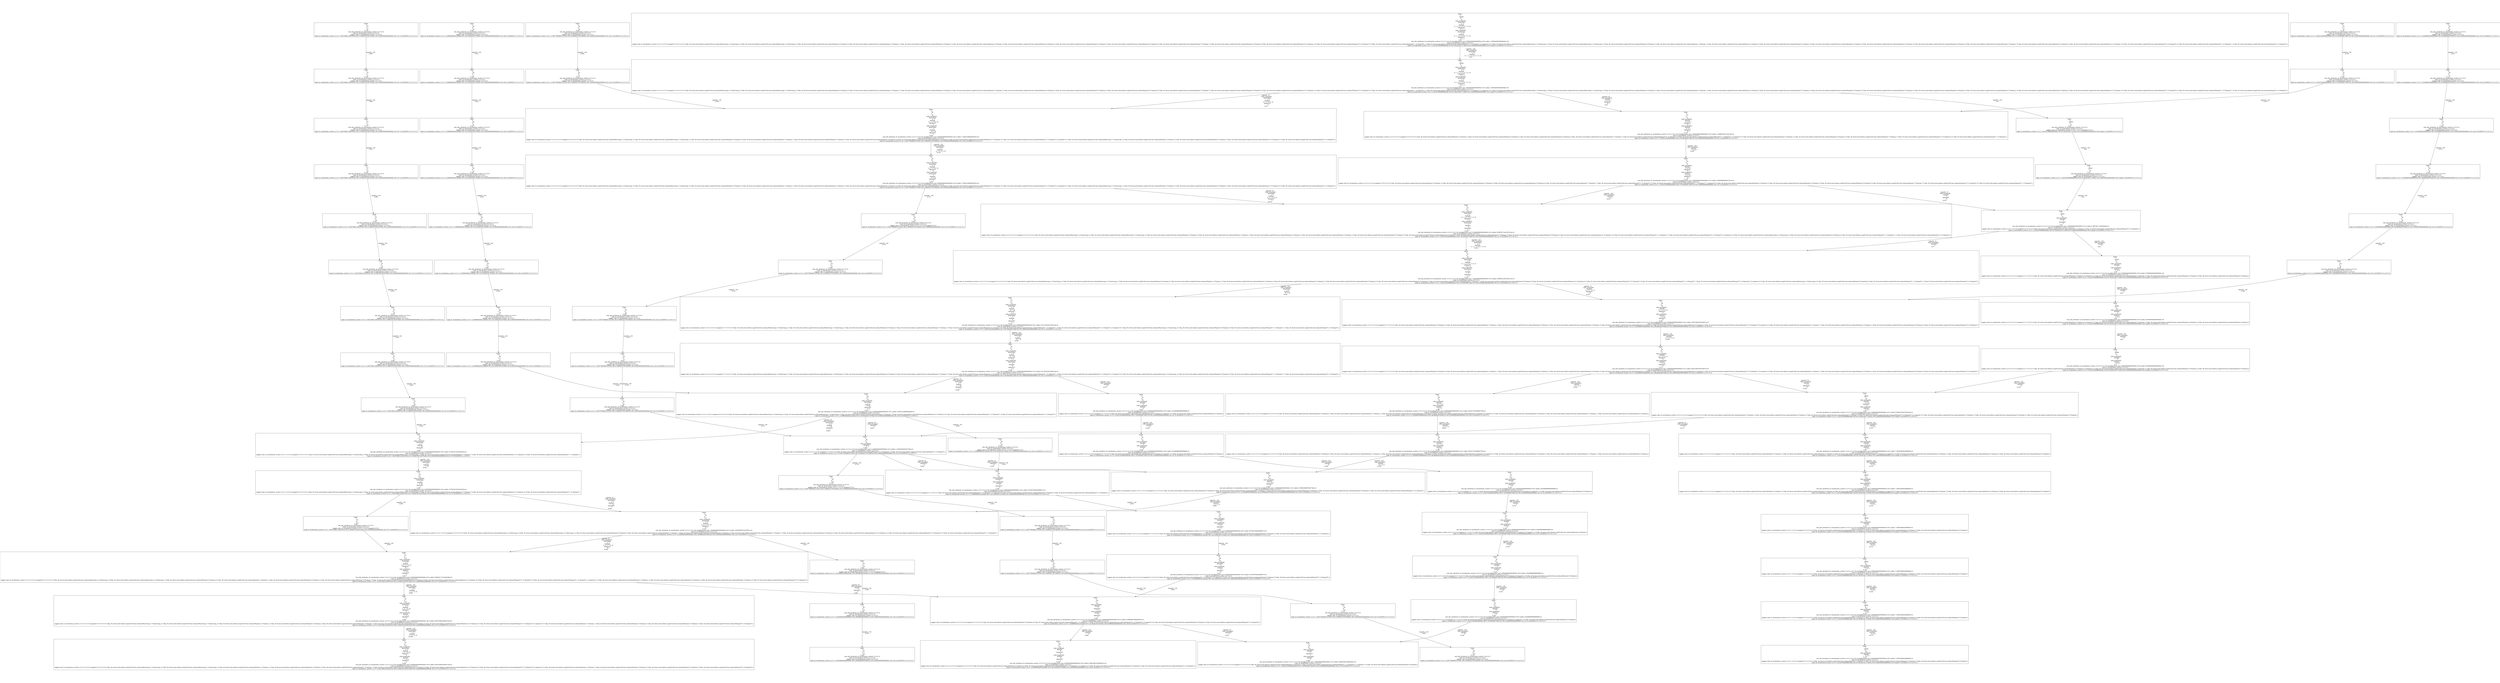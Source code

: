 digraph GraphvizGraph {
	graph [bb="0,0,22470,7209",
		concentrate=false,
		dpi="96,0",
		overlap=false,
		pad="0,2",
		root="Tuple:
    a:
        b7
    b:
        t14
    roles (assigned):
        BaseCamp:
            2, 3
        Payload:
            \
1, 2, 7, 9, 10
        SherpaTT:
            0
    roles (required):
        Payload:
            1, 2, 3
        SherpaTT:
            \
0
 (v:89)
role_info_attributes 22 serialization::archive 12 0 0 2 0 0 0 20 reconfiguration cost 0.00000000000000000e+00 6 safety \
9.89370690166034739e-01
roles 22 serialization::archive 12 0 0 0 0
tagged_roles 22 serialization::archive 12 0 0 2 0 0 0 8 assigned \
0 0 8 0 0 0 0 0 5 http: 50 //www.rock-robotics.org/2014/01/om-schema#BaseCamp 2 10 BaseCamp_2 5 http: 50 //www.rock-robotics.org/\
2014/01/om-schema#BaseCamp 3 10 BaseCamp_3 5 http: 49 //www.rock-robotics.org/2014/01/om-schema#Payload 1 9 Payload_1 5 http: 49 //\
www.rock-robotics.org/2014/01/om-schema#Payload 2 9 Payload_2 5 http: 49 //www.rock-robotics.org/2014/01/om-schema#Payload 7 9 Payload_\
7 5 http: 49 //www.rock-robotics.org/2014/01/om-schema#Payload 9 9 Payload_9 5 http: 49 //www.rock-robotics.org/2014/01/om-schema#\
Payload 10 10 Payload_10 5 http: 50 //www.rock-robotics.org/2014/01/om-schema#SherpaTT 0 10 SherpaTT_0 8 required 4 0 5 http: 49 //\
www.rock-robotics.org/2014/01/om-schema#Payload 1 9 Payload_1 5 http: 49 //www.rock-robotics.org/2014/01/om-schema#Payload 2 9 Payload_\
2 5 http: 49 //www.rock-robotics.org/2014/01/om-schema#Payload 3 9 Payload_3 5 http: 50 //www.rock-robotics.org/2014/01/om-schema#\
SherpaTT 0 10 SherpaTT_0
tuple 22 serialization::archive 12 0 0 -2.52673682116401615e+06 5.31996155154357292e+06 0.00000000000000000e+\
00 2 b7 8 LOCATION 0 0 3 t14 0 0 2",
		splines=true
	];
	node [fixedsize=false,
		label="\N",
		pin=false,
		pos="0,0",
		shape=box,
		width=0
	];
	edge [label=o];
	"Tuple:
    a:
        b7
    b:
        t14
    roles (assigned):
        BaseCamp:
            2, 3
        Payload:
            \
1, 2, 7, 9, 10
        SherpaTT:
            0
    roles (required):
        Payload:
            1, 2, 3
        SherpaTT:
            \
0
 (v:89)
role_info_attributes 22 serialization::archive 12 0 0 2 0 0 0 20 reconfiguration cost 0.00000000000000000e+00 6 safety \
9.89370690166034739e-01
roles 22 serialization::archive 12 0 0 0 0
tagged_roles 22 serialization::archive 12 0 0 2 0 0 0 8 assigned \
0 0 8 0 0 0 0 0 5 http: 50 //www.rock-robotics.org/2014/01/om-schema#BaseCamp 2 10 BaseCamp_2 5 http: 50 //www.rock-robotics.org/\
2014/01/om-schema#BaseCamp 3 10 BaseCamp_3 5 http: 49 //www.rock-robotics.org/2014/01/om-schema#Payload 1 9 Payload_1 5 http: 49 //\
www.rock-robotics.org/2014/01/om-schema#Payload 2 9 Payload_2 5 http: 49 //www.rock-robotics.org/2014/01/om-schema#Payload 7 9 Payload_\
7 5 http: 49 //www.rock-robotics.org/2014/01/om-schema#Payload 9 9 Payload_9 5 http: 49 //www.rock-robotics.org/2014/01/om-schema#\
Payload 10 10 Payload_10 5 http: 50 //www.rock-robotics.org/2014/01/om-schema#SherpaTT 0 10 SherpaTT_0 8 required 4 0 5 http: 49 //\
www.rock-robotics.org/2014/01/om-schema#Payload 1 9 Payload_1 5 http: 49 //www.rock-robotics.org/2014/01/om-schema#Payload 2 9 Payload_\
2 5 http: 49 //www.rock-robotics.org/2014/01/om-schema#Payload 3 9 Payload_3 5 http: 50 //www.rock-robotics.org/2014/01/om-schema#\
SherpaTT 0 10 SherpaTT_0
tuple 22 serialization::archive 12 0 0 -2.52673682116401615e+06 5.31996155154357292e+06 0.00000000000000000e+\
00 2 b7 8 LOCATION 0 0 3 t14 0 0 2"	 [height=4.6944,
		pos="3448,169",
		width=83.028];
	"Tuple:
    a:
        b7
    b:
        t13
    roles (assigned):
        BaseCamp:
            2, 3
        Payload:
            \
1, 2, 7, 9, 10
        SherpaTT:
            0
    roles (required):
        Payload:
            1, 2, 3
        SherpaTT:
            \
0
 (v:88)
role_info_attributes 22 serialization::archive 12 0 0 2 0 0 0 20 reconfiguration cost 0.00000000000000000e+00 6 safety \
9.89370690166034739e-01
roles 22 serialization::archive 12 0 0 0 0
tagged_roles 22 serialization::archive 12 0 0 2 0 0 0 8 assigned \
0 0 8 0 0 0 0 0 5 http: 50 //www.rock-robotics.org/2014/01/om-schema#BaseCamp 2 10 BaseCamp_2 5 http: 50 //www.rock-robotics.org/\
2014/01/om-schema#BaseCamp 3 10 BaseCamp_3 5 http: 49 //www.rock-robotics.org/2014/01/om-schema#Payload 1 9 Payload_1 5 http: 49 //\
www.rock-robotics.org/2014/01/om-schema#Payload 2 9 Payload_2 5 http: 49 //www.rock-robotics.org/2014/01/om-schema#Payload 7 9 Payload_\
7 5 http: 49 //www.rock-robotics.org/2014/01/om-schema#Payload 9 9 Payload_9 5 http: 49 //www.rock-robotics.org/2014/01/om-schema#\
Payload 10 10 Payload_10 5 http: 50 //www.rock-robotics.org/2014/01/om-schema#SherpaTT 0 10 SherpaTT_0 8 required 4 0 5 http: 49 //\
www.rock-robotics.org/2014/01/om-schema#Payload 1 9 Payload_1 5 http: 49 //www.rock-robotics.org/2014/01/om-schema#Payload 2 9 Payload_\
2 5 http: 49 //www.rock-robotics.org/2014/01/om-schema#Payload 3 9 Payload_3 5 http: 50 //www.rock-robotics.org/2014/01/om-schema#\
SherpaTT 0 10 SherpaTT_0
tuple 22 serialization::archive 12 0 0 -2.52673682116401615e+06 5.31996155154357292e+06 0.00000000000000000e+\
00 2 b7 8 LOCATION 0 0 3 t13 0 0 2"	 [height=4.6944,
		pos="3448,648",
		width=83.028];
	"Tuple:
    a:
        b7
    b:
        t13
    roles (assigned):
        BaseCamp:
            2, 3
        Payload:
            \
1, 2, 7, 9, 10
        SherpaTT:
            0
    roles (required):
        Payload:
            1, 2, 3
        SherpaTT:
            \
0
 (v:88)
role_info_attributes 22 serialization::archive 12 0 0 2 0 0 0 20 reconfiguration cost 0.00000000000000000e+00 6 safety \
9.89370690166034739e-01
roles 22 serialization::archive 12 0 0 0 0
tagged_roles 22 serialization::archive 12 0 0 2 0 0 0 8 assigned \
0 0 8 0 0 0 0 0 5 http: 50 //www.rock-robotics.org/2014/01/om-schema#BaseCamp 2 10 BaseCamp_2 5 http: 50 //www.rock-robotics.org/\
2014/01/om-schema#BaseCamp 3 10 BaseCamp_3 5 http: 49 //www.rock-robotics.org/2014/01/om-schema#Payload 1 9 Payload_1 5 http: 49 //\
www.rock-robotics.org/2014/01/om-schema#Payload 2 9 Payload_2 5 http: 49 //www.rock-robotics.org/2014/01/om-schema#Payload 7 9 Payload_\
7 5 http: 49 //www.rock-robotics.org/2014/01/om-schema#Payload 9 9 Payload_9 5 http: 49 //www.rock-robotics.org/2014/01/om-schema#\
Payload 10 10 Payload_10 5 http: 50 //www.rock-robotics.org/2014/01/om-schema#SherpaTT 0 10 SherpaTT_0 8 required 4 0 5 http: 49 //\
www.rock-robotics.org/2014/01/om-schema#Payload 1 9 Payload_1 5 http: 49 //www.rock-robotics.org/2014/01/om-schema#Payload 2 9 Payload_\
2 5 http: 49 //www.rock-robotics.org/2014/01/om-schema#Payload 3 9 Payload_3 5 http: 50 //www.rock-robotics.org/2014/01/om-schema#\
SherpaTT 0 10 SherpaTT_0
tuple 22 serialization::archive 12 0 0 -2.52673682116401615e+06 5.31996155154357292e+06 0.00000000000000000e+\
00 2 b7 8 LOCATION 0 0 3 t13 0 0 2" -> "Tuple:
    a:
        b7
    b:
        t14
    roles (assigned):
        BaseCamp:
            2, 3
        Payload:
            \
1, 2, 7, 9, 10
        SherpaTT:
            0
    roles (required):
        Payload:
            1, 2, 3
        SherpaTT:
            \
0
 (v:89)
role_info_attributes 22 serialization::archive 12 0 0 2 0 0 0 20 reconfiguration cost 0.00000000000000000e+00 6 safety \
9.89370690166034739e-01
roles 22 serialization::archive 12 0 0 0 0
tagged_roles 22 serialization::archive 12 0 0 2 0 0 0 8 assigned \
0 0 8 0 0 0 0 0 5 http: 50 //www.rock-robotics.org/2014/01/om-schema#BaseCamp 2 10 BaseCamp_2 5 http: 50 //www.rock-robotics.org/\
2014/01/om-schema#BaseCamp 3 10 BaseCamp_3 5 http: 49 //www.rock-robotics.org/2014/01/om-schema#Payload 1 9 Payload_1 5 http: 49 //\
www.rock-robotics.org/2014/01/om-schema#Payload 2 9 Payload_2 5 http: 49 //www.rock-robotics.org/2014/01/om-schema#Payload 7 9 Payload_\
7 5 http: 49 //www.rock-robotics.org/2014/01/om-schema#Payload 9 9 Payload_9 5 http: 49 //www.rock-robotics.org/2014/01/om-schema#\
Payload 10 10 Payload_10 5 http: 50 //www.rock-robotics.org/2014/01/om-schema#SherpaTT 0 10 SherpaTT_0 8 required 4 0 5 http: 49 //\
www.rock-robotics.org/2014/01/om-schema#Payload 1 9 Payload_1 5 http: 49 //www.rock-robotics.org/2014/01/om-schema#Payload 2 9 Payload_\
2 5 http: 49 //www.rock-robotics.org/2014/01/om-schema#Payload 3 9 Payload_3 5 http: 50 //www.rock-robotics.org/2014/01/om-schema#\
SherpaTT 0 10 SherpaTT_0
tuple 22 serialization::archive 12 0 0 -2.52673682116401615e+06 5.31996155154357292e+06 0.00000000000000000e+\
00 2 b7 8 LOCATION 0 0 3 t14 0 0 2" [key="capacity: +inf
    roles (assigned):
        BaseCamp:
            2, 3
        Payload:
            1, 2, 7, 9, 10
 (e:100)",
	label="capacity: +inf
    roles (assigned):
        BaseCamp:
            2, 3
        Payload:
            1, 2, 7, 9, 10
 (e:100)",
	lp="3506,408.5",
	pos="e,3448,338.26 3448,478.83 3448,436.61 3448,391.17 3448,348.47"];
"Tuple:
    a:
        b7
    b:
        t12
    roles (assigned):
        BaseCamp:
            2, 3
        Payload:
            \
0, 1, 2, 7, 9, 10
        SherpaTT:
            0, 1
    roles (required):
        Payload:
            1, 2, 3
        SherpaTT:
            \
0
 (v:87)
role_info_attributes 22 serialization::archive 12 0 0 2 0 0 0 20 reconfiguration cost 0.00000000000000000e+00 6 safety \
9.98484117419482398e-01
roles 22 serialization::archive 12 0 0 0 0
tagged_roles 22 serialization::archive 12 0 0 2 0 0 0 8 assigned \
0 0 10 0 0 0 0 0 5 http: 50 //www.rock-robotics.org/2014/01/om-schema#BaseCamp 2 10 BaseCamp_2 5 http: 50 //www.rock-robotics.org/\
2014/01/om-schema#BaseCamp 3 10 BaseCamp_3 5 http: 49 //www.rock-robotics.org/2014/01/om-schema#Payload 0 9 Payload_0 5 http: 49 //\
www.rock-robotics.org/2014/01/om-schema#Payload 1 9 Payload_1 5 http: 49 //www.rock-robotics.org/2014/01/om-schema#Payload 2 9 Payload_\
2 5 http: 49 //www.rock-robotics.org/2014/01/om-schema#Payload 7 9 Payload_7 5 http: 49 //www.rock-robotics.org/2014/01/om-schema#\
Payload 9 9 Payload_9 5 http: 49 //www.rock-robotics.org/2014/01/om-schema#Payload 10 10 Payload_10 5 http: 50 //www.rock-robotics.org/\
2014/01/om-schema#SherpaTT 0 10 SherpaTT_0 5 http: 50 //www.rock-robotics.org/2014/01/om-schema#SherpaTT 1 10 SherpaTT_1 8 required \
4 0 5 http: 49 //www.rock-robotics.org/2014/01/om-schema#Payload 1 9 Payload_1 5 http: 49 //www.rock-robotics.org/2014/01/om-schema#\
Payload 2 9 Payload_2 5 http: 49 //www.rock-robotics.org/2014/01/om-schema#Payload 3 9 Payload_3 5 http: 50 //www.rock-robotics.org/\
2014/01/om-schema#SherpaTT 0 10 SherpaTT_0
tuple 22 serialization::archive 12 0 0 -2.52673682116401615e+06 5.31996155154357292e+\
06 0.00000000000000000e+00 2 b7 8 LOCATION 0 0 3 t12 0 0 2" [height=4.6944,
	pos="3448,1127",
	width=95.778];
"Tuple:
    a:
        b7
    b:
        t12
    roles (assigned):
        BaseCamp:
            2, 3
        Payload:
            \
0, 1, 2, 7, 9, 10
        SherpaTT:
            0, 1
    roles (required):
        Payload:
            1, 2, 3
        SherpaTT:
            \
0
 (v:87)
role_info_attributes 22 serialization::archive 12 0 0 2 0 0 0 20 reconfiguration cost 0.00000000000000000e+00 6 safety \
9.98484117419482398e-01
roles 22 serialization::archive 12 0 0 0 0
tagged_roles 22 serialization::archive 12 0 0 2 0 0 0 8 assigned \
0 0 10 0 0 0 0 0 5 http: 50 //www.rock-robotics.org/2014/01/om-schema#BaseCamp 2 10 BaseCamp_2 5 http: 50 //www.rock-robotics.org/\
2014/01/om-schema#BaseCamp 3 10 BaseCamp_3 5 http: 49 //www.rock-robotics.org/2014/01/om-schema#Payload 0 9 Payload_0 5 http: 49 //\
www.rock-robotics.org/2014/01/om-schema#Payload 1 9 Payload_1 5 http: 49 //www.rock-robotics.org/2014/01/om-schema#Payload 2 9 Payload_\
2 5 http: 49 //www.rock-robotics.org/2014/01/om-schema#Payload 7 9 Payload_7 5 http: 49 //www.rock-robotics.org/2014/01/om-schema#\
Payload 9 9 Payload_9 5 http: 49 //www.rock-robotics.org/2014/01/om-schema#Payload 10 10 Payload_10 5 http: 50 //www.rock-robotics.org/\
2014/01/om-schema#SherpaTT 0 10 SherpaTT_0 5 http: 50 //www.rock-robotics.org/2014/01/om-schema#SherpaTT 1 10 SherpaTT_1 8 required \
4 0 5 http: 49 //www.rock-robotics.org/2014/01/om-schema#Payload 1 9 Payload_1 5 http: 49 //www.rock-robotics.org/2014/01/om-schema#\
Payload 2 9 Payload_2 5 http: 49 //www.rock-robotics.org/2014/01/om-schema#Payload 3 9 Payload_3 5 http: 50 //www.rock-robotics.org/\
2014/01/om-schema#SherpaTT 0 10 SherpaTT_0
tuple 22 serialization::archive 12 0 0 -2.52673682116401615e+06 5.31996155154357292e+\
06 0.00000000000000000e+00 2 b7 8 LOCATION 0 0 3 t12 0 0 2" -> "Tuple:
    a:
        b7
    b:
        t13
    roles (assigned):
        BaseCamp:
            2, 3
        Payload:
            \
1, 2, 7, 9, 10
        SherpaTT:
            0
    roles (required):
        Payload:
            1, 2, 3
        SherpaTT:
            \
0
 (v:88)
role_info_attributes 22 serialization::archive 12 0 0 2 0 0 0 20 reconfiguration cost 0.00000000000000000e+00 6 safety \
9.89370690166034739e-01
roles 22 serialization::archive 12 0 0 0 0
tagged_roles 22 serialization::archive 12 0 0 2 0 0 0 8 assigned \
0 0 8 0 0 0 0 0 5 http: 50 //www.rock-robotics.org/2014/01/om-schema#BaseCamp 2 10 BaseCamp_2 5 http: 50 //www.rock-robotics.org/\
2014/01/om-schema#BaseCamp 3 10 BaseCamp_3 5 http: 49 //www.rock-robotics.org/2014/01/om-schema#Payload 1 9 Payload_1 5 http: 49 //\
www.rock-robotics.org/2014/01/om-schema#Payload 2 9 Payload_2 5 http: 49 //www.rock-robotics.org/2014/01/om-schema#Payload 7 9 Payload_\
7 5 http: 49 //www.rock-robotics.org/2014/01/om-schema#Payload 9 9 Payload_9 5 http: 49 //www.rock-robotics.org/2014/01/om-schema#\
Payload 10 10 Payload_10 5 http: 50 //www.rock-robotics.org/2014/01/om-schema#SherpaTT 0 10 SherpaTT_0 8 required 4 0 5 http: 49 //\
www.rock-robotics.org/2014/01/om-schema#Payload 1 9 Payload_1 5 http: 49 //www.rock-robotics.org/2014/01/om-schema#Payload 2 9 Payload_\
2 5 http: 49 //www.rock-robotics.org/2014/01/om-schema#Payload 3 9 Payload_3 5 http: 50 //www.rock-robotics.org/2014/01/om-schema#\
SherpaTT 0 10 SherpaTT_0
tuple 22 serialization::archive 12 0 0 -2.52673682116401615e+06 5.31996155154357292e+06 0.00000000000000000e+\
00 2 b7 8 LOCATION 0 0 3 t13 0 0 2" [key="capacity: +inf
    roles (assigned):
        BaseCamp:
            2, 3
        Payload:
            1, 2, 7, 9, 10
 (e:98)",
label="capacity: +inf
    roles (assigned):
        BaseCamp:
            2, 3
        Payload:
            1, 2, 7, 9, 10
 (e:98)",
lp="3506,887.5",
pos="e,3448,817.26 3448,957.83 3448,915.61 3448,870.17 3448,827.47"];
"Tuple:
    a:
        b6
    b:
        t13
    roles (assigned):
        Payload:
            0
        SherpaTT:
            1, \
2
    roles (required):
        Payload:
            0
        SherpaTT:
            2
 (v:58)
role_info_attributes 22 serialization::\
archive 12 0 0 2 0 0 0 20 reconfiguration cost 3.48000000000000000e+03 6 safety 9.99999687498046907e-01
roles 22 serialization::\
archive 12 0 0 0 0
tagged_roles 22 serialization::archive 12 0 0 2 0 0 0 8 assigned 0 0 3 0 0 0 0 0 5 http: 49 //www.rock-robotics.org/\
2014/01/om-schema#Payload 0 9 Payload_0 5 http: 50 //www.rock-robotics.org/2014/01/om-schema#SherpaTT 1 10 SherpaTT_1 5 http: 50 //\
www.rock-robotics.org/2014/01/om-schema#SherpaTT 2 10 SherpaTT_2 8 required 2 0 5 http: 49 //www.rock-robotics.org/2014/01/om-schema#\
Payload 0 9 Payload_0 5 http: 50 //www.rock-robotics.org/2014/01/om-schema#SherpaTT 2 10 SherpaTT_2
tuple 22 serialization::archive \
12 0 0 -2.53986092654124228e+06 5.34118202353157662e+06 0.00000000000000000e+00 2 b6 8 LOCATION 0 0 3 t13 0 0 2" [height=4.2778,
pos="9406,648",
width=39.125];
"Tuple:
    a:
        b7
    b:
        t12
    roles (assigned):
        BaseCamp:
            2, 3
        Payload:
            \
0, 1, 2, 7, 9, 10
        SherpaTT:
            0, 1
    roles (required):
        Payload:
            1, 2, 3
        SherpaTT:
            \
0
 (v:87)
role_info_attributes 22 serialization::archive 12 0 0 2 0 0 0 20 reconfiguration cost 0.00000000000000000e+00 6 safety \
9.98484117419482398e-01
roles 22 serialization::archive 12 0 0 0 0
tagged_roles 22 serialization::archive 12 0 0 2 0 0 0 8 assigned \
0 0 10 0 0 0 0 0 5 http: 50 //www.rock-robotics.org/2014/01/om-schema#BaseCamp 2 10 BaseCamp_2 5 http: 50 //www.rock-robotics.org/\
2014/01/om-schema#BaseCamp 3 10 BaseCamp_3 5 http: 49 //www.rock-robotics.org/2014/01/om-schema#Payload 0 9 Payload_0 5 http: 49 //\
www.rock-robotics.org/2014/01/om-schema#Payload 1 9 Payload_1 5 http: 49 //www.rock-robotics.org/2014/01/om-schema#Payload 2 9 Payload_\
2 5 http: 49 //www.rock-robotics.org/2014/01/om-schema#Payload 7 9 Payload_7 5 http: 49 //www.rock-robotics.org/2014/01/om-schema#\
Payload 9 9 Payload_9 5 http: 49 //www.rock-robotics.org/2014/01/om-schema#Payload 10 10 Payload_10 5 http: 50 //www.rock-robotics.org/\
2014/01/om-schema#SherpaTT 0 10 SherpaTT_0 5 http: 50 //www.rock-robotics.org/2014/01/om-schema#SherpaTT 1 10 SherpaTT_1 8 required \
4 0 5 http: 49 //www.rock-robotics.org/2014/01/om-schema#Payload 1 9 Payload_1 5 http: 49 //www.rock-robotics.org/2014/01/om-schema#\
Payload 2 9 Payload_2 5 http: 49 //www.rock-robotics.org/2014/01/om-schema#Payload 3 9 Payload_3 5 http: 50 //www.rock-robotics.org/\
2014/01/om-schema#SherpaTT 0 10 SherpaTT_0
tuple 22 serialization::archive 12 0 0 -2.52673682116401615e+06 5.31996155154357292e+\
06 0.00000000000000000e+00 2 b7 8 LOCATION 0 0 3 t12 0 0 2" -> "Tuple:
    a:
        b6
    b:
        t13
    roles (assigned):
        Payload:
            0
        SherpaTT:
            1, \
2
    roles (required):
        Payload:
            0
        SherpaTT:
            2
 (v:58)
role_info_attributes 22 serialization::\
archive 12 0 0 2 0 0 0 20 reconfiguration cost 3.48000000000000000e+03 6 safety 9.99999687498046907e-01
roles 22 serialization::\
archive 12 0 0 0 0
tagged_roles 22 serialization::archive 12 0 0 2 0 0 0 8 assigned 0 0 3 0 0 0 0 0 5 http: 49 //www.rock-robotics.org/\
2014/01/om-schema#Payload 0 9 Payload_0 5 http: 50 //www.rock-robotics.org/2014/01/om-schema#SherpaTT 1 10 SherpaTT_1 5 http: 50 //\
www.rock-robotics.org/2014/01/om-schema#SherpaTT 2 10 SherpaTT_2 8 required 2 0 5 http: 49 //www.rock-robotics.org/2014/01/om-schema#\
Payload 0 9 Payload_0 5 http: 50 //www.rock-robotics.org/2014/01/om-schema#SherpaTT 2 10 SherpaTT_2
tuple 22 serialization::archive \
12 0 0 -2.53986092654124228e+06 5.34118202353157662e+06 0.00000000000000000e+00 2 b6 8 LOCATION 0 0 3 t13 0 0 2" [key="capacity: 30
    roles (assigned):
        Payload:
            0
        SherpaTT:
            1
 (e:99)",
label="capacity: 30
    roles (assigned):
        Payload:
            0
        SherpaTT:
            1
 (e:99)",
lp="7314.5,887.5",
pos="e,8007.6,802.01 5423.8,957.99 6010.6,912.61 6654.9,867.21 7248,835 7497.1,821.47 7560.1,834.06 7809,817 7870.7,812.77 7933.7,808.01 \
7997.3,802.85"];
"Tuple:
    a:
        b7
    b:
        t11
 (v:86)
role_info_attributes 22 serialization::archive 12 0 0 0 0
roles 22 serialization::\
archive 12 0 0 0 0
tagged_roles 22 serialization::archive 12 0 0 1 0 0 0 8 assigned 0 0 0 0
tuple 22 serialization::archive 12 0 \
0 -2.52673682116401615e+06 5.31996155154357292e+06 0.00000000000000000e+00 2 b7 8 LOCATION 0 0 3 t11 0 0 2" [height=2.1944,
pos="3202,1606",
width=12.306];
"Tuple:
    a:
        b7
    b:
        t11
 (v:86)
role_info_attributes 22 serialization::archive 12 0 0 0 0
roles 22 serialization::\
archive 12 0 0 0 0
tagged_roles 22 serialization::archive 12 0 0 1 0 0 0 8 assigned 0 0 0 0
tuple 22 serialization::archive 12 0 \
0 -2.52673682116401615e+06 5.31996155154357292e+06 0.00000000000000000e+00 2 b7 8 LOCATION 0 0 3 t11 0 0 2" -> "Tuple:
    a:
        b7
    b:
        t12
    roles (assigned):
        BaseCamp:
            2, 3
        Payload:
            \
0, 1, 2, 7, 9, 10
        SherpaTT:
            0, 1
    roles (required):
        Payload:
            1, 2, 3
        SherpaTT:
            \
0
 (v:87)
role_info_attributes 22 serialization::archive 12 0 0 2 0 0 0 20 reconfiguration cost 0.00000000000000000e+00 6 safety \
9.98484117419482398e-01
roles 22 serialization::archive 12 0 0 0 0
tagged_roles 22 serialization::archive 12 0 0 2 0 0 0 8 assigned \
0 0 10 0 0 0 0 0 5 http: 50 //www.rock-robotics.org/2014/01/om-schema#BaseCamp 2 10 BaseCamp_2 5 http: 50 //www.rock-robotics.org/\
2014/01/om-schema#BaseCamp 3 10 BaseCamp_3 5 http: 49 //www.rock-robotics.org/2014/01/om-schema#Payload 0 9 Payload_0 5 http: 49 //\
www.rock-robotics.org/2014/01/om-schema#Payload 1 9 Payload_1 5 http: 49 //www.rock-robotics.org/2014/01/om-schema#Payload 2 9 Payload_\
2 5 http: 49 //www.rock-robotics.org/2014/01/om-schema#Payload 7 9 Payload_7 5 http: 49 //www.rock-robotics.org/2014/01/om-schema#\
Payload 9 9 Payload_9 5 http: 49 //www.rock-robotics.org/2014/01/om-schema#Payload 10 10 Payload_10 5 http: 50 //www.rock-robotics.org/\
2014/01/om-schema#SherpaTT 0 10 SherpaTT_0 5 http: 50 //www.rock-robotics.org/2014/01/om-schema#SherpaTT 1 10 SherpaTT_1 8 required \
4 0 5 http: 49 //www.rock-robotics.org/2014/01/om-schema#Payload 1 9 Payload_1 5 http: 49 //www.rock-robotics.org/2014/01/om-schema#\
Payload 2 9 Payload_2 5 http: 49 //www.rock-robotics.org/2014/01/om-schema#Payload 3 9 Payload_3 5 http: 50 //www.rock-robotics.org/\
2014/01/om-schema#SherpaTT 0 10 SherpaTT_0
tuple 22 serialization::archive 12 0 0 -2.52673682116401615e+06 5.31996155154357292e+\
06 0.00000000000000000e+00 2 b7 8 LOCATION 0 0 3 t12 0 0 2" [key="capacity: +inf
 (e:97)",
label="capacity: +inf
 (e:97)",
lp="3386,1381.5",
pos="e,3361.2,1296.3 3242.3,1526.8 3273.3,1466.8 3317.1,1381.8 3356.4,1305.6"];
"Tuple:
    a:
        b7
    b:
        t10
    roles (assigned):
        BaseCamp:
            2, 3
        Payload:
            \
7, 10
        SherpaTT:
            1
 (v:85)
role_info_attributes 22 serialization::archive 12 0 0 2 0 0 0 20 reconfiguration cost \
0.00000000000000000e+00 6 safety 3.87827913534432023e-01
roles 22 serialization::archive 12 0 0 0 0
tagged_roles 22 serialization::\
archive 12 0 0 1 0 0 0 8 assigned 0 0 5 0 0 0 0 0 5 http: 50 //www.rock-robotics.org/2014/01/om-schema#BaseCamp 2 10 BaseCamp_2 \
5 http: 50 //www.rock-robotics.org/2014/01/om-schema#BaseCamp 3 10 BaseCamp_3 5 http: 49 //www.rock-robotics.org/2014/01/om-schema#\
Payload 7 9 Payload_7 5 http: 49 //www.rock-robotics.org/2014/01/om-schema#Payload 10 10 Payload_10 5 http: 50 //www.rock-robotics.org/\
2014/01/om-schema#SherpaTT 1 10 SherpaTT_1
tuple 22 serialization::archive 12 0 0 -2.52673682116401615e+06 5.31996155154357292e+\
06 0.00000000000000000e+00 2 b7 8 LOCATION 0 0 3 t10 0 0 2" [height=3.6528,
pos="3857,2055",
width=38.583];
"Tuple:
    a:
        b7
    b:
        t10
    roles (assigned):
        BaseCamp:
            2, 3
        Payload:
            \
7, 10
        SherpaTT:
            1
 (v:85)
role_info_attributes 22 serialization::archive 12 0 0 2 0 0 0 20 reconfiguration cost \
0.00000000000000000e+00 6 safety 3.87827913534432023e-01
roles 22 serialization::archive 12 0 0 0 0
tagged_roles 22 serialization::\
archive 12 0 0 1 0 0 0 8 assigned 0 0 5 0 0 0 0 0 5 http: 50 //www.rock-robotics.org/2014/01/om-schema#BaseCamp 2 10 BaseCamp_2 \
5 http: 50 //www.rock-robotics.org/2014/01/om-schema#BaseCamp 3 10 BaseCamp_3 5 http: 49 //www.rock-robotics.org/2014/01/om-schema#\
Payload 7 9 Payload_7 5 http: 49 //www.rock-robotics.org/2014/01/om-schema#Payload 10 10 Payload_10 5 http: 50 //www.rock-robotics.org/\
2014/01/om-schema#SherpaTT 1 10 SherpaTT_1
tuple 22 serialization::archive 12 0 0 -2.52673682116401615e+06 5.31996155154357292e+\
06 0.00000000000000000e+00 2 b7 8 LOCATION 0 0 3 t10 0 0 2" -> "Tuple:
    a:
        b7
    b:
        t11
 (v:86)
role_info_attributes 22 serialization::archive 12 0 0 0 0
roles 22 serialization::\
archive 12 0 0 0 0
tagged_roles 22 serialization::archive 12 0 0 1 0 0 0 8 assigned 0 0 0 0
tuple 22 serialization::archive 12 0 \
0 -2.52673682116401615e+06 5.31996155154357292e+06 0.00000000000000000e+00 2 b7 8 LOCATION 0 0 3 t11 0 0 2" [key="capacity: +inf
 (e:95)",
label="capacity: +inf
 (e:95)",
lp="3665,1830.5",
pos="e,3316.8,1685.3 3665.3,1923.2 3555.5,1848.2 3420.8,1756.3 3325,1691"];
"Tuple:
    a:
        b4
    b:
        t11
    roles (assigned):
        BaseCamp:
            2, 3
        Payload:
            \
0, 1, 2, 7, 9, 10
        SherpaTT:
            0, 1
 (v:41)
role_info_attributes 22 serialization::archive 12 0 0 2 0 0 0 20 reconfiguration \
cost 3.00000000000000000e+03 6 safety 2.60050955272279671e-01
roles 22 serialization::archive 12 0 0 0 0
tagged_roles 22 serialization::\
archive 12 0 0 1 0 0 0 8 assigned 0 0 10 0 0 0 0 0 5 http: 50 //www.rock-robotics.org/2014/01/om-schema#BaseCamp 2 10 BaseCamp_2 \
5 http: 50 //www.rock-robotics.org/2014/01/om-schema#BaseCamp 3 10 BaseCamp_3 5 http: 49 //www.rock-robotics.org/2014/01/om-schema#\
Payload 0 9 Payload_0 5 http: 49 //www.rock-robotics.org/2014/01/om-schema#Payload 1 9 Payload_1 5 http: 49 //www.rock-robotics.org/\
2014/01/om-schema#Payload 2 9 Payload_2 5 http: 49 //www.rock-robotics.org/2014/01/om-schema#Payload 7 9 Payload_7 5 http: 49 //\
www.rock-robotics.org/2014/01/om-schema#Payload 9 9 Payload_9 5 http: 49 //www.rock-robotics.org/2014/01/om-schema#Payload 10 10 \
Payload_10 5 http: 50 //www.rock-robotics.org/2014/01/om-schema#SherpaTT 0 10 SherpaTT_0 5 http: 50 //www.rock-robotics.org/2014/\
01/om-schema#SherpaTT 1 10 SherpaTT_1
tuple 22 serialization::archive 12 0 0 -2.53294809326860029e+06 6.38546844297656231e+06 0.00000000000000000e+\
00 2 b4 8 LOCATION 0 0 3 t11 0 0 2" [height=3.6528,
pos="6174,1606",
width=69.736];
"Tuple:
    a:
        b7
    b:
        t10
    roles (assigned):
        BaseCamp:
            2, 3
        Payload:
            \
7, 10
        SherpaTT:
            1
 (v:85)
role_info_attributes 22 serialization::archive 12 0 0 2 0 0 0 20 reconfiguration cost \
0.00000000000000000e+00 6 safety 3.87827913534432023e-01
roles 22 serialization::archive 12 0 0 0 0
tagged_roles 22 serialization::\
archive 12 0 0 1 0 0 0 8 assigned 0 0 5 0 0 0 0 0 5 http: 50 //www.rock-robotics.org/2014/01/om-schema#BaseCamp 2 10 BaseCamp_2 \
5 http: 50 //www.rock-robotics.org/2014/01/om-schema#BaseCamp 3 10 BaseCamp_3 5 http: 49 //www.rock-robotics.org/2014/01/om-schema#\
Payload 7 9 Payload_7 5 http: 49 //www.rock-robotics.org/2014/01/om-schema#Payload 10 10 Payload_10 5 http: 50 //www.rock-robotics.org/\
2014/01/om-schema#SherpaTT 1 10 SherpaTT_1
tuple 22 serialization::archive 12 0 0 -2.52673682116401615e+06 5.31996155154357292e+\
06 0.00000000000000000e+00 2 b7 8 LOCATION 0 0 3 t10 0 0 2" -> "Tuple:
    a:
        b4
    b:
        t11
    roles (assigned):
        BaseCamp:
            2, 3
        Payload:
            \
0, 1, 2, 7, 9, 10
        SherpaTT:
            0, 1
 (v:41)
role_info_attributes 22 serialization::archive 12 0 0 2 0 0 0 20 reconfiguration \
cost 3.00000000000000000e+03 6 safety 2.60050955272279671e-01
roles 22 serialization::archive 12 0 0 0 0
tagged_roles 22 serialization::\
archive 12 0 0 1 0 0 0 8 assigned 0 0 10 0 0 0 0 0 5 http: 50 //www.rock-robotics.org/2014/01/om-schema#BaseCamp 2 10 BaseCamp_2 \
5 http: 50 //www.rock-robotics.org/2014/01/om-schema#BaseCamp 3 10 BaseCamp_3 5 http: 49 //www.rock-robotics.org/2014/01/om-schema#\
Payload 0 9 Payload_0 5 http: 49 //www.rock-robotics.org/2014/01/om-schema#Payload 1 9 Payload_1 5 http: 49 //www.rock-robotics.org/\
2014/01/om-schema#Payload 2 9 Payload_2 5 http: 49 //www.rock-robotics.org/2014/01/om-schema#Payload 7 9 Payload_7 5 http: 49 //\
www.rock-robotics.org/2014/01/om-schema#Payload 9 9 Payload_9 5 http: 49 //www.rock-robotics.org/2014/01/om-schema#Payload 10 10 \
Payload_10 5 http: 50 //www.rock-robotics.org/2014/01/om-schema#SherpaTT 0 10 SherpaTT_0 5 http: 50 //www.rock-robotics.org/2014/\
01/om-schema#SherpaTT 1 10 SherpaTT_1
tuple 22 serialization::archive 12 0 0 -2.53294809326860029e+06 6.38546844297656231e+06 0.00000000000000000e+\
00 2 b4 8 LOCATION 0 0 3 t11 0 0 2" [key="capacity: 20
    roles (assigned):
        BaseCamp:
            2, 3
        Payload:
            7, 10
        SherpaTT:
            \
1
 (e:96)",
label="capacity: 20
    roles (assigned):
        BaseCamp:
            2, 3
        Payload:
            7, 10
        SherpaTT:
            \
1
 (e:96)",
lp="5411.5,1830.5",
pos="e,5497.5,1737.5 4533.8,1923.4 4833.8,1865.6 5186.1,1797.6 5487.2,1739.5"];
"Tuple:
    a:
        b7
    b:
        t9
    roles (assigned):
        BaseCamp:
            2, 3
        Payload:
            \
7, 10
        SherpaTT:
            1
 (v:84)
role_info_attributes 22 serialization::archive 12 0 0 2 0 0 0 20 reconfiguration cost \
0.00000000000000000e+00 6 safety 3.87827913534432023e-01
roles 22 serialization::archive 12 0 0 0 0
tagged_roles 22 serialization::\
archive 12 0 0 1 0 0 0 8 assigned 0 0 5 0 0 0 0 0 5 http: 50 //www.rock-robotics.org/2014/01/om-schema#BaseCamp 2 10 BaseCamp_2 \
5 http: 50 //www.rock-robotics.org/2014/01/om-schema#BaseCamp 3 10 BaseCamp_3 5 http: 49 //www.rock-robotics.org/2014/01/om-schema#\
Payload 7 9 Payload_7 5 http: 49 //www.rock-robotics.org/2014/01/om-schema#Payload 10 10 Payload_10 5 http: 50 //www.rock-robotics.org/\
2014/01/om-schema#SherpaTT 1 10 SherpaTT_1
tuple 22 serialization::archive 12 0 0 -2.52673682116401615e+06 5.31996155154357292e+\
06 0.00000000000000000e+00 2 b7 8 LOCATION 0 0 2 t9 0 0 2" [height=3.6528,
pos="3857,2466.5",
width=38.583];
"Tuple:
    a:
        b7
    b:
        t9
    roles (assigned):
        BaseCamp:
            2, 3
        Payload:
            \
7, 10
        SherpaTT:
            1
 (v:84)
role_info_attributes 22 serialization::archive 12 0 0 2 0 0 0 20 reconfiguration cost \
0.00000000000000000e+00 6 safety 3.87827913534432023e-01
roles 22 serialization::archive 12 0 0 0 0
tagged_roles 22 serialization::\
archive 12 0 0 1 0 0 0 8 assigned 0 0 5 0 0 0 0 0 5 http: 50 //www.rock-robotics.org/2014/01/om-schema#BaseCamp 2 10 BaseCamp_2 \
5 http: 50 //www.rock-robotics.org/2014/01/om-schema#BaseCamp 3 10 BaseCamp_3 5 http: 49 //www.rock-robotics.org/2014/01/om-schema#\
Payload 7 9 Payload_7 5 http: 49 //www.rock-robotics.org/2014/01/om-schema#Payload 10 10 Payload_10 5 http: 50 //www.rock-robotics.org/\
2014/01/om-schema#SherpaTT 1 10 SherpaTT_1
tuple 22 serialization::archive 12 0 0 -2.52673682116401615e+06 5.31996155154357292e+\
06 0.00000000000000000e+00 2 b7 8 LOCATION 0 0 2 t9 0 0 2" -> "Tuple:
    a:
        b7
    b:
        t10
    roles (assigned):
        BaseCamp:
            2, 3
        Payload:
            \
7, 10
        SherpaTT:
            1
 (v:85)
role_info_attributes 22 serialization::archive 12 0 0 2 0 0 0 20 reconfiguration cost \
0.00000000000000000e+00 6 safety 3.87827913534432023e-01
roles 22 serialization::archive 12 0 0 0 0
tagged_roles 22 serialization::\
archive 12 0 0 1 0 0 0 8 assigned 0 0 5 0 0 0 0 0 5 http: 50 //www.rock-robotics.org/2014/01/om-schema#BaseCamp 2 10 BaseCamp_2 \
5 http: 50 //www.rock-robotics.org/2014/01/om-schema#BaseCamp 3 10 BaseCamp_3 5 http: 49 //www.rock-robotics.org/2014/01/om-schema#\
Payload 7 9 Payload_7 5 http: 49 //www.rock-robotics.org/2014/01/om-schema#Payload 10 10 Payload_10 5 http: 50 //www.rock-robotics.org/\
2014/01/om-schema#SherpaTT 1 10 SherpaTT_1
tuple 22 serialization::archive 12 0 0 -2.52673682116401615e+06 5.31996155154357292e+\
06 0.00000000000000000e+00 2 b7 8 LOCATION 0 0 3 t10 0 0 2" [key="capacity: +inf
    roles (assigned):
        BaseCamp:
            2, 3
        Payload:
            7, 10
 (e:94)",
label="capacity: +inf
    roles (assigned):
        BaseCamp:
            2, 3
        Payload:
            7, 10
 (e:94)",
lp="3909.5,2264.5",
pos="e,3857,2186.5 3857,2334.8 3857,2290.7 3857,2241.4 3857,2196.6"];
"Tuple:
    a:
        b7
    b:
        t8
 (v:83)
role_info_attributes 22 serialization::archive 12 0 0 0 0
roles 22 serialization::\
archive 12 0 0 0 0
tagged_roles 22 serialization::archive 12 0 0 0 0
tuple 22 serialization::archive 12 0 0 -2.52673682116401615e+\
06 5.31996155154357292e+06 0.00000000000000000e+00 2 b7 8 LOCATION 0 0 2 t8 0 0 2" [height=2.1944,
pos="3841,2908",
width=12.208];
"Tuple:
    a:
        b7
    b:
        t8
 (v:83)
role_info_attributes 22 serialization::archive 12 0 0 0 0
roles 22 serialization::\
archive 12 0 0 0 0
tagged_roles 22 serialization::archive 12 0 0 0 0
tuple 22 serialization::archive 12 0 0 -2.52673682116401615e+\
06 5.31996155154357292e+06 0.00000000000000000e+00 2 b7 8 LOCATION 0 0 2 t8 0 0 2" -> "Tuple:
    a:
        b7
    b:
        t9
    roles (assigned):
        BaseCamp:
            2, 3
        Payload:
            \
7, 10
        SherpaTT:
            1
 (v:84)
role_info_attributes 22 serialization::archive 12 0 0 2 0 0 0 20 reconfiguration cost \
0.00000000000000000e+00 6 safety 3.87827913534432023e-01
roles 22 serialization::archive 12 0 0 0 0
tagged_roles 22 serialization::\
archive 12 0 0 1 0 0 0 8 assigned 0 0 5 0 0 0 0 0 5 http: 50 //www.rock-robotics.org/2014/01/om-schema#BaseCamp 2 10 BaseCamp_2 \
5 http: 50 //www.rock-robotics.org/2014/01/om-schema#BaseCamp 3 10 BaseCamp_3 5 http: 49 //www.rock-robotics.org/2014/01/om-schema#\
Payload 7 9 Payload_7 5 http: 49 //www.rock-robotics.org/2014/01/om-schema#Payload 10 10 Payload_10 5 http: 50 //www.rock-robotics.org/\
2014/01/om-schema#SherpaTT 1 10 SherpaTT_1
tuple 22 serialization::archive 12 0 0 -2.52673682116401615e+06 5.31996155154357292e+\
06 0.00000000000000000e+00 2 b7 8 LOCATION 0 0 2 t9 0 0 2" [key="capacity: +inf
 (e:93)",
label="capacity: +inf
 (e:93)",
lp="3890,2683.5",
pos="e,3852.2,2598.2 3843.8,2828.9 3846.1,2767.9 3849.2,2681.5 3851.9,2608.5"];
"Tuple:
    a:
        b7
    b:
        t7
 (v:82)
role_info_attributes 22 serialization::archive 12 0 0 0 0
roles 22 serialization::\
archive 12 0 0 0 0
tagged_roles 22 serialization::archive 12 0 0 0 0
tuple 22 serialization::archive 12 0 0 -2.52673682116401615e+\
06 5.31996155154357292e+06 0.00000000000000000e+00 2 b7 8 LOCATION 0 0 2 t7 0 0 2" [height=2.1944,
pos="3700,3402",
width=12.208];
"Tuple:
    a:
        b7
    b:
        t7
 (v:82)
role_info_attributes 22 serialization::archive 12 0 0 0 0
roles 22 serialization::\
archive 12 0 0 0 0
tagged_roles 22 serialization::archive 12 0 0 0 0
tuple 22 serialization::archive 12 0 0 -2.52673682116401615e+\
06 5.31996155154357292e+06 0.00000000000000000e+00 2 b7 8 LOCATION 0 0 2 t7 0 0 2" -> "Tuple:
    a:
        b7
    b:
        t8
 (v:83)
role_info_attributes 22 serialization::archive 12 0 0 0 0
roles 22 serialization::\
archive 12 0 0 0 0
tagged_roles 22 serialization::archive 12 0 0 0 0
tuple 22 serialization::archive 12 0 0 -2.52673682116401615e+\
06 5.31996155154357292e+06 0.00000000000000000e+00 2 b7 8 LOCATION 0 0 2 t8 0 0 2" [key="capacity: +inf
 (e:92)",
label="capacity: +inf
 (e:92)",
lp="3834,3132.5",
pos="e,3818.6,2987.3 3722.4,3322.8 3747.9,3234 3789.3,3089.6 3815.8,2996.9"];
"Tuple:
    a:
        b7
    b:
        t6
 (v:81)
role_info_attributes 22 serialization::archive 12 0 0 0 0
roles 22 serialization::\
archive 12 0 0 0 0
tagged_roles 22 serialization::archive 12 0 0 0 0
tuple 22 serialization::archive 12 0 0 -2.52673682116401615e+\
06 5.31996155154357292e+06 0.00000000000000000e+00 2 b7 8 LOCATION 0 0 2 t6 0 0 2" [height=2.1944,
pos="3700,3911",
width=12.208];
"Tuple:
    a:
        b7
    b:
        t6
 (v:81)
role_info_attributes 22 serialization::archive 12 0 0 0 0
roles 22 serialization::\
archive 12 0 0 0 0
tagged_roles 22 serialization::archive 12 0 0 0 0
tuple 22 serialization::archive 12 0 0 -2.52673682116401615e+\
06 5.31996155154357292e+06 0.00000000000000000e+00 2 b7 8 LOCATION 0 0 2 t6 0 0 2" -> "Tuple:
    a:
        b7
    b:
        t7
 (v:82)
role_info_attributes 22 serialization::archive 12 0 0 0 0
roles 22 serialization::\
archive 12 0 0 0 0
tagged_roles 22 serialization::archive 12 0 0 0 0
tuple 22 serialization::archive 12 0 0 -2.52673682116401615e+\
06 5.31996155154357292e+06 0.00000000000000000e+00 2 b7 8 LOCATION 0 0 2 t7 0 0 2" [key="capacity: +inf
 (e:91)",
label="capacity: +inf
 (e:91)",
lp="3738,3656.5",
pos="e,3700,3481.2 3700,3831.9 3700,3740 3700,3587.7 3700,3491.5"];
"Tuple:
    a:
        b7
    b:
        t5
 (v:80)
role_info_attributes 22 serialization::archive 12 0 0 0 0
roles 22 serialization::\
archive 12 0 0 0 0
tagged_roles 22 serialization::archive 12 0 0 0 0
tuple 22 serialization::archive 12 0 0 -2.52673682116401615e+\
06 5.31996155154357292e+06 0.00000000000000000e+00 2 b7 8 LOCATION 0 0 2 t5 0 0 2" [height=2.1944,
pos="3700,4420",
width=12.208];
"Tuple:
    a:
        b7
    b:
        t5
 (v:80)
role_info_attributes 22 serialization::archive 12 0 0 0 0
roles 22 serialization::\
archive 12 0 0 0 0
tagged_roles 22 serialization::archive 12 0 0 0 0
tuple 22 serialization::archive 12 0 0 -2.52673682116401615e+\
06 5.31996155154357292e+06 0.00000000000000000e+00 2 b7 8 LOCATION 0 0 2 t5 0 0 2" -> "Tuple:
    a:
        b7
    b:
        t6
 (v:81)
role_info_attributes 22 serialization::archive 12 0 0 0 0
roles 22 serialization::\
archive 12 0 0 0 0
tagged_roles 22 serialization::archive 12 0 0 0 0
tuple 22 serialization::archive 12 0 0 -2.52673682116401615e+\
06 5.31996155154357292e+06 0.00000000000000000e+00 2 b7 8 LOCATION 0 0 2 t6 0 0 2" [key="capacity: +inf
 (e:90)",
label="capacity: +inf
 (e:90)",
lp="3738,4165.5",
pos="e,3700,3990.2 3700,4340.9 3700,4249 3700,4096.7 3700,4000.5"];
"Tuple:
    a:
        b7
    b:
        t4
 (v:79)
role_info_attributes 22 serialization::archive 12 0 0 0 0
roles 22 serialization::\
archive 12 0 0 0 0
tagged_roles 22 serialization::archive 12 0 0 0 0
tuple 22 serialization::archive 12 0 0 -2.52673682116401615e+\
06 5.31996155154357292e+06 0.00000000000000000e+00 2 b7 8 LOCATION 0 0 2 t4 0 0 2" [height=2.1944,
pos="3684,4929",
width=12.208];
"Tuple:
    a:
        b7
    b:
        t4
 (v:79)
role_info_attributes 22 serialization::archive 12 0 0 0 0
roles 22 serialization::\
archive 12 0 0 0 0
tagged_roles 22 serialization::archive 12 0 0 0 0
tuple 22 serialization::archive 12 0 0 -2.52673682116401615e+\
06 5.31996155154357292e+06 0.00000000000000000e+00 2 b7 8 LOCATION 0 0 2 t4 0 0 2" -> "Tuple:
    a:
        b7
    b:
        t5
 (v:80)
role_info_attributes 22 serialization::archive 12 0 0 0 0
roles 22 serialization::\
archive 12 0 0 0 0
tagged_roles 22 serialization::archive 12 0 0 0 0
tuple 22 serialization::archive 12 0 0 -2.52673682116401615e+\
06 5.31996155154357292e+06 0.00000000000000000e+00 2 b7 8 LOCATION 0 0 2 t5 0 0 2" [key="capacity: +inf
 (e:89)",
label="capacity: +inf
 (e:89)",
lp="3732,4674.5",
pos="e,3697.5,4499.2 3686.5,4849.9 3689.4,4757.9 3694.2,4605.4 3697.2,4509.2"];
"Tuple:
    a:
        b7
    b:
        t3
 (v:78)
role_info_attributes 22 serialization::archive 12 0 0 0 0
roles 22 serialization::\
archive 12 0 0 0 0
tagged_roles 22 serialization::archive 12 0 0 0 0
tuple 22 serialization::archive 12 0 0 -2.52673682116401615e+\
06 5.31996155154357292e+06 0.00000000000000000e+00 2 b7 8 LOCATION 0 0 2 t3 0 0 2" [height=2.1944,
pos="3684,5468",
width=12.208];
"Tuple:
    a:
        b7
    b:
        t3
 (v:78)
role_info_attributes 22 serialization::archive 12 0 0 0 0
roles 22 serialization::\
archive 12 0 0 0 0
tagged_roles 22 serialization::archive 12 0 0 0 0
tuple 22 serialization::archive 12 0 0 -2.52673682116401615e+\
06 5.31996155154357292e+06 0.00000000000000000e+00 2 b7 8 LOCATION 0 0 2 t3 0 0 2" -> "Tuple:
    a:
        b7
    b:
        t4
 (v:79)
role_info_attributes 22 serialization::archive 12 0 0 0 0
roles 22 serialization::\
archive 12 0 0 0 0
tagged_roles 22 serialization::archive 12 0 0 0 0
tuple 22 serialization::archive 12 0 0 -2.52673682116401615e+\
06 5.31996155154357292e+06 0.00000000000000000e+00 2 b7 8 LOCATION 0 0 2 t4 0 0 2" [key="capacity: +inf
 (e:88)",
label="capacity: +inf
 (e:88)",
lp="3722,5198.5",
pos="e,3684,5008.2 3684,5388.9 3684,5290.4 3684,5121.4 3684,5018.3"];
"Tuple:
    a:
        b7
    b:
        t2
 (v:77)
role_info_attributes 22 serialization::archive 12 0 0 0 0
roles 22 serialization::\
archive 12 0 0 0 0
tagged_roles 22 serialization::archive 12 0 0 0 0
tuple 22 serialization::archive 12 0 0 -2.52673682116401615e+\
06 5.31996155154357292e+06 0.00000000000000000e+00 2 b7 8 LOCATION 0 0 2 t2 0 0 2" [height=2.1944,
pos="3684,5977",
width=12.208];
"Tuple:
    a:
        b7
    b:
        t2
 (v:77)
role_info_attributes 22 serialization::archive 12 0 0 0 0
roles 22 serialization::\
archive 12 0 0 0 0
tagged_roles 22 serialization::archive 12 0 0 0 0
tuple 22 serialization::archive 12 0 0 -2.52673682116401615e+\
06 5.31996155154357292e+06 0.00000000000000000e+00 2 b7 8 LOCATION 0 0 2 t2 0 0 2" -> "Tuple:
    a:
        b7
    b:
        t3
 (v:78)
role_info_attributes 22 serialization::archive 12 0 0 0 0
roles 22 serialization::\
archive 12 0 0 0 0
tagged_roles 22 serialization::archive 12 0 0 0 0
tuple 22 serialization::archive 12 0 0 -2.52673682116401615e+\
06 5.31996155154357292e+06 0.00000000000000000e+00 2 b7 8 LOCATION 0 0 2 t3 0 0 2" [key="capacity: +inf
 (e:87)",
label="capacity: +inf
 (e:87)",
lp="3722,5722.5",
pos="e,3684,5547.2 3684,5897.9 3684,5806 3684,5653.7 3684,5557.5"];
"Tuple:
    a:
        b7
    b:
        t1
 (v:76)
role_info_attributes 22 serialization::archive 12 0 0 0 0
roles 22 serialization::\
archive 12 0 0 0 0
tagged_roles 22 serialization::archive 12 0 0 0 0
tuple 22 serialization::archive 12 0 0 -2.52673682116401615e+\
06 5.31996155154357292e+06 0.00000000000000000e+00 2 b7 8 LOCATION 0 0 2 t1 0 0 2" [height=2.1944,
pos="3684,6516",
width=12.208];
"Tuple:
    a:
        b7
    b:
        t1
 (v:76)
role_info_attributes 22 serialization::archive 12 0 0 0 0
roles 22 serialization::\
archive 12 0 0 0 0
tagged_roles 22 serialization::archive 12 0 0 0 0
tuple 22 serialization::archive 12 0 0 -2.52673682116401615e+\
06 5.31996155154357292e+06 0.00000000000000000e+00 2 b7 8 LOCATION 0 0 2 t1 0 0 2" -> "Tuple:
    a:
        b7
    b:
        t2
 (v:77)
role_info_attributes 22 serialization::archive 12 0 0 0 0
roles 22 serialization::\
archive 12 0 0 0 0
tagged_roles 22 serialization::archive 12 0 0 0 0
tuple 22 serialization::archive 12 0 0 -2.52673682116401615e+\
06 5.31996155154357292e+06 0.00000000000000000e+00 2 b7 8 LOCATION 0 0 2 t2 0 0 2" [key="capacity: +inf
 (e:86)",
label="capacity: +inf
 (e:86)",
lp="3722,6246.5",
pos="e,3684,6056.2 3684,6436.9 3684,6338.4 3684,6169.4 3684,6066.3"];
"Tuple:
    a:
        b7
    b:
        t0
 (v:75)
role_info_attributes 22 serialization::archive 12 0 0 0 0
roles 22 serialization::\
archive 12 0 0 0 0
tagged_roles 22 serialization::archive 12 0 0 0 0
tuple 22 serialization::archive 12 0 0 -2.52673682116401615e+\
06 5.31996155154357292e+06 0.00000000000000000e+00 2 b7 8 LOCATION 0 0 2 t0 0 0 2" [height=2.1944,
pos="3684,7025",
width=12.208];
"Tuple:
    a:
        b7
    b:
        t0
 (v:75)
role_info_attributes 22 serialization::archive 12 0 0 0 0
roles 22 serialization::\
archive 12 0 0 0 0
tagged_roles 22 serialization::archive 12 0 0 0 0
tuple 22 serialization::archive 12 0 0 -2.52673682116401615e+\
06 5.31996155154357292e+06 0.00000000000000000e+00 2 b7 8 LOCATION 0 0 2 t0 0 0 2" -> "Tuple:
    a:
        b7
    b:
        t1
 (v:76)
role_info_attributes 22 serialization::archive 12 0 0 0 0
roles 22 serialization::\
archive 12 0 0 0 0
tagged_roles 22 serialization::archive 12 0 0 0 0
tuple 22 serialization::archive 12 0 0 -2.52673682116401615e+\
06 5.31996155154357292e+06 0.00000000000000000e+00 2 b7 8 LOCATION 0 0 2 t1 0 0 2" [key="capacity: +inf
 (e:85)",
label="capacity: +inf
 (e:85)",
lp="3722,6770.5",
pos="e,3684,6595.2 3684,6945.9 3684,6854 3684,6701.7 3684,6605.5"];
"Tuple:
    a:
        b2
    b:
        t14
 (v:74)
role_info_attributes 22 serialization::archive 12 0 0 0 0
roles 22 serialization::\
archive 12 0 0 0 0
tagged_roles 22 serialization::archive 12 0 0 0 0
tuple 22 serialization::archive 12 0 0 -2.54577962884151516e+\
06 6.19085421793726925e+06 0.00000000000000000e+00 2 b2 8 LOCATION 0 0 3 t14 0 0 2" [height=2.1944,
pos="12524,169",
width=12.306];
"Tuple:
    a:
        b2
    b:
        t13
 (v:73)
role_info_attributes 22 serialization::archive 12 0 0 0 0
roles 22 serialization::\
archive 12 0 0 0 0
tagged_roles 22 serialization::archive 12 0 0 0 0
tuple 22 serialization::archive 12 0 0 -2.54577962884151516e+\
06 6.19085421793726925e+06 0.00000000000000000e+00 2 b2 8 LOCATION 0 0 3 t13 0 0 2" [height=2.1944,
pos="11369,648",
width=12.306];
"Tuple:
    a:
        b2
    b:
        t13
 (v:73)
role_info_attributes 22 serialization::archive 12 0 0 0 0
roles 22 serialization::\
archive 12 0 0 0 0
tagged_roles 22 serialization::archive 12 0 0 0 0
tuple 22 serialization::archive 12 0 0 -2.54577962884151516e+\
06 6.19085421793726925e+06 0.00000000000000000e+00 2 b2 8 LOCATION 0 0 3 t13 0 0 2" -> "Tuple:
    a:
        b2
    b:
        t14
 (v:74)
role_info_attributes 22 serialization::archive 12 0 0 0 0
roles 22 serialization::\
archive 12 0 0 0 0
tagged_roles 22 serialization::archive 12 0 0 0 0
tuple 22 serialization::archive 12 0 0 -2.54577962884151516e+\
06 6.19085421793726925e+06 0.00000000000000000e+00 2 b2 8 LOCATION 0 0 3 t14 0 0 2" [key="capacity: +inf
 (e:84)",
label="capacity: +inf
 (e:84)",
lp="12087,408.5",
pos="e,12335,248.12 11558,568.9 11769,481.62 12110,340.91 12325,252.05"];
"Tuple:
    a:
        b2
    b:
        t12
 (v:72)
role_info_attributes 22 serialization::archive 12 0 0 0 0
roles 22 serialization::\
archive 12 0 0 0 0
tagged_roles 22 serialization::archive 12 0 0 0 0
tuple 22 serialization::archive 12 0 0 -2.54577962884151516e+\
06 6.19085421793726925e+06 0.00000000000000000e+00 2 b2 8 LOCATION 0 0 3 t12 0 0 2" [height=2.1944,
pos="9146,1127",
width=12.306];
"Tuple:
    a:
        b2
    b:
        t12
 (v:72)
role_info_attributes 22 serialization::archive 12 0 0 0 0
roles 22 serialization::\
archive 12 0 0 0 0
tagged_roles 22 serialization::archive 12 0 0 0 0
tuple 22 serialization::archive 12 0 0 -2.54577962884151516e+\
06 6.19085421793726925e+06 0.00000000000000000e+00 2 b2 8 LOCATION 0 0 3 t12 0 0 2" -> "Tuple:
    a:
        b2
    b:
        t13
 (v:73)
role_info_attributes 22 serialization::archive 12 0 0 0 0
roles 22 serialization::\
archive 12 0 0 0 0
tagged_roles 22 serialization::archive 12 0 0 0 0
tuple 22 serialization::archive 12 0 0 -2.54577962884151516e+\
06 6.19085421793726925e+06 0.00000000000000000e+00 2 b2 8 LOCATION 0 0 3 t13 0 0 2" [key="capacity: +inf
 (e:83)",
label="capacity: +inf
 (e:83)",
lp="9837,887.5",
pos="e,11164,727.1 9278.4,1047.9 9406.6,976.94 9608.9,877.18 9799,835 9910.2,810.32 10712,834.95 10824,817 10935,799.22 11056,763.98 \
11155,730.35"];
"Tuple:
    a:
        b2
    b:
        t11
 (v:71)
role_info_attributes 22 serialization::archive 12 0 0 0 0
roles 22 serialization::\
archive 12 0 0 0 0
tagged_roles 22 serialization::archive 12 0 0 0 0
tuple 22 serialization::archive 12 0 0 -2.54577962884151516e+\
06 6.19085421793726925e+06 0.00000000000000000e+00 2 b2 8 LOCATION 0 0 3 t11 0 0 2" [height=2.1944,
pos="9146,1606",
width=12.306];
"Tuple:
    a:
        b2
    b:
        t11
 (v:71)
role_info_attributes 22 serialization::archive 12 0 0 0 0
roles 22 serialization::\
archive 12 0 0 0 0
tagged_roles 22 serialization::archive 12 0 0 0 0
tuple 22 serialization::archive 12 0 0 -2.54577962884151516e+\
06 6.19085421793726925e+06 0.00000000000000000e+00 2 b2 8 LOCATION 0 0 3 t11 0 0 2" -> "Tuple:
    a:
        b2
    b:
        t12
 (v:72)
role_info_attributes 22 serialization::archive 12 0 0 0 0
roles 22 serialization::\
archive 12 0 0 0 0
tagged_roles 22 serialization::archive 12 0 0 0 0
tuple 22 serialization::archive 12 0 0 -2.54577962884151516e+\
06 6.19085421793726925e+06 0.00000000000000000e+00 2 b2 8 LOCATION 0 0 3 t12 0 0 2" [key="capacity: +inf
 (e:82)",
label="capacity: +inf
 (e:82)",
lp="9184,1381.5",
pos="e,9146,1206.3 9146,1526.8 9146,1441.5 9146,1305.4 9146,1216.4"];
"Tuple:
    a:
        b2
    b:
        t10
 (v:70)
role_info_attributes 22 serialization::archive 12 0 0 0 0
roles 22 serialization::\
archive 12 0 0 0 0
tagged_roles 22 serialization::archive 12 0 0 1 0 0 0 8 assigned 0 0 0 0
tuple 22 serialization::archive 12 0 \
0 -2.54577962884151516e+06 6.19085421793726925e+06 0.00000000000000000e+00 2 b2 8 LOCATION 0 0 3 t10 0 0 2" [height=2.1944,
pos="7242,2055",
width=12.306];
"Tuple:
    a:
        b2
    b:
        t10
 (v:70)
role_info_attributes 22 serialization::archive 12 0 0 0 0
roles 22 serialization::\
archive 12 0 0 0 0
tagged_roles 22 serialization::archive 12 0 0 1 0 0 0 8 assigned 0 0 0 0
tuple 22 serialization::archive 12 0 \
0 -2.54577962884151516e+06 6.19085421793726925e+06 0.00000000000000000e+00 2 b2 8 LOCATION 0 0 3 t10 0 0 2" -> "Tuple:
    a:
        b2
    b:
        t11
 (v:71)
role_info_attributes 22 serialization::archive 12 0 0 0 0
roles 22 serialization::\
archive 12 0 0 0 0
tagged_roles 22 serialization::archive 12 0 0 0 0
tuple 22 serialization::archive 12 0 0 -2.54577962884151516e+\
06 6.19085421793726925e+06 0.00000000000000000e+00 2 b2 8 LOCATION 0 0 3 t11 0 0 2" [key="capacity: +inf
 (e:81)",
label="capacity: +inf
 (e:81)",
lp="8656,1830.5",
pos="e,8910.6,1685 7477.4,1976 7546.7,1954.7 7622.9,1932.8 7694,1916 8132.7,1812 8255.3,1849 8694,1745 8761.7,1728.9 8834.2,1708.4 8900.8,\
1688"];
"Tuple:
    a:
        b2
    b:
        t9
    roles (assigned):
        SherpaTT:
            0, 2
 (v:69)
role_info_attributes \
22 serialization::archive 12 0 0 2 0 0 0 20 reconfiguration cost 3.12000000000000000e+03 6 safety 2.14638763942937350e-01
roles \
22 serialization::archive 12 0 0 0 0
tagged_roles 22 serialization::archive 12 0 0 1 0 0 0 8 assigned 0 0 2 0 0 0 0 0 5 http: 50 //\
www.rock-robotics.org/2014/01/om-schema#SherpaTT 0 10 SherpaTT_0 5 http: 50 //www.rock-robotics.org/2014/01/om-schema#SherpaTT 2 \
10 SherpaTT_2
tuple 22 serialization::archive 12 0 0 -2.54577962884151516e+06 6.19085421793726925e+06 0.00000000000000000e+00 2 \
b2 8 LOCATION 0 0 2 t9 0 0 2" [height=2.8194,
pos="7507,2466.5",
width=19.222];
"Tuple:
    a:
        b2
    b:
        t9
    roles (assigned):
        SherpaTT:
            0, 2
 (v:69)
role_info_attributes \
22 serialization::archive 12 0 0 2 0 0 0 20 reconfiguration cost 3.12000000000000000e+03 6 safety 2.14638763942937350e-01
roles \
22 serialization::archive 12 0 0 0 0
tagged_roles 22 serialization::archive 12 0 0 1 0 0 0 8 assigned 0 0 2 0 0 0 0 0 5 http: 50 //\
www.rock-robotics.org/2014/01/om-schema#SherpaTT 0 10 SherpaTT_0 5 http: 50 //www.rock-robotics.org/2014/01/om-schema#SherpaTT 2 \
10 SherpaTT_2
tuple 22 serialization::archive 12 0 0 -2.54577962884151516e+06 6.19085421793726925e+06 0.00000000000000000e+00 2 \
b2 8 LOCATION 0 0 2 t9 0 0 2" -> "Tuple:
    a:
        b2
    b:
        t10
 (v:70)
role_info_attributes 22 serialization::archive 12 0 0 0 0
roles 22 serialization::\
archive 12 0 0 0 0
tagged_roles 22 serialization::archive 12 0 0 1 0 0 0 8 assigned 0 0 0 0
tuple 22 serialization::archive 12 0 \
0 -2.54577962884151516e+06 6.19085421793726925e+06 0.00000000000000000e+00 2 b2 8 LOCATION 0 0 3 t10 0 0 2" [key="capacity: +inf
 (e:78)",
label="capacity: +inf
 (e:78)",
lp="7444,2264.5",
pos="e,7292.6,2134.1 7441.8,2364.8 7397.8,2296.7 7340.2,2207.7 7298.1,2142.7"];
"Tuple:
    a:
        b6
    b:
        t10
    roles (assigned):
        SherpaTT:
            2
    roles (required):
        \
Payload:
            0
        SherpaTT:
            2
 (v:55)
role_info_attributes 22 serialization::archive 12 0 0 2 0 0 0 20 \
reconfiguration cost 0.00000000000000000e+00 6 safety 9.97493765624999917e-01
roles 22 serialization::archive 12 0 0 0 0
tagged_\
roles 22 serialization::archive 12 0 0 2 0 0 0 8 assigned 0 0 1 0 0 0 0 0 5 http: 50 //www.rock-robotics.org/2014/01/om-schema#SherpaTT \
2 10 SherpaTT_2 8 required 2 0 5 http: 49 //www.rock-robotics.org/2014/01/om-schema#Payload 0 9 Payload_0 5 http: 50 //www.rock-robotics.org/\
2014/01/om-schema#SherpaTT 2 10 SherpaTT_2
tuple 22 serialization::archive 12 0 0 -2.53986092654124228e+06 5.34118202353157662e+\
06 0.00000000000000000e+00 2 b6 8 LOCATION 0 0 3 t10 0 0 2" [height=3.8611,
pos="8656,2055",
width=26.472];
"Tuple:
    a:
        b2
    b:
        t9
    roles (assigned):
        SherpaTT:
            0, 2
 (v:69)
role_info_attributes \
22 serialization::archive 12 0 0 2 0 0 0 20 reconfiguration cost 3.12000000000000000e+03 6 safety 2.14638763942937350e-01
roles \
22 serialization::archive 12 0 0 0 0
tagged_roles 22 serialization::archive 12 0 0 1 0 0 0 8 assigned 0 0 2 0 0 0 0 0 5 http: 50 //\
www.rock-robotics.org/2014/01/om-schema#SherpaTT 0 10 SherpaTT_0 5 http: 50 //www.rock-robotics.org/2014/01/om-schema#SherpaTT 2 \
10 SherpaTT_2
tuple 22 serialization::archive 12 0 0 -2.54577962884151516e+06 6.19085421793726925e+06 0.00000000000000000e+00 2 \
b2 8 LOCATION 0 0 2 t9 0 0 2" -> "Tuple:
    a:
        b6
    b:
        t10
    roles (assigned):
        SherpaTT:
            2
    roles (required):
        \
Payload:
            0
        SherpaTT:
            2
 (v:55)
role_info_attributes 22 serialization::archive 12 0 0 2 0 0 0 20 \
reconfiguration cost 0.00000000000000000e+00 6 safety 9.97493765624999917e-01
roles 22 serialization::archive 12 0 0 0 0
tagged_\
roles 22 serialization::archive 12 0 0 2 0 0 0 8 assigned 0 0 1 0 0 0 0 0 5 http: 50 //www.rock-robotics.org/2014/01/om-schema#SherpaTT \
2 10 SherpaTT_2 8 required 2 0 5 http: 49 //www.rock-robotics.org/2014/01/om-schema#Payload 0 9 Payload_0 5 http: 50 //www.rock-robotics.org/\
2014/01/om-schema#SherpaTT 2 10 SherpaTT_2
tuple 22 serialization::archive 12 0 0 -2.53986092654124228e+06 5.34118202353157662e+\
06 0.00000000000000000e+00 2 b6 8 LOCATION 0 0 3 t10 0 0 2" [key="capacity: 30
    roles (assigned):
        SherpaTT:
            2
 (e:80)",
label="capacity: 30
    roles (assigned):
        SherpaTT:
            2
 (e:80)",
lp="8007.5,2264.5",
pos="e,8004.3,2194 7658.2,2365 7742.6,2312.8 7851.3,2251.9 7955,2212 7968,2207 7981.2,2202.2 7994.5,2197.4"];
"Tuple:
    a:
        b4
    b:
        t10
    roles (assigned):
        Payload:
            0, 1, 2, 9
        SherpaTT:
            \
0
 (v:40)
role_info_attributes 22 serialization::archive 12 0 0 2 0 0 0 20 reconfiguration cost 2.10000000000000000e+03 6 safety \
5.59945498870691782e-01
roles 22 serialization::archive 12 0 0 0 0
tagged_roles 22 serialization::archive 12 0 0 1 0 0 0 8 assigned \
0 0 5 0 0 0 0 0 5 http: 49 //www.rock-robotics.org/2014/01/om-schema#Payload 0 9 Payload_0 5 http: 49 //www.rock-robotics.org/2014/\
01/om-schema#Payload 1 9 Payload_1 5 http: 49 //www.rock-robotics.org/2014/01/om-schema#Payload 2 9 Payload_2 5 http: 49 //www.rock-robotics.org/\
2014/01/om-schema#Payload 9 9 Payload_9 5 http: 50 //www.rock-robotics.org/2014/01/om-schema#SherpaTT 0 10 SherpaTT_0
tuple 22 serialization::\
archive 12 0 0 -2.53294809326860029e+06 6.38546844297656231e+06 0.00000000000000000e+00 2 b4 8 LOCATION 0 0 3 t10 0 0 2" [height=3.2361,
pos="10968,2055",
width=37.236];
"Tuple:
    a:
        b2
    b:
        t9
    roles (assigned):
        SherpaTT:
            0, 2
 (v:69)
role_info_attributes \
22 serialization::archive 12 0 0 2 0 0 0 20 reconfiguration cost 3.12000000000000000e+03 6 safety 2.14638763942937350e-01
roles \
22 serialization::archive 12 0 0 0 0
tagged_roles 22 serialization::archive 12 0 0 1 0 0 0 8 assigned 0 0 2 0 0 0 0 0 5 http: 50 //\
www.rock-robotics.org/2014/01/om-schema#SherpaTT 0 10 SherpaTT_0 5 http: 50 //www.rock-robotics.org/2014/01/om-schema#SherpaTT 2 \
10 SherpaTT_2
tuple 22 serialization::archive 12 0 0 -2.54577962884151516e+06 6.19085421793726925e+06 0.00000000000000000e+00 2 \
b2 8 LOCATION 0 0 2 t9 0 0 2" -> "Tuple:
    a:
        b4
    b:
        t10
    roles (assigned):
        Payload:
            0, 1, 2, 9
        SherpaTT:
            \
0
 (v:40)
role_info_attributes 22 serialization::archive 12 0 0 2 0 0 0 20 reconfiguration cost 2.10000000000000000e+03 6 safety \
5.59945498870691782e-01
roles 22 serialization::archive 12 0 0 0 0
tagged_roles 22 serialization::archive 12 0 0 1 0 0 0 8 assigned \
0 0 5 0 0 0 0 0 5 http: 49 //www.rock-robotics.org/2014/01/om-schema#Payload 0 9 Payload_0 5 http: 49 //www.rock-robotics.org/2014/\
01/om-schema#Payload 1 9 Payload_1 5 http: 49 //www.rock-robotics.org/2014/01/om-schema#Payload 2 9 Payload_2 5 http: 49 //www.rock-robotics.org/\
2014/01/om-schema#Payload 9 9 Payload_9 5 http: 50 //www.rock-robotics.org/2014/01/om-schema#SherpaTT 0 10 SherpaTT_0
tuple 22 serialization::\
archive 12 0 0 -2.53294809326860029e+06 6.38546844297656231e+06 0.00000000000000000e+00 2 b4 8 LOCATION 0 0 3 t10 0 0 2" [key="capacity: 10
    roles (assigned):
        SherpaTT:
            0
 (e:79)",
label="capacity: 10
    roles (assigned):
        SherpaTT:
            0
 (e:79)",
lp="8599.5,2264.5",
pos="e,9925.4,2171.5 7881.5,2364.9 8124.6,2301.5 8419.2,2228.4 8547,2212 8783.1,2181.6 9380.4,2208.1 9618,2194 9714.6,2188.3 9814.9,2180.8 \
9915.3,2172.4"];
"Tuple:
    a:
        b2
    b:
        t8
 (v:68)
role_info_attributes 22 serialization::archive 12 0 0 0 0
roles 22 serialization::\
archive 12 0 0 0 0
tagged_roles 22 serialization::archive 12 0 0 0 0
tuple 22 serialization::archive 12 0 0 -2.54577962884151516e+\
06 6.19085421793726925e+06 0.00000000000000000e+00 2 b2 8 LOCATION 0 0 2 t8 0 0 2" [height=2.1944,
pos="5437,2908",
width=12.208];
"Tuple:
    a:
        b2
    b:
        t8
 (v:68)
role_info_attributes 22 serialization::archive 12 0 0 0 0
roles 22 serialization::\
archive 12 0 0 0 0
tagged_roles 22 serialization::archive 12 0 0 0 0
tuple 22 serialization::archive 12 0 0 -2.54577962884151516e+\
06 6.19085421793726925e+06 0.00000000000000000e+00 2 b2 8 LOCATION 0 0 2 t8 0 0 2" -> "Tuple:
    a:
        b2
    b:
        t9
    roles (assigned):
        SherpaTT:
            0, 2
 (v:69)
role_info_attributes \
22 serialization::archive 12 0 0 2 0 0 0 20 reconfiguration cost 3.12000000000000000e+03 6 safety 2.14638763942937350e-01
roles \
22 serialization::archive 12 0 0 0 0
tagged_roles 22 serialization::archive 12 0 0 1 0 0 0 8 assigned 0 0 2 0 0 0 0 0 5 http: 50 //\
www.rock-robotics.org/2014/01/om-schema#SherpaTT 0 10 SherpaTT_0 5 http: 50 //www.rock-robotics.org/2014/01/om-schema#SherpaTT 2 \
10 SherpaTT_2
tuple 22 serialization::archive 12 0 0 -2.54577962884151516e+06 6.19085421793726925e+06 0.00000000000000000e+00 2 \
b2 8 LOCATION 0 0 2 t9 0 0 2" [key="capacity: +inf
 (e:77)",
label="capacity: +inf
 (e:77)",
lp="6396,2683.5",
pos="e,6814.7,2536.8 5646.7,2829 5831.5,2763.1 6109.3,2670.9 6358,2616 6501.3,2584.4 6656.2,2558.7 6804.5,2538.2"];
"Tuple:
    a:
        b2
    b:
        t7
 (v:67)
role_info_attributes 22 serialization::archive 12 0 0 0 0
roles 22 serialization::\
archive 12 0 0 0 0
tagged_roles 22 serialization::archive 12 0 0 0 0
tuple 22 serialization::archive 12 0 0 -2.54577962884151516e+\
06 6.19085421793726925e+06 0.00000000000000000e+00 2 b2 8 LOCATION 0 0 2 t7 0 0 2" [height=2.1944,
pos="5494,3402",
width=12.208];
"Tuple:
    a:
        b2
    b:
        t7
 (v:67)
role_info_attributes 22 serialization::archive 12 0 0 0 0
roles 22 serialization::\
archive 12 0 0 0 0
tagged_roles 22 serialization::archive 12 0 0 0 0
tuple 22 serialization::archive 12 0 0 -2.54577962884151516e+\
06 6.19085421793726925e+06 0.00000000000000000e+00 2 b2 8 LOCATION 0 0 2 t7 0 0 2" -> "Tuple:
    a:
        b2
    b:
        t8
 (v:68)
role_info_attributes 22 serialization::archive 12 0 0 0 0
roles 22 serialization::\
archive 12 0 0 0 0
tagged_roles 22 serialization::archive 12 0 0 0 0
tuple 22 serialization::archive 12 0 0 -2.54577962884151516e+\
06 6.19085421793726925e+06 0.00000000000000000e+00 2 b2 8 LOCATION 0 0 2 t8 0 0 2" [key="capacity: +inf
 (e:76)",
label="capacity: +inf
 (e:76)",
lp="5508,3132.5",
pos="e,5446.1,2987.3 5484.9,3322.8 5474.7,3234.2 5458,3090.1 5447.3,2997.5"];
"Tuple:
    a:
        b2
    b:
        t6
 (v:66)
role_info_attributes 22 serialization::archive 12 0 0 0 0
roles 22 serialization::\
archive 12 0 0 0 0
tagged_roles 22 serialization::archive 12 0 0 0 0
tuple 22 serialization::archive 12 0 0 -2.54577962884151516e+\
06 6.19085421793726925e+06 0.00000000000000000e+00 2 b2 8 LOCATION 0 0 2 t6 0 0 2" [height=2.1944,
pos="5494,3911",
width=12.208];
"Tuple:
    a:
        b2
    b:
        t6
 (v:66)
role_info_attributes 22 serialization::archive 12 0 0 0 0
roles 22 serialization::\
archive 12 0 0 0 0
tagged_roles 22 serialization::archive 12 0 0 0 0
tuple 22 serialization::archive 12 0 0 -2.54577962884151516e+\
06 6.19085421793726925e+06 0.00000000000000000e+00 2 b2 8 LOCATION 0 0 2 t6 0 0 2" -> "Tuple:
    a:
        b2
    b:
        t7
 (v:67)
role_info_attributes 22 serialization::archive 12 0 0 0 0
roles 22 serialization::\
archive 12 0 0 0 0
tagged_roles 22 serialization::archive 12 0 0 0 0
tuple 22 serialization::archive 12 0 0 -2.54577962884151516e+\
06 6.19085421793726925e+06 0.00000000000000000e+00 2 b2 8 LOCATION 0 0 2 t7 0 0 2" [key="capacity: +inf
 (e:75)",
label="capacity: +inf
 (e:75)",
lp="5532,3656.5",
pos="e,5494,3481.2 5494,3831.9 5494,3740 5494,3587.7 5494,3491.5"];
"Tuple:
    a:
        b2
    b:
        t5
 (v:65)
role_info_attributes 22 serialization::archive 12 0 0 0 0
roles 22 serialization::\
archive 12 0 0 0 0
tagged_roles 22 serialization::archive 12 0 0 0 0
tuple 22 serialization::archive 12 0 0 -2.54577962884151516e+\
06 6.19085421793726925e+06 0.00000000000000000e+00 2 b2 8 LOCATION 0 0 2 t5 0 0 2" [height=2.1944,
pos="5773,4420",
width=12.208];
"Tuple:
    a:
        b2
    b:
        t5
 (v:65)
role_info_attributes 22 serialization::archive 12 0 0 0 0
roles 22 serialization::\
archive 12 0 0 0 0
tagged_roles 22 serialization::archive 12 0 0 0 0
tuple 22 serialization::archive 12 0 0 -2.54577962884151516e+\
06 6.19085421793726925e+06 0.00000000000000000e+00 2 b2 8 LOCATION 0 0 2 t5 0 0 2" -> "Tuple:
    a:
        b2
    b:
        t6
 (v:66)
role_info_attributes 22 serialization::archive 12 0 0 0 0
roles 22 serialization::\
archive 12 0 0 0 0
tagged_roles 22 serialization::archive 12 0 0 0 0
tuple 22 serialization::archive 12 0 0 -2.54577962884151516e+\
06 6.19085421793726925e+06 0.00000000000000000e+00 2 b2 8 LOCATION 0 0 2 t6 0 0 2" [key="capacity: +inf
 (e:74)",
label="capacity: +inf
 (e:74)",
lp="5696,4165.5",
pos="e,5537,3990.2 5730,4340.9 5679.2,4248.5 5594.8,4095.1 5541.9,3999"];
"Tuple:
    a:
        b2
    b:
        t4
 (v:64)
role_info_attributes 22 serialization::archive 12 0 0 0 0
roles 22 serialization::\
archive 12 0 0 0 0
tagged_roles 22 serialization::archive 12 0 0 1 0 0 0 8 assigned 0 0 0 0
tuple 22 serialization::archive 12 0 \
0 -2.54577962884151516e+06 6.19085421793726925e+06 0.00000000000000000e+00 2 b2 8 LOCATION 0 0 2 t4 0 0 2" [height=2.1944,
pos="6894,4929",
width=12.208];
"Tuple:
    a:
        b2
    b:
        t4
 (v:64)
role_info_attributes 22 serialization::archive 12 0 0 0 0
roles 22 serialization::\
archive 12 0 0 0 0
tagged_roles 22 serialization::archive 12 0 0 1 0 0 0 8 assigned 0 0 0 0
tuple 22 serialization::archive 12 0 \
0 -2.54577962884151516e+06 6.19085421793726925e+06 0.00000000000000000e+00 2 b2 8 LOCATION 0 0 2 t4 0 0 2" -> "Tuple:
    a:
        b2
    b:
        t5
 (v:65)
role_info_attributes 22 serialization::archive 12 0 0 0 0
roles 22 serialization::\
archive 12 0 0 0 0
tagged_roles 22 serialization::archive 12 0 0 0 0
tuple 22 serialization::archive 12 0 0 -2.54577962884151516e+\
06 6.19085421793726925e+06 0.00000000000000000e+00 2 b2 8 LOCATION 0 0 2 t5 0 0 2" [key="capacity: +inf
 (e:73)",
label="capacity: +inf
 (e:73)",
lp="6471,4674.5",
pos="e,5945.9,4499.2 6721.3,4849.9 6513.7,4756 6167,4599.2 5955.2,4503.4"];
"Tuple:
    a:
        b2
    b:
        t3
    roles (assigned):
        BaseCamp:
            2, 3
        Payload:
            \
0, 1, 3, 5, 9, 10
        SherpaTT:
            2
    roles (required):
        BaseCamp:
            3
        Payload:
            \
3, 5, 10
        SherpaTT:
            2
 (v:63)
role_info_attributes 22 serialization::archive 12 0 0 2 0 0 0 20 reconfiguration \
cost 0.00000000000000000e+00 6 safety 7.53943199006295361e-01
roles 22 serialization::archive 12 0 0 0 0
tagged_roles 22 serialization::\
archive 12 0 0 2 0 0 0 8 assigned 0 0 9 0 0 0 0 0 5 http: 50 //www.rock-robotics.org/2014/01/om-schema#BaseCamp 2 10 BaseCamp_2 \
5 http: 50 //www.rock-robotics.org/2014/01/om-schema#BaseCamp 3 10 BaseCamp_3 5 http: 49 //www.rock-robotics.org/2014/01/om-schema#\
Payload 0 9 Payload_0 5 http: 49 //www.rock-robotics.org/2014/01/om-schema#Payload 1 9 Payload_1 5 http: 49 //www.rock-robotics.org/\
2014/01/om-schema#Payload 3 9 Payload_3 5 http: 49 //www.rock-robotics.org/2014/01/om-schema#Payload 5 9 Payload_5 5 http: 49 //\
www.rock-robotics.org/2014/01/om-schema#Payload 9 9 Payload_9 5 http: 49 //www.rock-robotics.org/2014/01/om-schema#Payload 10 10 \
Payload_10 5 http: 50 //www.rock-robotics.org/2014/01/om-schema#SherpaTT 2 10 SherpaTT_2 8 required 5 0 5 http: 50 //www.rock-robotics.org/\
2014/01/om-schema#BaseCamp 3 10 BaseCamp_3 5 http: 49 //www.rock-robotics.org/2014/01/om-schema#Payload 3 9 Payload_3 5 http: 49 //\
www.rock-robotics.org/2014/01/om-schema#Payload 5 9 Payload_5 5 http: 49 //www.rock-robotics.org/2014/01/om-schema#Payload 10 10 \
Payload_10 5 http: 50 //www.rock-robotics.org/2014/01/om-schema#SherpaTT 2 10 SherpaTT_2
tuple 22 serialization::archive 12 0 0 \
-2.54577962884151516e+06 6.19085421793726925e+06 0.00000000000000000e+00 2 b2 8 LOCATION 0 0 2 t3 0 0 2" [height=5.1111,
pos="8498,5468",
width=96.111];
"Tuple:
    a:
        b2
    b:
        t3
    roles (assigned):
        BaseCamp:
            2, 3
        Payload:
            \
0, 1, 3, 5, 9, 10
        SherpaTT:
            2
    roles (required):
        BaseCamp:
            3
        Payload:
            \
3, 5, 10
        SherpaTT:
            2
 (v:63)
role_info_attributes 22 serialization::archive 12 0 0 2 0 0 0 20 reconfiguration \
cost 0.00000000000000000e+00 6 safety 7.53943199006295361e-01
roles 22 serialization::archive 12 0 0 0 0
tagged_roles 22 serialization::\
archive 12 0 0 2 0 0 0 8 assigned 0 0 9 0 0 0 0 0 5 http: 50 //www.rock-robotics.org/2014/01/om-schema#BaseCamp 2 10 BaseCamp_2 \
5 http: 50 //www.rock-robotics.org/2014/01/om-schema#BaseCamp 3 10 BaseCamp_3 5 http: 49 //www.rock-robotics.org/2014/01/om-schema#\
Payload 0 9 Payload_0 5 http: 49 //www.rock-robotics.org/2014/01/om-schema#Payload 1 9 Payload_1 5 http: 49 //www.rock-robotics.org/\
2014/01/om-schema#Payload 3 9 Payload_3 5 http: 49 //www.rock-robotics.org/2014/01/om-schema#Payload 5 9 Payload_5 5 http: 49 //\
www.rock-robotics.org/2014/01/om-schema#Payload 9 9 Payload_9 5 http: 49 //www.rock-robotics.org/2014/01/om-schema#Payload 10 10 \
Payload_10 5 http: 50 //www.rock-robotics.org/2014/01/om-schema#SherpaTT 2 10 SherpaTT_2 8 required 5 0 5 http: 50 //www.rock-robotics.org/\
2014/01/om-schema#BaseCamp 3 10 BaseCamp_3 5 http: 49 //www.rock-robotics.org/2014/01/om-schema#Payload 3 9 Payload_3 5 http: 49 //\
www.rock-robotics.org/2014/01/om-schema#Payload 5 9 Payload_5 5 http: 49 //www.rock-robotics.org/2014/01/om-schema#Payload 10 10 \
Payload_10 5 http: 50 //www.rock-robotics.org/2014/01/om-schema#SherpaTT 2 10 SherpaTT_2
tuple 22 serialization::archive 12 0 0 \
-2.54577962884151516e+06 6.19085421793726925e+06 0.00000000000000000e+00 2 b2 8 LOCATION 0 0 2 t3 0 0 2" -> "Tuple:
    a:
        b2
    b:
        t4
 (v:64)
role_info_attributes 22 serialization::archive 12 0 0 0 0
roles 22 serialization::\
archive 12 0 0 0 0
tagged_roles 22 serialization::archive 12 0 0 1 0 0 0 8 assigned 0 0 0 0
tuple 22 serialization::archive 12 0 \
0 -2.54577962884151516e+06 6.19085421793726925e+06 0.00000000000000000e+00 2 b2 8 LOCATION 0 0 2 t4 0 0 2" [key="capacity: +inf
 (e:71)",
label="capacity: +inf
 (e:71)",
lp="7924,5198.5",
pos="e,7127.2,5008.1 7951.3,5284 7674.4,5191.3 7352,5083.3 7136.8,5011.3"];
"Tuple:
    a:
        b1
    b:
        t4
    roles (assigned):
        BaseCamp:
            2, 3
        Payload:
            \
0, 1, 2, 3, 5, 6, 7, 9, 10
        SherpaTT:
            1, 2
    roles (required):
        BaseCamp:
            2
        Payload:
            \
6
        SherpaTT:
            1, 2
 (v:19)
role_info_attributes 22 serialization::archive 12 0 0 2 0 0 0 20 reconfiguration cost \
3.54000000000000000e+03 6 safety 9.95876172241457414e-01
roles 22 serialization::archive 12 0 0 0 0
tagged_roles 22 serialization::\
archive 12 0 0 2 0 0 0 8 assigned 0 0 13 0 0 0 0 0 5 http: 50 //www.rock-robotics.org/2014/01/om-schema#BaseCamp 2 10 BaseCamp_2 \
5 http: 50 //www.rock-robotics.org/2014/01/om-schema#BaseCamp 3 10 BaseCamp_3 5 http: 49 //www.rock-robotics.org/2014/01/om-schema#\
Payload 0 9 Payload_0 5 http: 49 //www.rock-robotics.org/2014/01/om-schema#Payload 1 9 Payload_1 5 http: 49 //www.rock-robotics.org/\
2014/01/om-schema#Payload 2 9 Payload_2 5 http: 49 //www.rock-robotics.org/2014/01/om-schema#Payload 3 9 Payload_3 5 http: 49 //\
www.rock-robotics.org/2014/01/om-schema#Payload 5 9 Payload_5 5 http: 49 //www.rock-robotics.org/2014/01/om-schema#Payload 6 9 Payload_\
6 5 http: 49 //www.rock-robotics.org/2014/01/om-schema#Payload 7 9 Payload_7 5 http: 49 //www.rock-robotics.org/2014/01/om-schema#\
Payload 9 9 Payload_9 5 http: 49 //www.rock-robotics.org/2014/01/om-schema#Payload 10 10 Payload_10 5 http: 50 //www.rock-robotics.org/\
2014/01/om-schema#SherpaTT 1 10 SherpaTT_1 5 http: 50 //www.rock-robotics.org/2014/01/om-schema#SherpaTT 2 10 SherpaTT_2 8 required \
4 0 5 http: 50 //www.rock-robotics.org/2014/01/om-schema#BaseCamp 2 10 BaseCamp_2 5 http: 49 //www.rock-robotics.org/2014/01/om-schema#\
Payload 6 9 Payload_6 5 http: 50 //www.rock-robotics.org/2014/01/om-schema#SherpaTT 1 10 SherpaTT_1 5 http: 50 //www.rock-robotics.org/\
2014/01/om-schema#SherpaTT 2 10 SherpaTT_2
tuple 22 serialization::archive 12 0 0 -2.55221525499292836e+06 6.71879052667169273e+\
06 0.00000000000000000e+00 2 b1 8 LOCATION 0 0 2 t4 0 0 2" [height=5.1111,
pos="12661,4929",
width=115.11];
"Tuple:
    a:
        b2
    b:
        t3
    roles (assigned):
        BaseCamp:
            2, 3
        Payload:
            \
0, 1, 3, 5, 9, 10
        SherpaTT:
            2
    roles (required):
        BaseCamp:
            3
        Payload:
            \
3, 5, 10
        SherpaTT:
            2
 (v:63)
role_info_attributes 22 serialization::archive 12 0 0 2 0 0 0 20 reconfiguration \
cost 0.00000000000000000e+00 6 safety 7.53943199006295361e-01
roles 22 serialization::archive 12 0 0 0 0
tagged_roles 22 serialization::\
archive 12 0 0 2 0 0 0 8 assigned 0 0 9 0 0 0 0 0 5 http: 50 //www.rock-robotics.org/2014/01/om-schema#BaseCamp 2 10 BaseCamp_2 \
5 http: 50 //www.rock-robotics.org/2014/01/om-schema#BaseCamp 3 10 BaseCamp_3 5 http: 49 //www.rock-robotics.org/2014/01/om-schema#\
Payload 0 9 Payload_0 5 http: 49 //www.rock-robotics.org/2014/01/om-schema#Payload 1 9 Payload_1 5 http: 49 //www.rock-robotics.org/\
2014/01/om-schema#Payload 3 9 Payload_3 5 http: 49 //www.rock-robotics.org/2014/01/om-schema#Payload 5 9 Payload_5 5 http: 49 //\
www.rock-robotics.org/2014/01/om-schema#Payload 9 9 Payload_9 5 http: 49 //www.rock-robotics.org/2014/01/om-schema#Payload 10 10 \
Payload_10 5 http: 50 //www.rock-robotics.org/2014/01/om-schema#SherpaTT 2 10 SherpaTT_2 8 required 5 0 5 http: 50 //www.rock-robotics.org/\
2014/01/om-schema#BaseCamp 3 10 BaseCamp_3 5 http: 49 //www.rock-robotics.org/2014/01/om-schema#Payload 3 9 Payload_3 5 http: 49 //\
www.rock-robotics.org/2014/01/om-schema#Payload 5 9 Payload_5 5 http: 49 //www.rock-robotics.org/2014/01/om-schema#Payload 10 10 \
Payload_10 5 http: 50 //www.rock-robotics.org/2014/01/om-schema#SherpaTT 2 10 SherpaTT_2
tuple 22 serialization::archive 12 0 0 \
-2.54577962884151516e+06 6.19085421793726925e+06 0.00000000000000000e+00 2 b2 8 LOCATION 0 0 2 t3 0 0 2" -> "Tuple:
    a:
        b1
    b:
        t4
    roles (assigned):
        BaseCamp:
            2, 3
        Payload:
            \
0, 1, 2, 3, 5, 6, 7, 9, 10
        SherpaTT:
            1, 2
    roles (required):
        BaseCamp:
            2
        Payload:
            \
6
        SherpaTT:
            1, 2
 (v:19)
role_info_attributes 22 serialization::archive 12 0 0 2 0 0 0 20 reconfiguration cost \
3.54000000000000000e+03 6 safety 9.95876172241457414e-01
roles 22 serialization::archive 12 0 0 0 0
tagged_roles 22 serialization::\
archive 12 0 0 2 0 0 0 8 assigned 0 0 13 0 0 0 0 0 5 http: 50 //www.rock-robotics.org/2014/01/om-schema#BaseCamp 2 10 BaseCamp_2 \
5 http: 50 //www.rock-robotics.org/2014/01/om-schema#BaseCamp 3 10 BaseCamp_3 5 http: 49 //www.rock-robotics.org/2014/01/om-schema#\
Payload 0 9 Payload_0 5 http: 49 //www.rock-robotics.org/2014/01/om-schema#Payload 1 9 Payload_1 5 http: 49 //www.rock-robotics.org/\
2014/01/om-schema#Payload 2 9 Payload_2 5 http: 49 //www.rock-robotics.org/2014/01/om-schema#Payload 3 9 Payload_3 5 http: 49 //\
www.rock-robotics.org/2014/01/om-schema#Payload 5 9 Payload_5 5 http: 49 //www.rock-robotics.org/2014/01/om-schema#Payload 6 9 Payload_\
6 5 http: 49 //www.rock-robotics.org/2014/01/om-schema#Payload 7 9 Payload_7 5 http: 49 //www.rock-robotics.org/2014/01/om-schema#\
Payload 9 9 Payload_9 5 http: 49 //www.rock-robotics.org/2014/01/om-schema#Payload 10 10 Payload_10 5 http: 50 //www.rock-robotics.org/\
2014/01/om-schema#SherpaTT 1 10 SherpaTT_1 5 http: 50 //www.rock-robotics.org/2014/01/om-schema#SherpaTT 2 10 SherpaTT_2 8 required \
4 0 5 http: 50 //www.rock-robotics.org/2014/01/om-schema#BaseCamp 2 10 BaseCamp_2 5 http: 49 //www.rock-robotics.org/2014/01/om-schema#\
Payload 6 9 Payload_6 5 http: 50 //www.rock-robotics.org/2014/01/om-schema#SherpaTT 1 10 SherpaTT_1 5 http: 50 //www.rock-robotics.org/\
2014/01/om-schema#SherpaTT 2 10 SherpaTT_2
tuple 22 serialization::archive 12 0 0 -2.55221525499292836e+06 6.71879052667169273e+\
06 0.00000000000000000e+00 2 b1 8 LOCATION 0 0 2 t4 0 0 2" [key="capacity: 10
    roles (assigned):
        BaseCamp:
            2, 3
        Payload:
            0, 1, 3, 5, 9, 10
        SherpaTT:
            \
2
 (e:72)",
label="capacity: 10
    roles (assigned):
        BaseCamp:
            2, 3
        Payload:
            0, 1, 3, 5, 9, 10
        SherpaTT:
            \
2
 (e:72)",
lp="11139,5198.5",
pos="e,11242,5113.1 9916.8,5284 10341,5229.2 10807,5169.2 11232,5114.4"];
"Tuple:
    a:
        b2
    b:
        t2
    roles (assigned):
        BaseCamp:
            2, 3
        Payload:
            \
0, 1, 3, 5, 9, 10
        SherpaTT:
            2
    roles (required):
        BaseCamp:
            3
        Payload:
            \
3, 5, 10
        SherpaTT:
            2
 (v:62)
role_info_attributes 22 serialization::archive 12 0 0 2 0 0 0 20 reconfiguration \
cost 0.00000000000000000e+00 6 safety 7.53943199006295361e-01
roles 22 serialization::archive 12 0 0 0 0
tagged_roles 22 serialization::\
archive 12 0 0 2 0 0 0 8 assigned 0 0 9 0 0 0 0 0 5 http: 50 //www.rock-robotics.org/2014/01/om-schema#BaseCamp 2 10 BaseCamp_2 \
5 http: 50 //www.rock-robotics.org/2014/01/om-schema#BaseCamp 3 10 BaseCamp_3 5 http: 49 //www.rock-robotics.org/2014/01/om-schema#\
Payload 0 9 Payload_0 5 http: 49 //www.rock-robotics.org/2014/01/om-schema#Payload 1 9 Payload_1 5 http: 49 //www.rock-robotics.org/\
2014/01/om-schema#Payload 3 9 Payload_3 5 http: 49 //www.rock-robotics.org/2014/01/om-schema#Payload 5 9 Payload_5 5 http: 49 //\
www.rock-robotics.org/2014/01/om-schema#Payload 9 9 Payload_9 5 http: 49 //www.rock-robotics.org/2014/01/om-schema#Payload 10 10 \
Payload_10 5 http: 50 //www.rock-robotics.org/2014/01/om-schema#SherpaTT 2 10 SherpaTT_2 8 required 5 0 5 http: 50 //www.rock-robotics.org/\
2014/01/om-schema#BaseCamp 3 10 BaseCamp_3 5 http: 49 //www.rock-robotics.org/2014/01/om-schema#Payload 3 9 Payload_3 5 http: 49 //\
www.rock-robotics.org/2014/01/om-schema#Payload 5 9 Payload_5 5 http: 49 //www.rock-robotics.org/2014/01/om-schema#Payload 10 10 \
Payload_10 5 http: 50 //www.rock-robotics.org/2014/01/om-schema#SherpaTT 2 10 SherpaTT_2
tuple 22 serialization::archive 12 0 0 \
-2.54577962884151516e+06 6.19085421793726925e+06 0.00000000000000000e+00 2 b2 8 LOCATION 0 0 2 t2 0 0 2" [height=5.1111,
pos="8498,5977",
width=96.111];
"Tuple:
    a:
        b2
    b:
        t2
    roles (assigned):
        BaseCamp:
            2, 3
        Payload:
            \
0, 1, 3, 5, 9, 10
        SherpaTT:
            2
    roles (required):
        BaseCamp:
            3
        Payload:
            \
3, 5, 10
        SherpaTT:
            2
 (v:62)
role_info_attributes 22 serialization::archive 12 0 0 2 0 0 0 20 reconfiguration \
cost 0.00000000000000000e+00 6 safety 7.53943199006295361e-01
roles 22 serialization::archive 12 0 0 0 0
tagged_roles 22 serialization::\
archive 12 0 0 2 0 0 0 8 assigned 0 0 9 0 0 0 0 0 5 http: 50 //www.rock-robotics.org/2014/01/om-schema#BaseCamp 2 10 BaseCamp_2 \
5 http: 50 //www.rock-robotics.org/2014/01/om-schema#BaseCamp 3 10 BaseCamp_3 5 http: 49 //www.rock-robotics.org/2014/01/om-schema#\
Payload 0 9 Payload_0 5 http: 49 //www.rock-robotics.org/2014/01/om-schema#Payload 1 9 Payload_1 5 http: 49 //www.rock-robotics.org/\
2014/01/om-schema#Payload 3 9 Payload_3 5 http: 49 //www.rock-robotics.org/2014/01/om-schema#Payload 5 9 Payload_5 5 http: 49 //\
www.rock-robotics.org/2014/01/om-schema#Payload 9 9 Payload_9 5 http: 49 //www.rock-robotics.org/2014/01/om-schema#Payload 10 10 \
Payload_10 5 http: 50 //www.rock-robotics.org/2014/01/om-schema#SherpaTT 2 10 SherpaTT_2 8 required 5 0 5 http: 50 //www.rock-robotics.org/\
2014/01/om-schema#BaseCamp 3 10 BaseCamp_3 5 http: 49 //www.rock-robotics.org/2014/01/om-schema#Payload 3 9 Payload_3 5 http: 49 //\
www.rock-robotics.org/2014/01/om-schema#Payload 5 9 Payload_5 5 http: 49 //www.rock-robotics.org/2014/01/om-schema#Payload 10 10 \
Payload_10 5 http: 50 //www.rock-robotics.org/2014/01/om-schema#SherpaTT 2 10 SherpaTT_2
tuple 22 serialization::archive 12 0 0 \
-2.54577962884151516e+06 6.19085421793726925e+06 0.00000000000000000e+00 2 b2 8 LOCATION 0 0 2 t2 0 0 2" -> "Tuple:
    a:
        b2
    b:
        t3
    roles (assigned):
        BaseCamp:
            2, 3
        Payload:
            \
0, 1, 3, 5, 9, 10
        SherpaTT:
            2
    roles (required):
        BaseCamp:
            3
        Payload:
            \
3, 5, 10
        SherpaTT:
            2
 (v:63)
role_info_attributes 22 serialization::archive 12 0 0 2 0 0 0 20 reconfiguration \
cost 0.00000000000000000e+00 6 safety 7.53943199006295361e-01
roles 22 serialization::archive 12 0 0 0 0
tagged_roles 22 serialization::\
archive 12 0 0 2 0 0 0 8 assigned 0 0 9 0 0 0 0 0 5 http: 50 //www.rock-robotics.org/2014/01/om-schema#BaseCamp 2 10 BaseCamp_2 \
5 http: 50 //www.rock-robotics.org/2014/01/om-schema#BaseCamp 3 10 BaseCamp_3 5 http: 49 //www.rock-robotics.org/2014/01/om-schema#\
Payload 0 9 Payload_0 5 http: 49 //www.rock-robotics.org/2014/01/om-schema#Payload 1 9 Payload_1 5 http: 49 //www.rock-robotics.org/\
2014/01/om-schema#Payload 3 9 Payload_3 5 http: 49 //www.rock-robotics.org/2014/01/om-schema#Payload 5 9 Payload_5 5 http: 49 //\
www.rock-robotics.org/2014/01/om-schema#Payload 9 9 Payload_9 5 http: 49 //www.rock-robotics.org/2014/01/om-schema#Payload 10 10 \
Payload_10 5 http: 50 //www.rock-robotics.org/2014/01/om-schema#SherpaTT 2 10 SherpaTT_2 8 required 5 0 5 http: 50 //www.rock-robotics.org/\
2014/01/om-schema#BaseCamp 3 10 BaseCamp_3 5 http: 49 //www.rock-robotics.org/2014/01/om-schema#Payload 3 9 Payload_3 5 http: 49 //\
www.rock-robotics.org/2014/01/om-schema#Payload 5 9 Payload_5 5 http: 49 //www.rock-robotics.org/2014/01/om-schema#Payload 10 10 \
Payload_10 5 http: 50 //www.rock-robotics.org/2014/01/om-schema#SherpaTT 2 10 SherpaTT_2
tuple 22 serialization::archive 12 0 0 \
-2.54577962884151516e+06 6.19085421793726925e+06 0.00000000000000000e+00 2 b2 8 LOCATION 0 0 2 t3 0 0 2" [key="capacity: +inf
    roles (assigned):
        BaseCamp:
            2, 3
        Payload:
            0, 1, 3, 5, 9, 10
 (e:70)",
label="capacity: +inf
    roles (assigned):
        BaseCamp:
            2, 3
        Payload:
            0, 1, 3, 5, 9, 10
 (e:70)",
lp="8563,5722.5",
pos="e,8498,5652.2 8498,5793 8498,5750.6 8498,5705.3 8498,5662.4"];
"Tuple:
    a:
        b2
    b:
        t1
 (v:61)
role_info_attributes 22 serialization::archive 12 0 0 0 0
roles 22 serialization::\
archive 12 0 0 0 0
tagged_roles 22 serialization::archive 12 0 0 0 0
tuple 22 serialization::archive 12 0 0 -2.54577962884151516e+\
06 6.19085421793726925e+06 0.00000000000000000e+00 2 b2 8 LOCATION 0 0 2 t1 0 0 2" [height=2.1944,
pos="6068,6516",
width=12.208];
"Tuple:
    a:
        b2
    b:
        t1
 (v:61)
role_info_attributes 22 serialization::archive 12 0 0 0 0
roles 22 serialization::\
archive 12 0 0 0 0
tagged_roles 22 serialization::archive 12 0 0 0 0
tuple 22 serialization::archive 12 0 0 -2.54577962884151516e+\
06 6.19085421793726925e+06 0.00000000000000000e+00 2 b2 8 LOCATION 0 0 2 t1 0 0 2" -> "Tuple:
    a:
        b2
    b:
        t2
    roles (assigned):
        BaseCamp:
            2, 3
        Payload:
            \
0, 1, 3, 5, 9, 10
        SherpaTT:
            2
    roles (required):
        BaseCamp:
            3
        Payload:
            \
3, 5, 10
        SherpaTT:
            2
 (v:62)
role_info_attributes 22 serialization::archive 12 0 0 2 0 0 0 20 reconfiguration \
cost 0.00000000000000000e+00 6 safety 7.53943199006295361e-01
roles 22 serialization::archive 12 0 0 0 0
tagged_roles 22 serialization::\
archive 12 0 0 2 0 0 0 8 assigned 0 0 9 0 0 0 0 0 5 http: 50 //www.rock-robotics.org/2014/01/om-schema#BaseCamp 2 10 BaseCamp_2 \
5 http: 50 //www.rock-robotics.org/2014/01/om-schema#BaseCamp 3 10 BaseCamp_3 5 http: 49 //www.rock-robotics.org/2014/01/om-schema#\
Payload 0 9 Payload_0 5 http: 49 //www.rock-robotics.org/2014/01/om-schema#Payload 1 9 Payload_1 5 http: 49 //www.rock-robotics.org/\
2014/01/om-schema#Payload 3 9 Payload_3 5 http: 49 //www.rock-robotics.org/2014/01/om-schema#Payload 5 9 Payload_5 5 http: 49 //\
www.rock-robotics.org/2014/01/om-schema#Payload 9 9 Payload_9 5 http: 49 //www.rock-robotics.org/2014/01/om-schema#Payload 10 10 \
Payload_10 5 http: 50 //www.rock-robotics.org/2014/01/om-schema#SherpaTT 2 10 SherpaTT_2 8 required 5 0 5 http: 50 //www.rock-robotics.org/\
2014/01/om-schema#BaseCamp 3 10 BaseCamp_3 5 http: 49 //www.rock-robotics.org/2014/01/om-schema#Payload 3 9 Payload_3 5 http: 49 //\
www.rock-robotics.org/2014/01/om-schema#Payload 5 9 Payload_5 5 http: 49 //www.rock-robotics.org/2014/01/om-schema#Payload 10 10 \
Payload_10 5 http: 50 //www.rock-robotics.org/2014/01/om-schema#SherpaTT 2 10 SherpaTT_2
tuple 22 serialization::archive 12 0 0 \
-2.54577962884151516e+06 6.19085421793726925e+06 0.00000000000000000e+00 2 b2 8 LOCATION 0 0 2 t2 0 0 2" [key="capacity: +inf
 (e:69)",
label="capacity: +inf
 (e:69)",
lp="7145,6246.5",
pos="e,7243.5,6161 6235.6,6436.9 6318.7,6400.7 6421.6,6359.6 6517,6332 6745.9,6265.7 6993.5,6209.6 7233.5,6163"];
"Tuple:
    a:
        b2
    b:
        t0
 (v:60)
role_info_attributes 22 serialization::archive 12 0 0 0 0
roles 22 serialization::\
archive 12 0 0 0 0
tagged_roles 22 serialization::archive 12 0 0 0 0
tuple 22 serialization::archive 12 0 0 -2.54577962884151516e+\
06 6.19085421793726925e+06 0.00000000000000000e+00 2 b2 8 LOCATION 0 0 2 t0 0 0 2" [height=2.1944,
pos="6068,7025",
width=12.208];
"Tuple:
    a:
        b2
    b:
        t0
 (v:60)
role_info_attributes 22 serialization::archive 12 0 0 0 0
roles 22 serialization::\
archive 12 0 0 0 0
tagged_roles 22 serialization::archive 12 0 0 0 0
tuple 22 serialization::archive 12 0 0 -2.54577962884151516e+\
06 6.19085421793726925e+06 0.00000000000000000e+00 2 b2 8 LOCATION 0 0 2 t0 0 0 2" -> "Tuple:
    a:
        b2
    b:
        t1
 (v:61)
role_info_attributes 22 serialization::archive 12 0 0 0 0
roles 22 serialization::\
archive 12 0 0 0 0
tagged_roles 22 serialization::archive 12 0 0 0 0
tuple 22 serialization::archive 12 0 0 -2.54577962884151516e+\
06 6.19085421793726925e+06 0.00000000000000000e+00 2 b2 8 LOCATION 0 0 2 t1 0 0 2" [key="capacity: +inf
 (e:68)",
label="capacity: +inf
 (e:68)",
lp="6106,6770.5",
pos="e,6068,6595.2 6068,6945.9 6068,6854 6068,6701.7 6068,6605.5"];
"Tuple:
    a:
        b6
    b:
        t14
    roles (assigned):
        Payload:
            0
        SherpaTT:
            2
    \
roles (required):
        Payload:
            0
        SherpaTT:
            2
 (v:59)
role_info_attributes 22 serialization::\
archive 12 0 0 2 0 0 0 20 reconfiguration cost 0.00000000000000000e+00 6 safety 9.99874687539062501e-01
roles 22 serialization::\
archive 12 0 0 0 0
tagged_roles 22 serialization::archive 12 0 0 2 0 0 0 8 assigned 0 0 2 0 0 0 0 0 5 http: 49 //www.rock-robotics.org/\
2014/01/om-schema#Payload 0 9 Payload_0 5 http: 50 //www.rock-robotics.org/2014/01/om-schema#SherpaTT 2 10 SherpaTT_2 8 required \
2 0 5 http: 49 //www.rock-robotics.org/2014/01/om-schema#Payload 0 9 Payload_0 5 http: 50 //www.rock-robotics.org/2014/01/om-schema#\
SherpaTT 2 10 SherpaTT_2
tuple 22 serialization::archive 12 0 0 -2.53986092654124228e+06 5.34118202353157662e+06 0.00000000000000000e+\
00 2 b6 8 LOCATION 0 0 3 t14 0 0 2" [height=4.2778,
pos="8993,169",
width=32.611];
"Tuple:
    a:
        b6
    b:
        t13
    roles (assigned):
        Payload:
            0
        SherpaTT:
            1, \
2
    roles (required):
        Payload:
            0
        SherpaTT:
            2
 (v:58)
role_info_attributes 22 serialization::\
archive 12 0 0 2 0 0 0 20 reconfiguration cost 3.48000000000000000e+03 6 safety 9.99999687498046907e-01
roles 22 serialization::\
archive 12 0 0 0 0
tagged_roles 22 serialization::archive 12 0 0 2 0 0 0 8 assigned 0 0 3 0 0 0 0 0 5 http: 49 //www.rock-robotics.org/\
2014/01/om-schema#Payload 0 9 Payload_0 5 http: 50 //www.rock-robotics.org/2014/01/om-schema#SherpaTT 1 10 SherpaTT_1 5 http: 50 //\
www.rock-robotics.org/2014/01/om-schema#SherpaTT 2 10 SherpaTT_2 8 required 2 0 5 http: 49 //www.rock-robotics.org/2014/01/om-schema#\
Payload 0 9 Payload_0 5 http: 50 //www.rock-robotics.org/2014/01/om-schema#SherpaTT 2 10 SherpaTT_2
tuple 22 serialization::archive \
12 0 0 -2.53986092654124228e+06 5.34118202353157662e+06 0.00000000000000000e+00 2 b6 8 LOCATION 0 0 3 t13 0 0 2" -> "Tuple:
    a:
        b6
    b:
        t14
    roles (assigned):
        Payload:
            0
        SherpaTT:
            2
    \
roles (required):
        Payload:
            0
        SherpaTT:
            2
 (v:59)
role_info_attributes 22 serialization::\
archive 12 0 0 2 0 0 0 20 reconfiguration cost 0.00000000000000000e+00 6 safety 9.99874687539062501e-01
roles 22 serialization::\
archive 12 0 0 0 0
tagged_roles 22 serialization::archive 12 0 0 2 0 0 0 8 assigned 0 0 2 0 0 0 0 0 5 http: 49 //www.rock-robotics.org/\
2014/01/om-schema#Payload 0 9 Payload_0 5 http: 50 //www.rock-robotics.org/2014/01/om-schema#SherpaTT 2 10 SherpaTT_2 8 required \
2 0 5 http: 49 //www.rock-robotics.org/2014/01/om-schema#Payload 0 9 Payload_0 5 http: 50 //www.rock-robotics.org/2014/01/om-schema#\
SherpaTT 2 10 SherpaTT_2
tuple 22 serialization::archive 12 0 0 -2.53986092654124228e+06 5.34118202353157662e+06 0.00000000000000000e+\
00 2 b6 8 LOCATION 0 0 3 t14 0 0 2" [key="capacity: +inf
    roles (assigned):
        Payload:
            0
 (e:66)",
label="capacity: +inf
    roles (assigned):
        Payload:
            0
 (e:66)",
lp="9288.5,408.5",
pos="e,9125.5,323.06 9273.3,493.78 9228.3,441.72 9177.8,383.41 9132.2,330.78"];
"Tuple:
    a:
        b1
    b:
        t14
    roles (assigned):
        Payload:
            6
        SherpaTT:
            1
    \
roles (required):
        Payload:
            6
 (v:29)
role_info_attributes 22 serialization::archive 12 0 0 2 0 0 0 20 reconfiguration \
cost 1.56000000000000000e+03 6 safety 9.99874687539062501e-01
roles 22 serialization::archive 12 0 0 0 0
tagged_roles 22 serialization::\
archive 12 0 0 2 0 0 0 8 assigned 0 0 2 0 0 0 0 0 5 http: 49 //www.rock-robotics.org/2014/01/om-schema#Payload 6 9 Payload_6 5 http: \
50 //www.rock-robotics.org/2014/01/om-schema#SherpaTT 1 10 SherpaTT_1 8 required 1 0 5 http: 49 //www.rock-robotics.org/2014/01/\
om-schema#Payload 6 9 Payload_6
tuple 22 serialization::archive 12 0 0 -2.55221525499292836e+06 6.71879052667169273e+06 0.00000000000000000e+\
00 2 b1 8 LOCATION 0 0 3 t14 0 0 2" [height=3.8611,
pos="11124,169",
width=26.083];
"Tuple:
    a:
        b6
    b:
        t13
    roles (assigned):
        Payload:
            0
        SherpaTT:
            1, \
2
    roles (required):
        Payload:
            0
        SherpaTT:
            2
 (v:58)
role_info_attributes 22 serialization::\
archive 12 0 0 2 0 0 0 20 reconfiguration cost 3.48000000000000000e+03 6 safety 9.99999687498046907e-01
roles 22 serialization::\
archive 12 0 0 0 0
tagged_roles 22 serialization::archive 12 0 0 2 0 0 0 8 assigned 0 0 3 0 0 0 0 0 5 http: 49 //www.rock-robotics.org/\
2014/01/om-schema#Payload 0 9 Payload_0 5 http: 50 //www.rock-robotics.org/2014/01/om-schema#SherpaTT 1 10 SherpaTT_1 5 http: 50 //\
www.rock-robotics.org/2014/01/om-schema#SherpaTT 2 10 SherpaTT_2 8 required 2 0 5 http: 49 //www.rock-robotics.org/2014/01/om-schema#\
Payload 0 9 Payload_0 5 http: 50 //www.rock-robotics.org/2014/01/om-schema#SherpaTT 2 10 SherpaTT_2
tuple 22 serialization::archive \
12 0 0 -2.53986092654124228e+06 5.34118202353157662e+06 0.00000000000000000e+00 2 b6 8 LOCATION 0 0 3 t13 0 0 2" -> "Tuple:
    a:
        b1
    b:
        t14
    roles (assigned):
        Payload:
            6
        SherpaTT:
            1
    \
roles (required):
        Payload:
            6
 (v:29)
role_info_attributes 22 serialization::archive 12 0 0 2 0 0 0 20 reconfiguration \
cost 1.56000000000000000e+03 6 safety 9.99874687539062501e-01
roles 22 serialization::archive 12 0 0 0 0
tagged_roles 22 serialization::\
archive 12 0 0 2 0 0 0 8 assigned 0 0 2 0 0 0 0 0 5 http: 49 //www.rock-robotics.org/2014/01/om-schema#Payload 6 9 Payload_6 5 http: \
50 //www.rock-robotics.org/2014/01/om-schema#SherpaTT 1 10 SherpaTT_1 8 required 1 0 5 http: 49 //www.rock-robotics.org/2014/01/\
om-schema#Payload 6 9 Payload_6
tuple 22 serialization::archive 12 0 0 -2.55221525499292836e+06 6.71879052667169273e+06 0.00000000000000000e+\
00 2 b1 8 LOCATION 0 0 3 t14 0 0 2" [key="capacity: 30
    roles (assigned):
        SherpaTT:
            1
 (e:67)",
label="capacity: 30
    roles (assigned):
        SherpaTT:
            1
 (e:67)",
lp="10470,408.5",
pos="e,10627,308.02 9957.3,493.94 10169,435.14 10410,368.35 10617,310.75"];
"Tuple:
    a:
        b6
    b:
        t12
    roles (assigned):
        SherpaTT:
            2
    roles (required):
        \
Payload:
            0
        SherpaTT:
            2
 (v:57)
role_info_attributes 22 serialization::archive 12 0 0 2 0 0 0 20 \
reconfiguration cost 0.00000000000000000e+00 6 safety 9.97493765624999917e-01
roles 22 serialization::archive 12 0 0 0 0
tagged_\
roles 22 serialization::archive 12 0 0 2 0 0 0 8 assigned 0 0 1 0 0 0 0 0 5 http: 50 //www.rock-robotics.org/2014/01/om-schema#SherpaTT \
2 10 SherpaTT_2 8 required 2 0 5 http: 49 //www.rock-robotics.org/2014/01/om-schema#Payload 0 9 Payload_0 5 http: 50 //www.rock-robotics.org/\
2014/01/om-schema#SherpaTT 2 10 SherpaTT_2
tuple 22 serialization::archive 12 0 0 -2.53986092654124228e+06 5.34118202353157662e+\
06 0.00000000000000000e+00 2 b6 8 LOCATION 0 0 3 t12 0 0 2" [height=3.8611,
pos="10560,1127",
width=26.472];
"Tuple:
    a:
        b6
    b:
        t12
    roles (assigned):
        SherpaTT:
            2
    roles (required):
        \
Payload:
            0
        SherpaTT:
            2
 (v:57)
role_info_attributes 22 serialization::archive 12 0 0 2 0 0 0 20 \
reconfiguration cost 0.00000000000000000e+00 6 safety 9.97493765624999917e-01
roles 22 serialization::archive 12 0 0 0 0
tagged_\
roles 22 serialization::archive 12 0 0 2 0 0 0 8 assigned 0 0 1 0 0 0 0 0 5 http: 50 //www.rock-robotics.org/2014/01/om-schema#SherpaTT \
2 10 SherpaTT_2 8 required 2 0 5 http: 49 //www.rock-robotics.org/2014/01/om-schema#Payload 0 9 Payload_0 5 http: 50 //www.rock-robotics.org/\
2014/01/om-schema#SherpaTT 2 10 SherpaTT_2
tuple 22 serialization::archive 12 0 0 -2.53986092654124228e+06 5.34118202353157662e+\
06 0.00000000000000000e+00 2 b6 8 LOCATION 0 0 3 t12 0 0 2" -> "Tuple:
    a:
        b6
    b:
        t13
    roles (assigned):
        Payload:
            0
        SherpaTT:
            1, \
2
    roles (required):
        Payload:
            0
        SherpaTT:
            2
 (v:58)
role_info_attributes 22 serialization::\
archive 12 0 0 2 0 0 0 20 reconfiguration cost 3.48000000000000000e+03 6 safety 9.99999687498046907e-01
roles 22 serialization::\
archive 12 0 0 0 0
tagged_roles 22 serialization::archive 12 0 0 2 0 0 0 8 assigned 0 0 3 0 0 0 0 0 5 http: 49 //www.rock-robotics.org/\
2014/01/om-schema#Payload 0 9 Payload_0 5 http: 50 //www.rock-robotics.org/2014/01/om-schema#SherpaTT 1 10 SherpaTT_1 5 http: 50 //\
www.rock-robotics.org/2014/01/om-schema#SherpaTT 2 10 SherpaTT_2 8 required 2 0 5 http: 49 //www.rock-robotics.org/2014/01/om-schema#\
Payload 0 9 Payload_0 5 http: 50 //www.rock-robotics.org/2014/01/om-schema#SherpaTT 2 10 SherpaTT_2
tuple 22 serialization::archive \
12 0 0 -2.53986092654124228e+06 5.34118202353157662e+06 0.00000000000000000e+00 2 b6 8 LOCATION 0 0 3 t13 0 0 2" [key="capacity: +inf
 (e:65)",
label="capacity: +inf
 (e:65)",
lp="10124,887.5",
pos="e,9776.2,802.04 10226,987.87 10088,930.93 9927.7,864.66 9785.6,805.9"];
"Tuple:
    a:
        b6
    b:
        t11
    roles (assigned):
        SherpaTT:
            2
    roles (required):
        \
Payload:
            0
        SherpaTT:
            2
 (v:56)
role_info_attributes 22 serialization::archive 12 0 0 2 0 0 0 20 \
reconfiguration cost 0.00000000000000000e+00 6 safety 9.97493765624999917e-01
roles 22 serialization::archive 12 0 0 0 0
tagged_\
roles 22 serialization::archive 12 0 0 2 0 0 0 8 assigned 0 0 1 0 0 0 0 0 5 http: 50 //www.rock-robotics.org/2014/01/om-schema#SherpaTT \
2 10 SherpaTT_2 8 required 2 0 5 http: 49 //www.rock-robotics.org/2014/01/om-schema#Payload 0 9 Payload_0 5 http: 50 //www.rock-robotics.org/\
2014/01/om-schema#SherpaTT 2 10 SherpaTT_2
tuple 22 serialization::archive 12 0 0 -2.53986092654124228e+06 5.34118202353157662e+\
06 0.00000000000000000e+00 2 b6 8 LOCATION 0 0 3 t11 0 0 2" [height=3.8611,
pos="10560,1606",
width=26.472];
"Tuple:
    a:
        b6
    b:
        t11
    roles (assigned):
        SherpaTT:
            2
    roles (required):
        \
Payload:
            0
        SherpaTT:
            2
 (v:56)
role_info_attributes 22 serialization::archive 12 0 0 2 0 0 0 20 \
reconfiguration cost 0.00000000000000000e+00 6 safety 9.97493765624999917e-01
roles 22 serialization::archive 12 0 0 0 0
tagged_\
roles 22 serialization::archive 12 0 0 2 0 0 0 8 assigned 0 0 1 0 0 0 0 0 5 http: 50 //www.rock-robotics.org/2014/01/om-schema#SherpaTT \
2 10 SherpaTT_2 8 required 2 0 5 http: 49 //www.rock-robotics.org/2014/01/om-schema#Payload 0 9 Payload_0 5 http: 50 //www.rock-robotics.org/\
2014/01/om-schema#SherpaTT 2 10 SherpaTT_2
tuple 22 serialization::archive 12 0 0 -2.53986092654124228e+06 5.34118202353157662e+\
06 0.00000000000000000e+00 2 b6 8 LOCATION 0 0 3 t11 0 0 2" -> "Tuple:
    a:
        b6
    b:
        t12
    roles (assigned):
        SherpaTT:
            2
    roles (required):
        \
Payload:
            0
        SherpaTT:
            2
 (v:57)
role_info_attributes 22 serialization::archive 12 0 0 2 0 0 0 20 \
reconfiguration cost 0.00000000000000000e+00 6 safety 9.97493765624999917e-01
roles 22 serialization::archive 12 0 0 0 0
tagged_\
roles 22 serialization::archive 12 0 0 2 0 0 0 8 assigned 0 0 1 0 0 0 0 0 5 http: 50 //www.rock-robotics.org/2014/01/om-schema#SherpaTT \
2 10 SherpaTT_2 8 required 2 0 5 http: 49 //www.rock-robotics.org/2014/01/om-schema#Payload 0 9 Payload_0 5 http: 50 //www.rock-robotics.org/\
2014/01/om-schema#SherpaTT 2 10 SherpaTT_2
tuple 22 serialization::archive 12 0 0 -2.53986092654124228e+06 5.34118202353157662e+\
06 0.00000000000000000e+00 2 b6 8 LOCATION 0 0 3 t12 0 0 2" [key="capacity: +inf
 (e:64)",
label="capacity: +inf
 (e:64)",
lp="10598,1381.5",
pos="e,10560,1266.3 10560,1466.7 10560,1407 10560,1337.1 10560,1276.4"];
"Tuple:
    a:
        b6
    b:
        t10
    roles (assigned):
        SherpaTT:
            2
    roles (required):
        \
Payload:
            0
        SherpaTT:
            2
 (v:55)
role_info_attributes 22 serialization::archive 12 0 0 2 0 0 0 20 \
reconfiguration cost 0.00000000000000000e+00 6 safety 9.97493765624999917e-01
roles 22 serialization::archive 12 0 0 0 0
tagged_\
roles 22 serialization::archive 12 0 0 2 0 0 0 8 assigned 0 0 1 0 0 0 0 0 5 http: 50 //www.rock-robotics.org/2014/01/om-schema#SherpaTT \
2 10 SherpaTT_2 8 required 2 0 5 http: 49 //www.rock-robotics.org/2014/01/om-schema#Payload 0 9 Payload_0 5 http: 50 //www.rock-robotics.org/\
2014/01/om-schema#SherpaTT 2 10 SherpaTT_2
tuple 22 serialization::archive 12 0 0 -2.53986092654124228e+06 5.34118202353157662e+\
06 0.00000000000000000e+00 2 b6 8 LOCATION 0 0 3 t10 0 0 2" -> "Tuple:
    a:
        b6
    b:
        t11
    roles (assigned):
        SherpaTT:
            2
    roles (required):
        \
Payload:
            0
        SherpaTT:
            2
 (v:56)
role_info_attributes 22 serialization::archive 12 0 0 2 0 0 0 20 \
reconfiguration cost 0.00000000000000000e+00 6 safety 9.97493765624999917e-01
roles 22 serialization::archive 12 0 0 0 0
tagged_\
roles 22 serialization::archive 12 0 0 2 0 0 0 8 assigned 0 0 1 0 0 0 0 0 5 http: 50 //www.rock-robotics.org/2014/01/om-schema#SherpaTT \
2 10 SherpaTT_2 8 required 2 0 5 http: 49 //www.rock-robotics.org/2014/01/om-schema#Payload 0 9 Payload_0 5 http: 50 //www.rock-robotics.org/\
2014/01/om-schema#SherpaTT 2 10 SherpaTT_2
tuple 22 serialization::archive 12 0 0 -2.53986092654124228e+06 5.34118202353157662e+\
06 0.00000000000000000e+00 2 b6 8 LOCATION 0 0 3 t11 0 0 2" [key="capacity: +inf
 (e:63)",
label="capacity: +inf
 (e:63)",
lp="9927,1830.5",
pos="e,9971.8,1745.1 9244.1,1915.9 9472.1,1862.4 9733,1801.2 9962,1747.4"];
"Tuple:
    a:
        b6
    b:
        t9
 (v:54)
role_info_attributes 22 serialization::archive 12 0 0 0 0
roles 22 serialization::\
archive 12 0 0 0 0
tagged_roles 22 serialization::archive 12 0 0 1 0 0 0 8 assigned 0 0 0 0
tuple 22 serialization::archive 12 0 \
0 -2.53986092654124228e+06 5.34118202353157662e+06 0.00000000000000000e+00 2 b6 8 LOCATION 0 0 2 t9 0 0 2" [height=2.1944,
pos="8657,2466.5",
width=12.208];
"Tuple:
    a:
        b6
    b:
        t9
 (v:54)
role_info_attributes 22 serialization::archive 12 0 0 0 0
roles 22 serialization::\
archive 12 0 0 0 0
tagged_roles 22 serialization::archive 12 0 0 1 0 0 0 8 assigned 0 0 0 0
tuple 22 serialization::archive 12 0 \
0 -2.53986092654124228e+06 5.34118202353157662e+06 0.00000000000000000e+00 2 b6 8 LOCATION 0 0 2 t9 0 0 2" -> "Tuple:
    a:
        b6
    b:
        t10
    roles (assigned):
        SherpaTT:
            2
    roles (required):
        \
Payload:
            0
        SherpaTT:
            2
 (v:55)
role_info_attributes 22 serialization::archive 12 0 0 2 0 0 0 20 \
reconfiguration cost 0.00000000000000000e+00 6 safety 9.97493765624999917e-01
roles 22 serialization::archive 12 0 0 0 0
tagged_\
roles 22 serialization::archive 12 0 0 2 0 0 0 8 assigned 0 0 1 0 0 0 0 0 5 http: 50 //www.rock-robotics.org/2014/01/om-schema#SherpaTT \
2 10 SherpaTT_2 8 required 2 0 5 http: 49 //www.rock-robotics.org/2014/01/om-schema#Payload 0 9 Payload_0 5 http: 50 //www.rock-robotics.org/\
2014/01/om-schema#SherpaTT 2 10 SherpaTT_2
tuple 22 serialization::archive 12 0 0 -2.53986092654124228e+06 5.34118202353157662e+\
06 0.00000000000000000e+00 2 b6 8 LOCATION 0 0 3 t10 0 0 2" [key="capacity: +inf
 (e:62)",
label="capacity: +inf
 (e:62)",
lp="8694,2264.5",
pos="e,8656.3,2194.3 8656.8,2387 8656.7,2335.4 8656.5,2266.3 8656.4,2204.6"];
"Tuple:
    a:
        b6
    b:
        t8
    roles (assigned):
        BaseCamp:
            2, 3
        Payload:
            \
7, 10
        SherpaTT:
            1, 2
 (v:53)
role_info_attributes 22 serialization::archive 12 0 0 2 0 0 0 20 reconfiguration \
cost 2.28000000000000000e+03 6 safety 2.50521232806844685e-01
roles 22 serialization::archive 12 0 0 0 0
tagged_roles 22 serialization::\
archive 12 0 0 1 0 0 0 8 assigned 0 0 6 0 0 0 0 0 5 http: 50 //www.rock-robotics.org/2014/01/om-schema#BaseCamp 2 10 BaseCamp_2 \
5 http: 50 //www.rock-robotics.org/2014/01/om-schema#BaseCamp 3 10 BaseCamp_3 5 http: 49 //www.rock-robotics.org/2014/01/om-schema#\
Payload 7 9 Payload_7 5 http: 49 //www.rock-robotics.org/2014/01/om-schema#Payload 10 10 Payload_10 5 http: 50 //www.rock-robotics.org/\
2014/01/om-schema#SherpaTT 1 10 SherpaTT_1 5 http: 50 //www.rock-robotics.org/2014/01/om-schema#SherpaTT 2 10 SherpaTT_2
tuple 22 \
serialization::archive 12 0 0 -2.53986092654124228e+06 5.34118202353157662e+06 0.00000000000000000e+00 2 b6 8 LOCATION 0 0 2 t8 \
0 0 2" [height=3.6528,
pos="7518,2908",
width=45.111];
"Tuple:
    a:
        b6
    b:
        t8
    roles (assigned):
        BaseCamp:
            2, 3
        Payload:
            \
7, 10
        SherpaTT:
            1, 2
 (v:53)
role_info_attributes 22 serialization::archive 12 0 0 2 0 0 0 20 reconfiguration \
cost 2.28000000000000000e+03 6 safety 2.50521232806844685e-01
roles 22 serialization::archive 12 0 0 0 0
tagged_roles 22 serialization::\
archive 12 0 0 1 0 0 0 8 assigned 0 0 6 0 0 0 0 0 5 http: 50 //www.rock-robotics.org/2014/01/om-schema#BaseCamp 2 10 BaseCamp_2 \
5 http: 50 //www.rock-robotics.org/2014/01/om-schema#BaseCamp 3 10 BaseCamp_3 5 http: 49 //www.rock-robotics.org/2014/01/om-schema#\
Payload 7 9 Payload_7 5 http: 49 //www.rock-robotics.org/2014/01/om-schema#Payload 10 10 Payload_10 5 http: 50 //www.rock-robotics.org/\
2014/01/om-schema#SherpaTT 1 10 SherpaTT_1 5 http: 50 //www.rock-robotics.org/2014/01/om-schema#SherpaTT 2 10 SherpaTT_2
tuple 22 \
serialization::archive 12 0 0 -2.53986092654124228e+06 5.34118202353157662e+06 0.00000000000000000e+00 2 b6 8 LOCATION 0 0 2 t8 \
0 0 2" -> "Tuple:
    a:
        b7
    b:
        t9
    roles (assigned):
        BaseCamp:
            2, 3
        Payload:
            \
7, 10
        SherpaTT:
            1
 (v:84)
role_info_attributes 22 serialization::archive 12 0 0 2 0 0 0 20 reconfiguration cost \
0.00000000000000000e+00 6 safety 3.87827913534432023e-01
roles 22 serialization::archive 12 0 0 0 0
tagged_roles 22 serialization::\
archive 12 0 0 1 0 0 0 8 assigned 0 0 5 0 0 0 0 0 5 http: 50 //www.rock-robotics.org/2014/01/om-schema#BaseCamp 2 10 BaseCamp_2 \
5 http: 50 //www.rock-robotics.org/2014/01/om-schema#BaseCamp 3 10 BaseCamp_3 5 http: 49 //www.rock-robotics.org/2014/01/om-schema#\
Payload 7 9 Payload_7 5 http: 49 //www.rock-robotics.org/2014/01/om-schema#Payload 10 10 Payload_10 5 http: 50 //www.rock-robotics.org/\
2014/01/om-schema#SherpaTT 1 10 SherpaTT_1
tuple 22 serialization::archive 12 0 0 -2.52673682116401615e+06 5.31996155154357292e+\
06 0.00000000000000000e+00 2 b7 8 LOCATION 0 0 2 t9 0 0 2" [key="capacity: 20
    roles (assigned):
        BaseCamp:
            2, 3
        Payload:
            7, 10
        SherpaTT:
            \
1
 (e:60)",
label="capacity: 20
    roles (assigned):
        BaseCamp:
            2, 3
        Payload:
            7, 10
        SherpaTT:
            \
1
 (e:60)",
lp="7052.5,2683.5",
pos="e,5246.2,2522.4 7110.8,2776.5 6909.3,2717.4 6661.1,2652.6 6434,2616 6203.3,2578.8 5732.9,2547.3 5256.4,2522.9"];
"Tuple:
    a:
        b6
    b:
        t8
    roles (assigned):
        BaseCamp:
            2, 3
        Payload:
            \
7, 10
        SherpaTT:
            1, 2
 (v:53)
role_info_attributes 22 serialization::archive 12 0 0 2 0 0 0 20 reconfiguration \
cost 2.28000000000000000e+03 6 safety 2.50521232806844685e-01
roles 22 serialization::archive 12 0 0 0 0
tagged_roles 22 serialization::\
archive 12 0 0 1 0 0 0 8 assigned 0 0 6 0 0 0 0 0 5 http: 50 //www.rock-robotics.org/2014/01/om-schema#BaseCamp 2 10 BaseCamp_2 \
5 http: 50 //www.rock-robotics.org/2014/01/om-schema#BaseCamp 3 10 BaseCamp_3 5 http: 49 //www.rock-robotics.org/2014/01/om-schema#\
Payload 7 9 Payload_7 5 http: 49 //www.rock-robotics.org/2014/01/om-schema#Payload 10 10 Payload_10 5 http: 50 //www.rock-robotics.org/\
2014/01/om-schema#SherpaTT 1 10 SherpaTT_1 5 http: 50 //www.rock-robotics.org/2014/01/om-schema#SherpaTT 2 10 SherpaTT_2
tuple 22 \
serialization::archive 12 0 0 -2.53986092654124228e+06 5.34118202353157662e+06 0.00000000000000000e+00 2 b6 8 LOCATION 0 0 2 t8 \
0 0 2" -> "Tuple:
    a:
        b2
    b:
        t9
    roles (assigned):
        SherpaTT:
            0, 2
 (v:69)
role_info_attributes \
22 serialization::archive 12 0 0 2 0 0 0 20 reconfiguration cost 3.12000000000000000e+03 6 safety 2.14638763942937350e-01
roles \
22 serialization::archive 12 0 0 0 0
tagged_roles 22 serialization::archive 12 0 0 1 0 0 0 8 assigned 0 0 2 0 0 0 0 0 5 http: 50 //\
www.rock-robotics.org/2014/01/om-schema#SherpaTT 0 10 SherpaTT_0 5 http: 50 //www.rock-robotics.org/2014/01/om-schema#SherpaTT 2 \
10 SherpaTT_2
tuple 22 serialization::archive 12 0 0 -2.54577962884151516e+06 6.19085421793726925e+06 0.00000000000000000e+00 2 \
b2 8 LOCATION 0 0 2 t9 0 0 2" [key="capacity: 30
    roles (assigned):
        SherpaTT:
            2
 (e:61)",
label="capacity: 30
    roles (assigned):
        SherpaTT:
            2
 (e:61)",
lp="7565.5,2683.5",
pos="e,7509.5,2568 7514.7,2776.3 7513.2,2713.3 7511.3,2638.5 7509.8,2578.3"];
"Tuple:
    a:
        b6
    b:
        t8
    roles (assigned):
        BaseCamp:
            2, 3
        Payload:
            \
7, 10
        SherpaTT:
            1, 2
 (v:53)
role_info_attributes 22 serialization::archive 12 0 0 2 0 0 0 20 reconfiguration \
cost 2.28000000000000000e+03 6 safety 2.50521232806844685e-01
roles 22 serialization::archive 12 0 0 0 0
tagged_roles 22 serialization::\
archive 12 0 0 1 0 0 0 8 assigned 0 0 6 0 0 0 0 0 5 http: 50 //www.rock-robotics.org/2014/01/om-schema#BaseCamp 2 10 BaseCamp_2 \
5 http: 50 //www.rock-robotics.org/2014/01/om-schema#BaseCamp 3 10 BaseCamp_3 5 http: 49 //www.rock-robotics.org/2014/01/om-schema#\
Payload 7 9 Payload_7 5 http: 49 //www.rock-robotics.org/2014/01/om-schema#Payload 10 10 Payload_10 5 http: 50 //www.rock-robotics.org/\
2014/01/om-schema#SherpaTT 1 10 SherpaTT_1 5 http: 50 //www.rock-robotics.org/2014/01/om-schema#SherpaTT 2 10 SherpaTT_2
tuple 22 \
serialization::archive 12 0 0 -2.53986092654124228e+06 5.34118202353157662e+06 0.00000000000000000e+00 2 b6 8 LOCATION 0 0 2 t8 \
0 0 2" -> "Tuple:
    a:
        b6
    b:
        t9
 (v:54)
role_info_attributes 22 serialization::archive 12 0 0 0 0
roles 22 serialization::\
archive 12 0 0 0 0
tagged_roles 22 serialization::archive 12 0 0 1 0 0 0 8 assigned 0 0 0 0
tuple 22 serialization::archive 12 0 \
0 -2.53986092654124228e+06 5.34118202353157662e+06 0.00000000000000000e+00 2 b6 8 LOCATION 0 0 2 t9 0 0 2" [key="capacity: +inf
 (e:59)",
label="capacity: +inf
 (e:59)",
lp="8294,2683.5",
pos="e,8454.6,2545.6 7856.3,2776.5 8047.1,2702.8 8279.6,2613.1 8444.8,2549.4"];
"Tuple:
    a:
        b6
    b:
        t7
 (v:52)
role_info_attributes 22 serialization::archive 12 0 0 0 0
roles 22 serialization::\
archive 12 0 0 0 0
tagged_roles 22 serialization::archive 12 0 0 0 0
tuple 22 serialization::archive 12 0 0 -2.53986092654124228e+\
06 5.34118202353157662e+06 0.00000000000000000e+00 2 b6 8 LOCATION 0 0 2 t7 0 0 2" [height=2.1944,
pos="4597,3402",
width=12.208];
"Tuple:
    a:
        b6
    b:
        t7
 (v:52)
role_info_attributes 22 serialization::archive 12 0 0 0 0
roles 22 serialization::\
archive 12 0 0 0 0
tagged_roles 22 serialization::archive 12 0 0 0 0
tuple 22 serialization::archive 12 0 0 -2.53986092654124228e+\
06 5.34118202353157662e+06 0.00000000000000000e+00 2 b6 8 LOCATION 0 0 2 t7 0 0 2" -> "Tuple:
    a:
        b6
    b:
        t8
    roles (assigned):
        BaseCamp:
            2, 3
        Payload:
            \
7, 10
        SherpaTT:
            1, 2
 (v:53)
role_info_attributes 22 serialization::archive 12 0 0 2 0 0 0 20 reconfiguration \
cost 2.28000000000000000e+03 6 safety 2.50521232806844685e-01
roles 22 serialization::archive 12 0 0 0 0
tagged_roles 22 serialization::\
archive 12 0 0 1 0 0 0 8 assigned 0 0 6 0 0 0 0 0 5 http: 50 //www.rock-robotics.org/2014/01/om-schema#BaseCamp 2 10 BaseCamp_2 \
5 http: 50 //www.rock-robotics.org/2014/01/om-schema#BaseCamp 3 10 BaseCamp_3 5 http: 49 //www.rock-robotics.org/2014/01/om-schema#\
Payload 7 9 Payload_7 5 http: 49 //www.rock-robotics.org/2014/01/om-schema#Payload 10 10 Payload_10 5 http: 50 //www.rock-robotics.org/\
2014/01/om-schema#SherpaTT 1 10 SherpaTT_1 5 http: 50 //www.rock-robotics.org/2014/01/om-schema#SherpaTT 2 10 SherpaTT_2
tuple 22 \
serialization::archive 12 0 0 -2.53986092654124228e+06 5.34118202353157662e+06 0.00000000000000000e+00 2 b6 8 LOCATION 0 0 2 t8 \
0 0 2" [key="capacity: +inf
 (e:58)",
label="capacity: +inf
 (e:58)",
lp="5413,3132.5",
pos="e,6004.4,3039.5 4734.3,3322.9 4885.7,3241.4 5139.2,3118.1 5375,3065 5485.6,3040.1 5771.8,3053.8 5885,3047 5920.9,3044.8 5957.3,3042.6 \
5994,3040.2"];
"Tuple:
    a:
        b6
    b:
        t6
 (v:51)
role_info_attributes 22 serialization::archive 12 0 0 0 0
roles 22 serialization::\
archive 12 0 0 0 0
tagged_roles 22 serialization::archive 12 0 0 0 0
tuple 22 serialization::archive 12 0 0 -2.53986092654124228e+\
06 5.34118202353157662e+06 0.00000000000000000e+00 2 b6 8 LOCATION 0 0 2 t6 0 0 2" [height=2.1944,
pos="4597,3911",
width=12.208];
"Tuple:
    a:
        b6
    b:
        t6
 (v:51)
role_info_attributes 22 serialization::archive 12 0 0 0 0
roles 22 serialization::\
archive 12 0 0 0 0
tagged_roles 22 serialization::archive 12 0 0 0 0
tuple 22 serialization::archive 12 0 0 -2.53986092654124228e+\
06 5.34118202353157662e+06 0.00000000000000000e+00 2 b6 8 LOCATION 0 0 2 t6 0 0 2" -> "Tuple:
    a:
        b6
    b:
        t7
 (v:52)
role_info_attributes 22 serialization::archive 12 0 0 0 0
roles 22 serialization::\
archive 12 0 0 0 0
tagged_roles 22 serialization::archive 12 0 0 0 0
tuple 22 serialization::archive 12 0 0 -2.53986092654124228e+\
06 5.34118202353157662e+06 0.00000000000000000e+00 2 b6 8 LOCATION 0 0 2 t7 0 0 2" [key="capacity: +inf
 (e:57)",
label="capacity: +inf
 (e:57)",
lp="4635,3656.5",
pos="e,4597,3481.2 4597,3831.9 4597,3740 4597,3587.7 4597,3491.5"];
"Tuple:
    a:
        b6
    b:
        t5
 (v:50)
role_info_attributes 22 serialization::archive 12 0 0 0 0
roles 22 serialization::\
archive 12 0 0 0 0
tagged_roles 22 serialization::archive 12 0 0 0 0
tuple 22 serialization::archive 12 0 0 -2.53986092654124228e+\
06 5.34118202353157662e+06 0.00000000000000000e+00 2 b6 8 LOCATION 0 0 2 t5 0 0 2" [height=2.1944,
pos="4597,4420",
width=12.208];
"Tuple:
    a:
        b6
    b:
        t5
 (v:50)
role_info_attributes 22 serialization::archive 12 0 0 0 0
roles 22 serialization::\
archive 12 0 0 0 0
tagged_roles 22 serialization::archive 12 0 0 0 0
tuple 22 serialization::archive 12 0 0 -2.53986092654124228e+\
06 5.34118202353157662e+06 0.00000000000000000e+00 2 b6 8 LOCATION 0 0 2 t5 0 0 2" -> "Tuple:
    a:
        b6
    b:
        t6
 (v:51)
role_info_attributes 22 serialization::archive 12 0 0 0 0
roles 22 serialization::\
archive 12 0 0 0 0
tagged_roles 22 serialization::archive 12 0 0 0 0
tuple 22 serialization::archive 12 0 0 -2.53986092654124228e+\
06 5.34118202353157662e+06 0.00000000000000000e+00 2 b6 8 LOCATION 0 0 2 t6 0 0 2" [key="capacity: +inf
 (e:56)",
label="capacity: +inf
 (e:56)",
lp="4635,4165.5",
pos="e,4597,3990.2 4597,4340.9 4597,4249 4597,4096.7 4597,4000.5"];
"Tuple:
    a:
        b6
    b:
        t4
 (v:49)
role_info_attributes 22 serialization::archive 12 0 0 0 0
roles 22 serialization::\
archive 12 0 0 0 0
tagged_roles 22 serialization::archive 12 0 0 0 0
tuple 22 serialization::archive 12 0 0 -2.53986092654124228e+\
06 5.34118202353157662e+06 0.00000000000000000e+00 2 b6 8 LOCATION 0 0 2 t4 0 0 2" [height=2.1944,
pos="4581,4929",
width=12.208];
"Tuple:
    a:
        b6
    b:
        t4
 (v:49)
role_info_attributes 22 serialization::archive 12 0 0 0 0
roles 22 serialization::\
archive 12 0 0 0 0
tagged_roles 22 serialization::archive 12 0 0 0 0
tuple 22 serialization::archive 12 0 0 -2.53986092654124228e+\
06 5.34118202353157662e+06 0.00000000000000000e+00 2 b6 8 LOCATION 0 0 2 t4 0 0 2" -> "Tuple:
    a:
        b6
    b:
        t5
 (v:50)
role_info_attributes 22 serialization::archive 12 0 0 0 0
roles 22 serialization::\
archive 12 0 0 0 0
tagged_roles 22 serialization::archive 12 0 0 0 0
tuple 22 serialization::archive 12 0 0 -2.53986092654124228e+\
06 5.34118202353157662e+06 0.00000000000000000e+00 2 b6 8 LOCATION 0 0 2 t5 0 0 2" [key="capacity: +inf
 (e:55)",
label="capacity: +inf
 (e:55)",
lp="4629,4674.5",
pos="e,4594.5,4499.2 4583.5,4849.9 4586.4,4757.9 4591.2,4605.4 4594.2,4509.2"];
"Tuple:
    a:
        b6
    b:
        t3
 (v:48)
role_info_attributes 22 serialization::archive 12 0 0 0 0
roles 22 serialization::\
archive 12 0 0 0 0
tagged_roles 22 serialization::archive 12 0 0 0 0
tuple 22 serialization::archive 12 0 0 -2.53986092654124228e+\
06 5.34118202353157662e+06 0.00000000000000000e+00 2 b6 8 LOCATION 0 0 2 t3 0 0 2" [height=2.1944,
pos="4581,5468",
width=12.208];
"Tuple:
    a:
        b6
    b:
        t3
 (v:48)
role_info_attributes 22 serialization::archive 12 0 0 0 0
roles 22 serialization::\
archive 12 0 0 0 0
tagged_roles 22 serialization::archive 12 0 0 0 0
tuple 22 serialization::archive 12 0 0 -2.53986092654124228e+\
06 5.34118202353157662e+06 0.00000000000000000e+00 2 b6 8 LOCATION 0 0 2 t3 0 0 2" -> "Tuple:
    a:
        b6
    b:
        t4
 (v:49)
role_info_attributes 22 serialization::archive 12 0 0 0 0
roles 22 serialization::\
archive 12 0 0 0 0
tagged_roles 22 serialization::archive 12 0 0 0 0
tuple 22 serialization::archive 12 0 0 -2.53986092654124228e+\
06 5.34118202353157662e+06 0.00000000000000000e+00 2 b6 8 LOCATION 0 0 2 t4 0 0 2" [key="capacity: +inf
 (e:54)",
label="capacity: +inf
 (e:54)",
lp="4619,5198.5",
pos="e,4581,5008.2 4581,5388.9 4581,5290.4 4581,5121.4 4581,5018.3"];
"Tuple:
    a:
        b6
    b:
        t2
 (v:47)
role_info_attributes 22 serialization::archive 12 0 0 0 0
roles 22 serialization::\
archive 12 0 0 0 0
tagged_roles 22 serialization::archive 12 0 0 0 0
tuple 22 serialization::archive 12 0 0 -2.53986092654124228e+\
06 5.34118202353157662e+06 0.00000000000000000e+00 2 b6 8 LOCATION 0 0 2 t2 0 0 2" [height=2.1944,
pos="4581,5977",
width=12.208];
"Tuple:
    a:
        b6
    b:
        t2
 (v:47)
role_info_attributes 22 serialization::archive 12 0 0 0 0
roles 22 serialization::\
archive 12 0 0 0 0
tagged_roles 22 serialization::archive 12 0 0 0 0
tuple 22 serialization::archive 12 0 0 -2.53986092654124228e+\
06 5.34118202353157662e+06 0.00000000000000000e+00 2 b6 8 LOCATION 0 0 2 t2 0 0 2" -> "Tuple:
    a:
        b6
    b:
        t3
 (v:48)
role_info_attributes 22 serialization::archive 12 0 0 0 0
roles 22 serialization::\
archive 12 0 0 0 0
tagged_roles 22 serialization::archive 12 0 0 0 0
tuple 22 serialization::archive 12 0 0 -2.53986092654124228e+\
06 5.34118202353157662e+06 0.00000000000000000e+00 2 b6 8 LOCATION 0 0 2 t3 0 0 2" [key="capacity: +inf
 (e:53)",
label="capacity: +inf
 (e:53)",
lp="4619,5722.5",
pos="e,4581,5547.2 4581,5897.9 4581,5806 4581,5653.7 4581,5557.5"];
"Tuple:
    a:
        b6
    b:
        t1
 (v:46)
role_info_attributes 22 serialization::archive 12 0 0 0 0
roles 22 serialization::\
archive 12 0 0 0 0
tagged_roles 22 serialization::archive 12 0 0 0 0
tuple 22 serialization::archive 12 0 0 -2.53986092654124228e+\
06 5.34118202353157662e+06 0.00000000000000000e+00 2 b6 8 LOCATION 0 0 2 t1 0 0 2" [height=2.1944,
pos="4581,6516",
width=12.208];
"Tuple:
    a:
        b6
    b:
        t1
 (v:46)
role_info_attributes 22 serialization::archive 12 0 0 0 0
roles 22 serialization::\
archive 12 0 0 0 0
tagged_roles 22 serialization::archive 12 0 0 0 0
tuple 22 serialization::archive 12 0 0 -2.53986092654124228e+\
06 5.34118202353157662e+06 0.00000000000000000e+00 2 b6 8 LOCATION 0 0 2 t1 0 0 2" -> "Tuple:
    a:
        b6
    b:
        t2
 (v:47)
role_info_attributes 22 serialization::archive 12 0 0 0 0
roles 22 serialization::\
archive 12 0 0 0 0
tagged_roles 22 serialization::archive 12 0 0 0 0
tuple 22 serialization::archive 12 0 0 -2.53986092654124228e+\
06 5.34118202353157662e+06 0.00000000000000000e+00 2 b6 8 LOCATION 0 0 2 t2 0 0 2" [key="capacity: +inf
 (e:52)",
label="capacity: +inf
 (e:52)",
lp="4619,6246.5",
pos="e,4581,6056.2 4581,6436.9 4581,6338.4 4581,6169.4 4581,6066.3"];
"Tuple:
    a:
        b6
    b:
        t0
 (v:45)
role_info_attributes 22 serialization::archive 12 0 0 0 0
roles 22 serialization::\
archive 12 0 0 0 0
tagged_roles 22 serialization::archive 12 0 0 0 0
tuple 22 serialization::archive 12 0 0 -2.53986092654124228e+\
06 5.34118202353157662e+06 0.00000000000000000e+00 2 b6 8 LOCATION 0 0 2 t0 0 0 2" [height=2.1944,
pos="4581,7025",
width=12.208];
"Tuple:
    a:
        b6
    b:
        t0
 (v:45)
role_info_attributes 22 serialization::archive 12 0 0 0 0
roles 22 serialization::\
archive 12 0 0 0 0
tagged_roles 22 serialization::archive 12 0 0 0 0
tuple 22 serialization::archive 12 0 0 -2.53986092654124228e+\
06 5.34118202353157662e+06 0.00000000000000000e+00 2 b6 8 LOCATION 0 0 2 t0 0 0 2" -> "Tuple:
    a:
        b6
    b:
        t1
 (v:46)
role_info_attributes 22 serialization::archive 12 0 0 0 0
roles 22 serialization::\
archive 12 0 0 0 0
tagged_roles 22 serialization::archive 12 0 0 0 0
tuple 22 serialization::archive 12 0 0 -2.53986092654124228e+\
06 5.34118202353157662e+06 0.00000000000000000e+00 2 b6 8 LOCATION 0 0 2 t1 0 0 2" [key="capacity: +inf
 (e:51)",
label="capacity: +inf
 (e:51)",
lp="4619,6770.5",
pos="e,4581,6595.2 4581,6945.9 4581,6854 4581,6701.7 4581,6605.5"];
"Tuple:
    a:
        b4
    b:
        t14
 (v:44)
role_info_attributes 22 serialization::archive 12 0 0 0 0
roles 22 serialization::\
archive 12 0 0 0 0
tagged_roles 22 serialization::archive 12 0 0 0 0
tuple 22 serialization::archive 12 0 0 -2.53294809326860029e+\
06 6.38546844297656231e+06 0.00000000000000000e+00 2 b4 8 LOCATION 0 0 3 t14 0 0 2" [height=2.1944,
pos="7357,169",
width=12.306];
"Tuple:
    a:
        b4
    b:
        t13
 (v:43)
role_info_attributes 22 serialization::archive 12 0 0 0 0
roles 22 serialization::\
archive 12 0 0 0 0
tagged_roles 22 serialization::archive 12 0 0 0 0
tuple 22 serialization::archive 12 0 0 -2.53294809326860029e+\
06 6.38546844297656231e+06 0.00000000000000000e+00 2 b4 8 LOCATION 0 0 3 t13 0 0 2" [height=2.1944,
pos="7357,648",
width=12.306];
"Tuple:
    a:
        b4
    b:
        t13
 (v:43)
role_info_attributes 22 serialization::archive 12 0 0 0 0
roles 22 serialization::\
archive 12 0 0 0 0
tagged_roles 22 serialization::archive 12 0 0 0 0
tuple 22 serialization::archive 12 0 0 -2.53294809326860029e+\
06 6.38546844297656231e+06 0.00000000000000000e+00 2 b4 8 LOCATION 0 0 3 t13 0 0 2" -> "Tuple:
    a:
        b4
    b:
        t14
 (v:44)
role_info_attributes 22 serialization::archive 12 0 0 0 0
roles 22 serialization::\
archive 12 0 0 0 0
tagged_roles 22 serialization::archive 12 0 0 0 0
tuple 22 serialization::archive 12 0 0 -2.53294809326860029e+\
06 6.38546844297656231e+06 0.00000000000000000e+00 2 b4 8 LOCATION 0 0 3 t14 0 0 2" [key="capacity: +inf
 (e:50)",
label="capacity: +inf
 (e:50)",
lp="7395,408.5",
pos="e,7357,248.28 7357,568.77 7357,483.51 7357,347.4 7357,258.36"];
"Tuple:
    a:
        b4
    b:
        t12
 (v:42)
role_info_attributes 22 serialization::archive 12 0 0 0 0
roles 22 serialization::\
archive 12 0 0 0 0
tagged_roles 22 serialization::archive 12 0 0 1 0 0 0 8 assigned 0 0 0 0
tuple 22 serialization::archive 12 0 \
0 -2.53294809326860029e+06 6.38546844297656231e+06 0.00000000000000000e+00 2 b4 8 LOCATION 0 0 3 t12 0 0 2" [height=2.1944,
pos="7357,1127",
width=12.306];
"Tuple:
    a:
        b4
    b:
        t12
 (v:42)
role_info_attributes 22 serialization::archive 12 0 0 0 0
roles 22 serialization::\
archive 12 0 0 0 0
tagged_roles 22 serialization::archive 12 0 0 1 0 0 0 8 assigned 0 0 0 0
tuple 22 serialization::archive 12 0 \
0 -2.53294809326860029e+06 6.38546844297656231e+06 0.00000000000000000e+00 2 b4 8 LOCATION 0 0 3 t12 0 0 2" -> "Tuple:
    a:
        b4
    b:
        t13
 (v:43)
role_info_attributes 22 serialization::archive 12 0 0 0 0
roles 22 serialization::\
archive 12 0 0 0 0
tagged_roles 22 serialization::archive 12 0 0 0 0
tuple 22 serialization::archive 12 0 0 -2.53294809326860029e+\
06 6.38546844297656231e+06 0.00000000000000000e+00 2 b4 8 LOCATION 0 0 3 t13 0 0 2" [key="capacity: +inf
 (e:49)",
label="capacity: +inf
 (e:49)",
lp="7395,887.5",
pos="e,7357,727.28 7357,1047.8 7357,962.51 7357,826.4 7357,737.36"];
"Tuple:
    a:
        b4
    b:
        t11
    roles (assigned):
        BaseCamp:
            2, 3
        Payload:
            \
0, 1, 2, 7, 9, 10
        SherpaTT:
            0, 1
 (v:41)
role_info_attributes 22 serialization::archive 12 0 0 2 0 0 0 20 reconfiguration \
cost 3.00000000000000000e+03 6 safety 2.60050955272279671e-01
roles 22 serialization::archive 12 0 0 0 0
tagged_roles 22 serialization::\
archive 12 0 0 1 0 0 0 8 assigned 0 0 10 0 0 0 0 0 5 http: 50 //www.rock-robotics.org/2014/01/om-schema#BaseCamp 2 10 BaseCamp_2 \
5 http: 50 //www.rock-robotics.org/2014/01/om-schema#BaseCamp 3 10 BaseCamp_3 5 http: 49 //www.rock-robotics.org/2014/01/om-schema#\
Payload 0 9 Payload_0 5 http: 49 //www.rock-robotics.org/2014/01/om-schema#Payload 1 9 Payload_1 5 http: 49 //www.rock-robotics.org/\
2014/01/om-schema#Payload 2 9 Payload_2 5 http: 49 //www.rock-robotics.org/2014/01/om-schema#Payload 7 9 Payload_7 5 http: 49 //\
www.rock-robotics.org/2014/01/om-schema#Payload 9 9 Payload_9 5 http: 49 //www.rock-robotics.org/2014/01/om-schema#Payload 10 10 \
Payload_10 5 http: 50 //www.rock-robotics.org/2014/01/om-schema#SherpaTT 0 10 SherpaTT_0 5 http: 50 //www.rock-robotics.org/2014/\
01/om-schema#SherpaTT 1 10 SherpaTT_1
tuple 22 serialization::archive 12 0 0 -2.53294809326860029e+06 6.38546844297656231e+06 0.00000000000000000e+\
00 2 b4 8 LOCATION 0 0 3 t11 0 0 2" -> "Tuple:
    a:
        b7
    b:
        t12
    roles (assigned):
        BaseCamp:
            2, 3
        Payload:
            \
0, 1, 2, 7, 9, 10
        SherpaTT:
            0, 1
    roles (required):
        Payload:
            1, 2, 3
        SherpaTT:
            \
0
 (v:87)
role_info_attributes 22 serialization::archive 12 0 0 2 0 0 0 20 reconfiguration cost 0.00000000000000000e+00 6 safety \
9.98484117419482398e-01
roles 22 serialization::archive 12 0 0 0 0
tagged_roles 22 serialization::archive 12 0 0 2 0 0 0 8 assigned \
0 0 10 0 0 0 0 0 5 http: 50 //www.rock-robotics.org/2014/01/om-schema#BaseCamp 2 10 BaseCamp_2 5 http: 50 //www.rock-robotics.org/\
2014/01/om-schema#BaseCamp 3 10 BaseCamp_3 5 http: 49 //www.rock-robotics.org/2014/01/om-schema#Payload 0 9 Payload_0 5 http: 49 //\
www.rock-robotics.org/2014/01/om-schema#Payload 1 9 Payload_1 5 http: 49 //www.rock-robotics.org/2014/01/om-schema#Payload 2 9 Payload_\
2 5 http: 49 //www.rock-robotics.org/2014/01/om-schema#Payload 7 9 Payload_7 5 http: 49 //www.rock-robotics.org/2014/01/om-schema#\
Payload 9 9 Payload_9 5 http: 49 //www.rock-robotics.org/2014/01/om-schema#Payload 10 10 Payload_10 5 http: 50 //www.rock-robotics.org/\
2014/01/om-schema#SherpaTT 0 10 SherpaTT_0 5 http: 50 //www.rock-robotics.org/2014/01/om-schema#SherpaTT 1 10 SherpaTT_1 8 required \
4 0 5 http: 49 //www.rock-robotics.org/2014/01/om-schema#Payload 1 9 Payload_1 5 http: 49 //www.rock-robotics.org/2014/01/om-schema#\
Payload 2 9 Payload_2 5 http: 49 //www.rock-robotics.org/2014/01/om-schema#Payload 3 9 Payload_3 5 http: 50 //www.rock-robotics.org/\
2014/01/om-schema#SherpaTT 0 10 SherpaTT_0
tuple 22 serialization::archive 12 0 0 -2.52673682116401615e+06 5.31996155154357292e+\
06 0.00000000000000000e+00 2 b7 8 LOCATION 0 0 3 t12 0 0 2" [key="capacity: 30
    roles (assigned):
        BaseCamp:
            2, 3
        Payload:
            0, 1, 2, 7, 9, 10
        SherpaTT:
            \
0, 1
 (e:48)",
label="capacity: 30
    roles (assigned):
        BaseCamp:
            2, 3
        Payload:
            0, 1, 2, 7, 9, 10
        SherpaTT:
            \
0, 1
 (e:48)",
lp="5280,1381.5",
pos="e,4408.2,1296 5427.8,1474.4 5116.3,1419.9 4750.4,1355.9 4418.5,1297.8"];
"Tuple:
    a:
        b4
    b:
        t11
    roles (assigned):
        BaseCamp:
            2, 3
        Payload:
            \
0, 1, 2, 7, 9, 10
        SherpaTT:
            0, 1
 (v:41)
role_info_attributes 22 serialization::archive 12 0 0 2 0 0 0 20 reconfiguration \
cost 3.00000000000000000e+03 6 safety 2.60050955272279671e-01
roles 22 serialization::archive 12 0 0 0 0
tagged_roles 22 serialization::\
archive 12 0 0 1 0 0 0 8 assigned 0 0 10 0 0 0 0 0 5 http: 50 //www.rock-robotics.org/2014/01/om-schema#BaseCamp 2 10 BaseCamp_2 \
5 http: 50 //www.rock-robotics.org/2014/01/om-schema#BaseCamp 3 10 BaseCamp_3 5 http: 49 //www.rock-robotics.org/2014/01/om-schema#\
Payload 0 9 Payload_0 5 http: 49 //www.rock-robotics.org/2014/01/om-schema#Payload 1 9 Payload_1 5 http: 49 //www.rock-robotics.org/\
2014/01/om-schema#Payload 2 9 Payload_2 5 http: 49 //www.rock-robotics.org/2014/01/om-schema#Payload 7 9 Payload_7 5 http: 49 //\
www.rock-robotics.org/2014/01/om-schema#Payload 9 9 Payload_9 5 http: 49 //www.rock-robotics.org/2014/01/om-schema#Payload 10 10 \
Payload_10 5 http: 50 //www.rock-robotics.org/2014/01/om-schema#SherpaTT 0 10 SherpaTT_0 5 http: 50 //www.rock-robotics.org/2014/\
01/om-schema#SherpaTT 1 10 SherpaTT_1
tuple 22 serialization::archive 12 0 0 -2.53294809326860029e+06 6.38546844297656231e+06 0.00000000000000000e+\
00 2 b4 8 LOCATION 0 0 3 t11 0 0 2" -> "Tuple:
    a:
        b4
    b:
        t12
 (v:42)
role_info_attributes 22 serialization::archive 12 0 0 0 0
roles 22 serialization::\
archive 12 0 0 0 0
tagged_roles 22 serialization::archive 12 0 0 1 0 0 0 8 assigned 0 0 0 0
tuple 22 serialization::archive 12 0 \
0 -2.53294809326860029e+06 6.38546844297656231e+06 0.00000000000000000e+00 2 b4 8 LOCATION 0 0 3 t12 0 0 2" [key="capacity: +inf
 (e:47)",
label="capacity: +inf
 (e:47)",
lp="6909,1381.5",
pos="e,7163.5,1206 6498,1474.3 6707.7,1389.8 6974,1282.4 7154.1,1209.8"];
"Tuple:
    a:
        b4
    b:
        t10
    roles (assigned):
        Payload:
            0, 1, 2, 9
        SherpaTT:
            \
0
 (v:40)
role_info_attributes 22 serialization::archive 12 0 0 2 0 0 0 20 reconfiguration cost 2.10000000000000000e+03 6 safety \
5.59945498870691782e-01
roles 22 serialization::archive 12 0 0 0 0
tagged_roles 22 serialization::archive 12 0 0 1 0 0 0 8 assigned \
0 0 5 0 0 0 0 0 5 http: 49 //www.rock-robotics.org/2014/01/om-schema#Payload 0 9 Payload_0 5 http: 49 //www.rock-robotics.org/2014/\
01/om-schema#Payload 1 9 Payload_1 5 http: 49 //www.rock-robotics.org/2014/01/om-schema#Payload 2 9 Payload_2 5 http: 49 //www.rock-robotics.org/\
2014/01/om-schema#Payload 9 9 Payload_9 5 http: 50 //www.rock-robotics.org/2014/01/om-schema#SherpaTT 0 10 SherpaTT_0
tuple 22 serialization::\
archive 12 0 0 -2.53294809326860029e+06 6.38546844297656231e+06 0.00000000000000000e+00 2 b4 8 LOCATION 0 0 3 t10 0 0 2" -> "Tuple:
    a:
        b4
    b:
        t11
    roles (assigned):
        BaseCamp:
            2, 3
        Payload:
            \
0, 1, 2, 7, 9, 10
        SherpaTT:
            0, 1
 (v:41)
role_info_attributes 22 serialization::archive 12 0 0 2 0 0 0 20 reconfiguration \
cost 3.00000000000000000e+03 6 safety 2.60050955272279671e-01
roles 22 serialization::archive 12 0 0 0 0
tagged_roles 22 serialization::\
archive 12 0 0 1 0 0 0 8 assigned 0 0 10 0 0 0 0 0 5 http: 50 //www.rock-robotics.org/2014/01/om-schema#BaseCamp 2 10 BaseCamp_2 \
5 http: 50 //www.rock-robotics.org/2014/01/om-schema#BaseCamp 3 10 BaseCamp_3 5 http: 49 //www.rock-robotics.org/2014/01/om-schema#\
Payload 0 9 Payload_0 5 http: 49 //www.rock-robotics.org/2014/01/om-schema#Payload 1 9 Payload_1 5 http: 49 //www.rock-robotics.org/\
2014/01/om-schema#Payload 2 9 Payload_2 5 http: 49 //www.rock-robotics.org/2014/01/om-schema#Payload 7 9 Payload_7 5 http: 49 //\
www.rock-robotics.org/2014/01/om-schema#Payload 9 9 Payload_9 5 http: 49 //www.rock-robotics.org/2014/01/om-schema#Payload 10 10 \
Payload_10 5 http: 50 //www.rock-robotics.org/2014/01/om-schema#SherpaTT 0 10 SherpaTT_0 5 http: 50 //www.rock-robotics.org/2014/\
01/om-schema#SherpaTT 1 10 SherpaTT_1
tuple 22 serialization::archive 12 0 0 -2.53294809326860029e+06 6.38546844297656231e+06 0.00000000000000000e+\
00 2 b4 8 LOCATION 0 0 3 t11 0 0 2" [key="capacity: +inf
    roles (assigned):
        Payload:
            0, 1, 2, 9
 (e:46)",
label="capacity: +inf
    roles (assigned):
        Payload:
            0, 1, 2, 9
 (e:46)",
lp="10570,1830.5",
pos="e,8491.5,1737.5 10653,1938.4 10458,1873.2 10203,1798 9969,1763 9828.9,1742 8835.6,1749.9 8694,1745 8630.6,1742.8 8566.3,1740.4 8501.5,\
1737.9"];
"Tuple:
    a:
        b4
    b:
        t9
    roles (assigned):
        Payload:
            0, 1, 2, 9
    roles (required):
        \
Payload:
            0, 1, 2
 (v:39)
role_info_attributes 22 serialization::archive 12 0 0 2 0 0 0 20 reconfiguration cost 0.00000000000000000e+\
00 6 safety 8.56517031958947794e-01
roles 22 serialization::archive 12 0 0 0 0
tagged_roles 22 serialization::archive 12 0 0 2 0 \
0 0 8 assigned 0 0 4 0 0 0 0 0 5 http: 49 //www.rock-robotics.org/2014/01/om-schema#Payload 0 9 Payload_0 5 http: 49 //www.rock-robotics.org/\
2014/01/om-schema#Payload 1 9 Payload_1 5 http: 49 //www.rock-robotics.org/2014/01/om-schema#Payload 2 9 Payload_2 5 http: 49 //\
www.rock-robotics.org/2014/01/om-schema#Payload 9 9 Payload_9 8 required 3 0 5 http: 49 //www.rock-robotics.org/2014/01/om-schema#\
Payload 0 9 Payload_0 5 http: 49 //www.rock-robotics.org/2014/01/om-schema#Payload 1 9 Payload_1 5 http: 49 //www.rock-robotics.org/\
2014/01/om-schema#Payload 2 9 Payload_2
tuple 22 serialization::archive 12 0 0 -2.53294809326860029e+06 6.38546844297656231e+06 \
0.00000000000000000e+00 2 b4 8 LOCATION 0 0 2 t9 0 0 2" [height=3.4444,
pos="12396,2466.5",
width=50.236];
"Tuple:
    a:
        b4
    b:
        t9
    roles (assigned):
        Payload:
            0, 1, 2, 9
    roles (required):
        \
Payload:
            0, 1, 2
 (v:39)
role_info_attributes 22 serialization::archive 12 0 0 2 0 0 0 20 reconfiguration cost 0.00000000000000000e+\
00 6 safety 8.56517031958947794e-01
roles 22 serialization::archive 12 0 0 0 0
tagged_roles 22 serialization::archive 12 0 0 2 0 \
0 0 8 assigned 0 0 4 0 0 0 0 0 5 http: 49 //www.rock-robotics.org/2014/01/om-schema#Payload 0 9 Payload_0 5 http: 49 //www.rock-robotics.org/\
2014/01/om-schema#Payload 1 9 Payload_1 5 http: 49 //www.rock-robotics.org/2014/01/om-schema#Payload 2 9 Payload_2 5 http: 49 //\
www.rock-robotics.org/2014/01/om-schema#Payload 9 9 Payload_9 8 required 3 0 5 http: 49 //www.rock-robotics.org/2014/01/om-schema#\
Payload 0 9 Payload_0 5 http: 49 //www.rock-robotics.org/2014/01/om-schema#Payload 1 9 Payload_1 5 http: 49 //www.rock-robotics.org/\
2014/01/om-schema#Payload 2 9 Payload_2
tuple 22 serialization::archive 12 0 0 -2.53294809326860029e+06 6.38546844297656231e+06 \
0.00000000000000000e+00 2 b4 8 LOCATION 0 0 2 t9 0 0 2" -> "Tuple:
    a:
        b4
    b:
        t10
    roles (assigned):
        Payload:
            0, 1, 2, 9
        SherpaTT:
            \
0
 (v:40)
role_info_attributes 22 serialization::archive 12 0 0 2 0 0 0 20 reconfiguration cost 2.10000000000000000e+03 6 safety \
5.59945498870691782e-01
roles 22 serialization::archive 12 0 0 0 0
tagged_roles 22 serialization::archive 12 0 0 1 0 0 0 8 assigned \
0 0 5 0 0 0 0 0 5 http: 49 //www.rock-robotics.org/2014/01/om-schema#Payload 0 9 Payload_0 5 http: 49 //www.rock-robotics.org/2014/\
01/om-schema#Payload 1 9 Payload_1 5 http: 49 //www.rock-robotics.org/2014/01/om-schema#Payload 2 9 Payload_2 5 http: 49 //www.rock-robotics.org/\
2014/01/om-schema#Payload 9 9 Payload_9 5 http: 50 //www.rock-robotics.org/2014/01/om-schema#SherpaTT 0 10 SherpaTT_0
tuple 22 serialization::\
archive 12 0 0 -2.53294809326860029e+06 6.38546844297656231e+06 0.00000000000000000e+00 2 b4 8 LOCATION 0 0 3 t10 0 0 2" [key="capacity: +inf
    roles (assigned):
        Payload:
            0, 1, 2, 9
 (e:45)",
label="capacity: +inf
    roles (assigned):
        Payload:
            0, 1, 2, 9
 (e:45)",
lp="11904,2264.5",
pos="e,11371,2171.5 11967,2342.5 11781,2289.2 11565,2227.1 11381,2174.3"];
"Tuple:
    a:
        b4
    b:
        t8
    roles (assigned):
        Payload:
            0, 1, 2, 9
    roles (required):
        \
Payload:
            0, 1, 2
 (v:38)
role_info_attributes 22 serialization::archive 12 0 0 2 0 0 0 20 reconfiguration cost 0.00000000000000000e+\
00 6 safety 8.56517031958947794e-01
roles 22 serialization::archive 12 0 0 0 0
tagged_roles 22 serialization::archive 12 0 0 2 0 \
0 0 8 assigned 0 0 4 0 0 0 0 0 5 http: 49 //www.rock-robotics.org/2014/01/om-schema#Payload 0 9 Payload_0 5 http: 49 //www.rock-robotics.org/\
2014/01/om-schema#Payload 1 9 Payload_1 5 http: 49 //www.rock-robotics.org/2014/01/om-schema#Payload 2 9 Payload_2 5 http: 49 //\
www.rock-robotics.org/2014/01/om-schema#Payload 9 9 Payload_9 8 required 3 0 5 http: 49 //www.rock-robotics.org/2014/01/om-schema#\
Payload 0 9 Payload_0 5 http: 49 //www.rock-robotics.org/2014/01/om-schema#Payload 1 9 Payload_1 5 http: 49 //www.rock-robotics.org/\
2014/01/om-schema#Payload 2 9 Payload_2
tuple 22 serialization::archive 12 0 0 -2.53294809326860029e+06 6.38546844297656231e+06 \
0.00000000000000000e+00 2 b4 8 LOCATION 0 0 2 t8 0 0 2" [height=3.4444,
pos="12396,2908",
width=50.236];
"Tuple:
    a:
        b4
    b:
        t8
    roles (assigned):
        Payload:
            0, 1, 2, 9
    roles (required):
        \
Payload:
            0, 1, 2
 (v:38)
role_info_attributes 22 serialization::archive 12 0 0 2 0 0 0 20 reconfiguration cost 0.00000000000000000e+\
00 6 safety 8.56517031958947794e-01
roles 22 serialization::archive 12 0 0 0 0
tagged_roles 22 serialization::archive 12 0 0 2 0 \
0 0 8 assigned 0 0 4 0 0 0 0 0 5 http: 49 //www.rock-robotics.org/2014/01/om-schema#Payload 0 9 Payload_0 5 http: 49 //www.rock-robotics.org/\
2014/01/om-schema#Payload 1 9 Payload_1 5 http: 49 //www.rock-robotics.org/2014/01/om-schema#Payload 2 9 Payload_2 5 http: 49 //\
www.rock-robotics.org/2014/01/om-schema#Payload 9 9 Payload_9 8 required 3 0 5 http: 49 //www.rock-robotics.org/2014/01/om-schema#\
Payload 0 9 Payload_0 5 http: 49 //www.rock-robotics.org/2014/01/om-schema#Payload 1 9 Payload_1 5 http: 49 //www.rock-robotics.org/\
2014/01/om-schema#Payload 2 9 Payload_2
tuple 22 serialization::archive 12 0 0 -2.53294809326860029e+06 6.38546844297656231e+06 \
0.00000000000000000e+00 2 b4 8 LOCATION 0 0 2 t8 0 0 2" -> "Tuple:
    a:
        b4
    b:
        t9
    roles (assigned):
        Payload:
            0, 1, 2, 9
    roles (required):
        \
Payload:
            0, 1, 2
 (v:39)
role_info_attributes 22 serialization::archive 12 0 0 2 0 0 0 20 reconfiguration cost 0.00000000000000000e+\
00 6 safety 8.56517031958947794e-01
roles 22 serialization::archive 12 0 0 0 0
tagged_roles 22 serialization::archive 12 0 0 2 0 \
0 0 8 assigned 0 0 4 0 0 0 0 0 5 http: 49 //www.rock-robotics.org/2014/01/om-schema#Payload 0 9 Payload_0 5 http: 49 //www.rock-robotics.org/\
2014/01/om-schema#Payload 1 9 Payload_1 5 http: 49 //www.rock-robotics.org/2014/01/om-schema#Payload 2 9 Payload_2 5 http: 49 //\
www.rock-robotics.org/2014/01/om-schema#Payload 9 9 Payload_9 8 required 3 0 5 http: 49 //www.rock-robotics.org/2014/01/om-schema#\
Payload 0 9 Payload_0 5 http: 49 //www.rock-robotics.org/2014/01/om-schema#Payload 1 9 Payload_1 5 http: 49 //www.rock-robotics.org/\
2014/01/om-schema#Payload 2 9 Payload_2
tuple 22 serialization::archive 12 0 0 -2.53294809326860029e+06 6.38546844297656231e+06 \
0.00000000000000000e+00 2 b4 8 LOCATION 0 0 2 t9 0 0 2" [key="capacity: +inf
    roles (assigned):
        Payload:
            0, 1, 2, 9
 (e:44)",
label="capacity: +inf
    roles (assigned):
        Payload:
            0, 1, 2, 9
 (e:44)",
lp="12448,2683.5",
pos="e,12396,2590.9 12396,2784 12396,2727 12396,2659.1 12396,2600.9"];
"Tuple:
    a:
        b4
    b:
        t7
    roles (assigned):
        Payload:
            0, 1, 2, 3, 5, 9
        SherpaTT:
            \
0
    roles (required):
        Payload:
            1, 2, 9
        SherpaTT:
            0
 (v:37)
role_info_attributes 22 serialization::\
archive 12 0 0 2 0 0 0 20 reconfiguration cost 2.46000000000000000e+03 6 safety 8.06733667697362877e-01
roles 22 serialization::\
archive 12 0 0 0 0
tagged_roles 22 serialization::archive 12 0 0 2 0 0 0 8 assigned 0 0 7 0 0 0 0 0 5 http: 49 //www.rock-robotics.org/\
2014/01/om-schema#Payload 0 9 Payload_0 5 http: 49 //www.rock-robotics.org/2014/01/om-schema#Payload 1 9 Payload_1 5 http: 49 //\
www.rock-robotics.org/2014/01/om-schema#Payload 2 9 Payload_2 5 http: 49 //www.rock-robotics.org/2014/01/om-schema#Payload 3 9 Payload_\
3 5 http: 49 //www.rock-robotics.org/2014/01/om-schema#Payload 5 9 Payload_5 5 http: 49 //www.rock-robotics.org/2014/01/om-schema#\
Payload 9 9 Payload_9 5 http: 50 //www.rock-robotics.org/2014/01/om-schema#SherpaTT 0 10 SherpaTT_0 8 required 4 0 5 http: 49 //\
www.rock-robotics.org/2014/01/om-schema#Payload 1 9 Payload_1 5 http: 49 //www.rock-robotics.org/2014/01/om-schema#Payload 2 9 Payload_\
2 5 http: 49 //www.rock-robotics.org/2014/01/om-schema#Payload 9 9 Payload_9 5 http: 50 //www.rock-robotics.org/2014/01/om-schema#\
SherpaTT 0 10 SherpaTT_0
tuple 22 serialization::archive 12 0 0 -2.53294809326860029e+06 6.38546844297656231e+06 0.00000000000000000e+\
00 2 b4 8 LOCATION 0 0 2 t7 0 0 2" [height=4.2778,
pos="14320,3402",
width=75.556];
"Tuple:
    a:
        b4
    b:
        t7
    roles (assigned):
        Payload:
            0, 1, 2, 3, 5, 9
        SherpaTT:
            \
0
    roles (required):
        Payload:
            1, 2, 9
        SherpaTT:
            0
 (v:37)
role_info_attributes 22 serialization::\
archive 12 0 0 2 0 0 0 20 reconfiguration cost 2.46000000000000000e+03 6 safety 8.06733667697362877e-01
roles 22 serialization::\
archive 12 0 0 0 0
tagged_roles 22 serialization::archive 12 0 0 2 0 0 0 8 assigned 0 0 7 0 0 0 0 0 5 http: 49 //www.rock-robotics.org/\
2014/01/om-schema#Payload 0 9 Payload_0 5 http: 49 //www.rock-robotics.org/2014/01/om-schema#Payload 1 9 Payload_1 5 http: 49 //\
www.rock-robotics.org/2014/01/om-schema#Payload 2 9 Payload_2 5 http: 49 //www.rock-robotics.org/2014/01/om-schema#Payload 3 9 Payload_\
3 5 http: 49 //www.rock-robotics.org/2014/01/om-schema#Payload 5 9 Payload_5 5 http: 49 //www.rock-robotics.org/2014/01/om-schema#\
Payload 9 9 Payload_9 5 http: 50 //www.rock-robotics.org/2014/01/om-schema#SherpaTT 0 10 SherpaTT_0 8 required 4 0 5 http: 49 //\
www.rock-robotics.org/2014/01/om-schema#Payload 1 9 Payload_1 5 http: 49 //www.rock-robotics.org/2014/01/om-schema#Payload 2 9 Payload_\
2 5 http: 49 //www.rock-robotics.org/2014/01/om-schema#Payload 9 9 Payload_9 5 http: 50 //www.rock-robotics.org/2014/01/om-schema#\
SherpaTT 0 10 SherpaTT_0
tuple 22 serialization::archive 12 0 0 -2.53294809326860029e+06 6.38546844297656231e+06 0.00000000000000000e+\
00 2 b4 8 LOCATION 0 0 2 t7 0 0 2" -> "Tuple:
    a:
        b4
    b:
        t8
    roles (assigned):
        Payload:
            0, 1, 2, 9
    roles (required):
        \
Payload:
            0, 1, 2
 (v:38)
role_info_attributes 22 serialization::archive 12 0 0 2 0 0 0 20 reconfiguration cost 0.00000000000000000e+\
00 6 safety 8.56517031958947794e-01
roles 22 serialization::archive 12 0 0 0 0
tagged_roles 22 serialization::archive 12 0 0 2 0 \
0 0 8 assigned 0 0 4 0 0 0 0 0 5 http: 49 //www.rock-robotics.org/2014/01/om-schema#Payload 0 9 Payload_0 5 http: 49 //www.rock-robotics.org/\
2014/01/om-schema#Payload 1 9 Payload_1 5 http: 49 //www.rock-robotics.org/2014/01/om-schema#Payload 2 9 Payload_2 5 http: 49 //\
www.rock-robotics.org/2014/01/om-schema#Payload 9 9 Payload_9 8 required 3 0 5 http: 49 //www.rock-robotics.org/2014/01/om-schema#\
Payload 0 9 Payload_0 5 http: 49 //www.rock-robotics.org/2014/01/om-schema#Payload 1 9 Payload_1 5 http: 49 //www.rock-robotics.org/\
2014/01/om-schema#Payload 2 9 Payload_2
tuple 22 serialization::archive 12 0 0 -2.53294809326860029e+06 6.38546844297656231e+06 \
0.00000000000000000e+00 2 b4 8 LOCATION 0 0 2 t8 0 0 2" [key="capacity: +inf
    roles (assigned):
        Payload:
            0, 1, 2, 9
 (e:42)",
label="capacity: +inf
    roles (assigned):
        Payload:
            0, 1, 2, 9
 (e:42)",
lp="13582,3132.5",
pos="e,12877,3032 13721,3247.9 13453,3179.4 13141,3099.5 12887,3034.5"];
"Tuple:
    a:
        lander
    b:
        t8
    roles (assigned):
        Payload:
            3, 4, 5
        SherpaTT:
            \
0
    roles (required):
        Payload:
            3, 4, 5
 (v:8)
role_info_attributes 22 serialization::archive 12 0 0 2 0 0 \
0 20 reconfiguration cost 3.84000000000000000e+03 6 safety 9.50851933007039185e-01
roles 22 serialization::archive 12 0 0 0 0
tagged_\
roles 22 serialization::archive 12 0 0 2 0 0 0 8 assigned 0 0 4 0 0 0 0 0 5 http: 49 //www.rock-robotics.org/2014/01/om-schema#Payload \
3 9 Payload_3 5 http: 49 //www.rock-robotics.org/2014/01/om-schema#Payload 4 9 Payload_4 5 http: 49 //www.rock-robotics.org/2014/\
01/om-schema#Payload 5 9 Payload_5 5 http: 50 //www.rock-robotics.org/2014/01/om-schema#SherpaTT 0 10 SherpaTT_0 8 required 3 0 \
5 http: 49 //www.rock-robotics.org/2014/01/om-schema#Payload 3 9 Payload_3 5 http: 49 //www.rock-robotics.org/2014/01/om-schema#\
Payload 4 9 Payload_4 5 http: 49 //www.rock-robotics.org/2014/01/om-schema#Payload 5 9 Payload_5
tuple 22 serialization::archive \
12 0 0 -2.54126708068880206e+06 6.67182361261711083e+06 0.00000000000000000e+00 6 lander 8 LOCATION 0 0 2 t8 0 0 2" [height=3.8611,
pos="16045,2908",
width=50.625];
"Tuple:
    a:
        b4
    b:
        t7
    roles (assigned):
        Payload:
            0, 1, 2, 3, 5, 9
        SherpaTT:
            \
0
    roles (required):
        Payload:
            1, 2, 9
        SherpaTT:
            0
 (v:37)
role_info_attributes 22 serialization::\
archive 12 0 0 2 0 0 0 20 reconfiguration cost 2.46000000000000000e+03 6 safety 8.06733667697362877e-01
roles 22 serialization::\
archive 12 0 0 0 0
tagged_roles 22 serialization::archive 12 0 0 2 0 0 0 8 assigned 0 0 7 0 0 0 0 0 5 http: 49 //www.rock-robotics.org/\
2014/01/om-schema#Payload 0 9 Payload_0 5 http: 49 //www.rock-robotics.org/2014/01/om-schema#Payload 1 9 Payload_1 5 http: 49 //\
www.rock-robotics.org/2014/01/om-schema#Payload 2 9 Payload_2 5 http: 49 //www.rock-robotics.org/2014/01/om-schema#Payload 3 9 Payload_\
3 5 http: 49 //www.rock-robotics.org/2014/01/om-schema#Payload 5 9 Payload_5 5 http: 49 //www.rock-robotics.org/2014/01/om-schema#\
Payload 9 9 Payload_9 5 http: 50 //www.rock-robotics.org/2014/01/om-schema#SherpaTT 0 10 SherpaTT_0 8 required 4 0 5 http: 49 //\
www.rock-robotics.org/2014/01/om-schema#Payload 1 9 Payload_1 5 http: 49 //www.rock-robotics.org/2014/01/om-schema#Payload 2 9 Payload_\
2 5 http: 49 //www.rock-robotics.org/2014/01/om-schema#Payload 9 9 Payload_9 5 http: 50 //www.rock-robotics.org/2014/01/om-schema#\
SherpaTT 0 10 SherpaTT_0
tuple 22 serialization::archive 12 0 0 -2.53294809326860029e+06 6.38546844297656231e+06 0.00000000000000000e+\
00 2 b4 8 LOCATION 0 0 2 t7 0 0 2" -> "Tuple:
    a:
        lander
    b:
        t8
    roles (assigned):
        Payload:
            3, 4, 5
        SherpaTT:
            \
0
    roles (required):
        Payload:
            3, 4, 5
 (v:8)
role_info_attributes 22 serialization::archive 12 0 0 2 0 0 \
0 20 reconfiguration cost 3.84000000000000000e+03 6 safety 9.50851933007039185e-01
roles 22 serialization::archive 12 0 0 0 0
tagged_\
roles 22 serialization::archive 12 0 0 2 0 0 0 8 assigned 0 0 4 0 0 0 0 0 5 http: 49 //www.rock-robotics.org/2014/01/om-schema#Payload \
3 9 Payload_3 5 http: 49 //www.rock-robotics.org/2014/01/om-schema#Payload 4 9 Payload_4 5 http: 49 //www.rock-robotics.org/2014/\
01/om-schema#Payload 5 9 Payload_5 5 http: 50 //www.rock-robotics.org/2014/01/om-schema#SherpaTT 0 10 SherpaTT_0 8 required 3 0 \
5 http: 49 //www.rock-robotics.org/2014/01/om-schema#Payload 3 9 Payload_3 5 http: 49 //www.rock-robotics.org/2014/01/om-schema#\
Payload 4 9 Payload_4 5 http: 49 //www.rock-robotics.org/2014/01/om-schema#Payload 5 9 Payload_5
tuple 22 serialization::archive \
12 0 0 -2.54126708068880206e+06 6.67182361261711083e+06 0.00000000000000000e+00 6 lander 8 LOCATION 0 0 2 t8 0 0 2" [key="capacity: 10
    roles (assigned):
        Payload:
            3, 5
        SherpaTT:
            0
 (e:43)",
label="capacity: 10
    roles (assigned):
        Payload:
            3, 5
        SherpaTT:
            0
 (e:43)",
lp="15540,3132.5",
pos="e,15561,3047 14857,3247.9 15079,3184.6 15334,3111.7 15551,3049.8"];
"Tuple:
    a:
        b4
    b:
        t6
    roles (assigned):
        Payload:
            0, 1, 2, 3, 5, 9
        SherpaTT:
            \
0
    roles (required):
        Payload:
            1, 2, 9
        SherpaTT:
            0
 (v:36)
role_info_attributes 22 serialization::\
archive 12 0 0 2 0 0 0 20 reconfiguration cost 0.00000000000000000e+00 6 safety 8.06733667697362877e-01
roles 22 serialization::\
archive 12 0 0 0 0
tagged_roles 22 serialization::archive 12 0 0 2 0 0 0 8 assigned 0 0 7 0 0 0 0 0 5 http: 49 //www.rock-robotics.org/\
2014/01/om-schema#Payload 0 9 Payload_0 5 http: 49 //www.rock-robotics.org/2014/01/om-schema#Payload 1 9 Payload_1 5 http: 49 //\
www.rock-robotics.org/2014/01/om-schema#Payload 2 9 Payload_2 5 http: 49 //www.rock-robotics.org/2014/01/om-schema#Payload 3 9 Payload_\
3 5 http: 49 //www.rock-robotics.org/2014/01/om-schema#Payload 5 9 Payload_5 5 http: 49 //www.rock-robotics.org/2014/01/om-schema#\
Payload 9 9 Payload_9 5 http: 50 //www.rock-robotics.org/2014/01/om-schema#SherpaTT 0 10 SherpaTT_0 8 required 4 0 5 http: 49 //\
www.rock-robotics.org/2014/01/om-schema#Payload 1 9 Payload_1 5 http: 49 //www.rock-robotics.org/2014/01/om-schema#Payload 2 9 Payload_\
2 5 http: 49 //www.rock-robotics.org/2014/01/om-schema#Payload 9 9 Payload_9 5 http: 50 //www.rock-robotics.org/2014/01/om-schema#\
SherpaTT 0 10 SherpaTT_0
tuple 22 serialization::archive 12 0 0 -2.53294809326860029e+06 6.38546844297656231e+06 0.00000000000000000e+\
00 2 b4 8 LOCATION 0 0 2 t6 0 0 2" [height=4.2778,
pos="14320,3911",
width=75.556];
"Tuple:
    a:
        b4
    b:
        t6
    roles (assigned):
        Payload:
            0, 1, 2, 3, 5, 9
        SherpaTT:
            \
0
    roles (required):
        Payload:
            1, 2, 9
        SherpaTT:
            0
 (v:36)
role_info_attributes 22 serialization::\
archive 12 0 0 2 0 0 0 20 reconfiguration cost 0.00000000000000000e+00 6 safety 8.06733667697362877e-01
roles 22 serialization::\
archive 12 0 0 0 0
tagged_roles 22 serialization::archive 12 0 0 2 0 0 0 8 assigned 0 0 7 0 0 0 0 0 5 http: 49 //www.rock-robotics.org/\
2014/01/om-schema#Payload 0 9 Payload_0 5 http: 49 //www.rock-robotics.org/2014/01/om-schema#Payload 1 9 Payload_1 5 http: 49 //\
www.rock-robotics.org/2014/01/om-schema#Payload 2 9 Payload_2 5 http: 49 //www.rock-robotics.org/2014/01/om-schema#Payload 3 9 Payload_\
3 5 http: 49 //www.rock-robotics.org/2014/01/om-schema#Payload 5 9 Payload_5 5 http: 49 //www.rock-robotics.org/2014/01/om-schema#\
Payload 9 9 Payload_9 5 http: 50 //www.rock-robotics.org/2014/01/om-schema#SherpaTT 0 10 SherpaTT_0 8 required 4 0 5 http: 49 //\
www.rock-robotics.org/2014/01/om-schema#Payload 1 9 Payload_1 5 http: 49 //www.rock-robotics.org/2014/01/om-schema#Payload 2 9 Payload_\
2 5 http: 49 //www.rock-robotics.org/2014/01/om-schema#Payload 9 9 Payload_9 5 http: 50 //www.rock-robotics.org/2014/01/om-schema#\
SherpaTT 0 10 SherpaTT_0
tuple 22 serialization::archive 12 0 0 -2.53294809326860029e+06 6.38546844297656231e+06 0.00000000000000000e+\
00 2 b4 8 LOCATION 0 0 2 t6 0 0 2" -> "Tuple:
    a:
        b4
    b:
        t7
    roles (assigned):
        Payload:
            0, 1, 2, 3, 5, 9
        SherpaTT:
            \
0
    roles (required):
        Payload:
            1, 2, 9
        SherpaTT:
            0
 (v:37)
role_info_attributes 22 serialization::\
archive 12 0 0 2 0 0 0 20 reconfiguration cost 2.46000000000000000e+03 6 safety 8.06733667697362877e-01
roles 22 serialization::\
archive 12 0 0 0 0
tagged_roles 22 serialization::archive 12 0 0 2 0 0 0 8 assigned 0 0 7 0 0 0 0 0 5 http: 49 //www.rock-robotics.org/\
2014/01/om-schema#Payload 0 9 Payload_0 5 http: 49 //www.rock-robotics.org/2014/01/om-schema#Payload 1 9 Payload_1 5 http: 49 //\
www.rock-robotics.org/2014/01/om-schema#Payload 2 9 Payload_2 5 http: 49 //www.rock-robotics.org/2014/01/om-schema#Payload 3 9 Payload_\
3 5 http: 49 //www.rock-robotics.org/2014/01/om-schema#Payload 5 9 Payload_5 5 http: 49 //www.rock-robotics.org/2014/01/om-schema#\
Payload 9 9 Payload_9 5 http: 50 //www.rock-robotics.org/2014/01/om-schema#SherpaTT 0 10 SherpaTT_0 8 required 4 0 5 http: 49 //\
www.rock-robotics.org/2014/01/om-schema#Payload 1 9 Payload_1 5 http: 49 //www.rock-robotics.org/2014/01/om-schema#Payload 2 9 Payload_\
2 5 http: 49 //www.rock-robotics.org/2014/01/om-schema#Payload 9 9 Payload_9 5 http: 50 //www.rock-robotics.org/2014/01/om-schema#\
SherpaTT 0 10 SherpaTT_0
tuple 22 serialization::archive 12 0 0 -2.53294809326860029e+06 6.38546844297656231e+06 0.00000000000000000e+\
00 2 b4 8 LOCATION 0 0 2 t7 0 0 2" [key="capacity: +inf
    roles (assigned):
        Payload:
            0, 1, 2, 3, 5, 9
 (e:41)",
label="capacity: +inf
    roles (assigned):
        Payload:
            0, 1, 2, 3, 5, 9
 (e:41)",
lp="14382,3656.5",
pos="e,14320,3556.2 14320,3756.9 14320,3696.7 14320,3627.5 14320,3566.3"];
"Tuple:
    a:
        b4
    b:
        t5
 (v:35)
role_info_attributes 22 serialization::archive 12 0 0 0 0
roles 22 serialization::\
archive 12 0 0 0 0
tagged_roles 22 serialization::archive 12 0 0 0 0
tuple 22 serialization::archive 12 0 0 -2.53294809326860029e+\
06 6.38546844297656231e+06 0.00000000000000000e+00 2 b4 8 LOCATION 0 0 2 t5 0 0 2" [height=2.1944,
pos="19809,4420",
width=12.208];
"Tuple:
    a:
        b4
    b:
        t5
 (v:35)
role_info_attributes 22 serialization::archive 12 0 0 0 0
roles 22 serialization::\
archive 12 0 0 0 0
tagged_roles 22 serialization::archive 12 0 0 0 0
tuple 22 serialization::archive 12 0 0 -2.53294809326860029e+\
06 6.38546844297656231e+06 0.00000000000000000e+00 2 b4 8 LOCATION 0 0 2 t5 0 0 2" -> "Tuple:
    a:
        b4
    b:
        t6
    roles (assigned):
        Payload:
            0, 1, 2, 3, 5, 9
        SherpaTT:
            \
0
    roles (required):
        Payload:
            1, 2, 9
        SherpaTT:
            0
 (v:36)
role_info_attributes 22 serialization::\
archive 12 0 0 2 0 0 0 20 reconfiguration cost 0.00000000000000000e+00 6 safety 8.06733667697362877e-01
roles 22 serialization::\
archive 12 0 0 0 0
tagged_roles 22 serialization::archive 12 0 0 2 0 0 0 8 assigned 0 0 7 0 0 0 0 0 5 http: 49 //www.rock-robotics.org/\
2014/01/om-schema#Payload 0 9 Payload_0 5 http: 49 //www.rock-robotics.org/2014/01/om-schema#Payload 1 9 Payload_1 5 http: 49 //\
www.rock-robotics.org/2014/01/om-schema#Payload 2 9 Payload_2 5 http: 49 //www.rock-robotics.org/2014/01/om-schema#Payload 3 9 Payload_\
3 5 http: 49 //www.rock-robotics.org/2014/01/om-schema#Payload 5 9 Payload_5 5 http: 49 //www.rock-robotics.org/2014/01/om-schema#\
Payload 9 9 Payload_9 5 http: 50 //www.rock-robotics.org/2014/01/om-schema#SherpaTT 0 10 SherpaTT_0 8 required 4 0 5 http: 49 //\
www.rock-robotics.org/2014/01/om-schema#Payload 1 9 Payload_1 5 http: 49 //www.rock-robotics.org/2014/01/om-schema#Payload 2 9 Payload_\
2 5 http: 49 //www.rock-robotics.org/2014/01/om-schema#Payload 9 9 Payload_9 5 http: 50 //www.rock-robotics.org/2014/01/om-schema#\
SherpaTT 0 10 SherpaTT_0
tuple 22 serialization::archive 12 0 0 -2.53294809326860029e+06 6.38546844297656231e+06 0.00000000000000000e+\
00 2 b4 8 LOCATION 0 0 2 t6 0 0 2" [key="capacity: +inf
 (e:40)",
label="capacity: +inf
 (e:40)",
lp="19318,4165.5",
pos="e,16437,4065 19647,4341 19563,4303.5 19458,4261.4 19359,4236 18906,4119.4 18780,4143.7 18313,4113 17752,4076.1 17610,4117.8 17049,\
4095 16854,4087.1 16651,4077 16447,4065.6"];
"Tuple:
    a:
        b4
    b:
        t4
 (v:34)
role_info_attributes 22 serialization::archive 12 0 0 0 0
roles 22 serialization::\
archive 12 0 0 0 0
tagged_roles 22 serialization::archive 12 0 0 0 0
tuple 22 serialization::archive 12 0 0 -2.53294809326860029e+\
06 6.38546844297656231e+06 0.00000000000000000e+00 2 b4 8 LOCATION 0 0 2 t4 0 0 2" [height=2.1944,
pos="19819,4929",
width=12.208];
"Tuple:
    a:
        b4
    b:
        t4
 (v:34)
role_info_attributes 22 serialization::archive 12 0 0 0 0
roles 22 serialization::\
archive 12 0 0 0 0
tagged_roles 22 serialization::archive 12 0 0 0 0
tuple 22 serialization::archive 12 0 0 -2.53294809326860029e+\
06 6.38546844297656231e+06 0.00000000000000000e+00 2 b4 8 LOCATION 0 0 2 t4 0 0 2" -> "Tuple:
    a:
        b4
    b:
        t5
 (v:35)
role_info_attributes 22 serialization::archive 12 0 0 0 0
roles 22 serialization::\
archive 12 0 0 0 0
tagged_roles 22 serialization::archive 12 0 0 0 0
tuple 22 serialization::archive 12 0 0 -2.53294809326860029e+\
06 6.38546844297656231e+06 0.00000000000000000e+00 2 b4 8 LOCATION 0 0 2 t5 0 0 2" [key="capacity: +inf
 (e:39)",
label="capacity: +inf
 (e:39)",
lp="19852,4674.5",
pos="e,19811,4499.2 19817,4849.9 19816,4758 19813,4605.7 19811,4509.5"];
"Tuple:
    a:
        b4
    b:
        t3
 (v:33)
role_info_attributes 22 serialization::archive 12 0 0 0 0
roles 22 serialization::\
archive 12 0 0 0 0
tagged_roles 22 serialization::archive 12 0 0 0 0
tuple 22 serialization::archive 12 0 0 -2.53294809326860029e+\
06 6.38546844297656231e+06 0.00000000000000000e+00 2 b4 8 LOCATION 0 0 2 t3 0 0 2" [height=2.1944,
pos="19903,5468",
width=12.208];
"Tuple:
    a:
        b4
    b:
        t3
 (v:33)
role_info_attributes 22 serialization::archive 12 0 0 0 0
roles 22 serialization::\
archive 12 0 0 0 0
tagged_roles 22 serialization::archive 12 0 0 0 0
tuple 22 serialization::archive 12 0 0 -2.53294809326860029e+\
06 6.38546844297656231e+06 0.00000000000000000e+00 2 b4 8 LOCATION 0 0 2 t3 0 0 2" -> "Tuple:
    a:
        b4
    b:
        t4
 (v:34)
role_info_attributes 22 serialization::archive 12 0 0 0 0
roles 22 serialization::\
archive 12 0 0 0 0
tagged_roles 22 serialization::archive 12 0 0 0 0
tuple 22 serialization::archive 12 0 0 -2.53294809326860029e+\
06 6.38546844297656231e+06 0.00000000000000000e+00 2 b4 8 LOCATION 0 0 2 t4 0 0 2" [key="capacity: +inf
 (e:38)",
label="capacity: +inf
 (e:38)",
lp="19908,5198.5",
pos="e,19831,5008.2 19891,5388.9 19875,5290.4 19849,5121.4 19833,5018.3"];
"Tuple:
    a:
        b4
    b:
        t2
 (v:32)
role_info_attributes 22 serialization::archive 12 0 0 0 0
roles 22 serialization::\
archive 12 0 0 0 0
tagged_roles 22 serialization::archive 12 0 0 0 0
tuple 22 serialization::archive 12 0 0 -2.53294809326860029e+\
06 6.38546844297656231e+06 0.00000000000000000e+00 2 b4 8 LOCATION 0 0 2 t2 0 0 2" [height=2.1944,
pos="20239,5977",
width=12.208];
"Tuple:
    a:
        b4
    b:
        t2
 (v:32)
role_info_attributes 22 serialization::archive 12 0 0 0 0
roles 22 serialization::\
archive 12 0 0 0 0
tagged_roles 22 serialization::archive 12 0 0 0 0
tuple 22 serialization::archive 12 0 0 -2.53294809326860029e+\
06 6.38546844297656231e+06 0.00000000000000000e+00 2 b4 8 LOCATION 0 0 2 t2 0 0 2" -> "Tuple:
    a:
        b4
    b:
        t3
 (v:33)
role_info_attributes 22 serialization::archive 12 0 0 0 0
roles 22 serialization::\
archive 12 0 0 0 0
tagged_roles 22 serialization::archive 12 0 0 0 0
tuple 22 serialization::archive 12 0 0 -2.53294809326860029e+\
06 6.38546844297656231e+06 0.00000000000000000e+00 2 b4 8 LOCATION 0 0 2 t3 0 0 2" [key="capacity: +inf
 (e:37)",
label="capacity: +inf
 (e:37)",
lp="20139,5722.5",
pos="e,19955,5547.2 20187,5897.9 20126,5805.4 20024,5651.8 19960,5555.7"];
"Tuple:
    a:
        b4
    b:
        t1
 (v:31)
role_info_attributes 22 serialization::archive 12 0 0 0 0
roles 22 serialization::\
archive 12 0 0 0 0
tagged_roles 22 serialization::archive 12 0 0 0 0
tuple 22 serialization::archive 12 0 0 -2.53294809326860029e+\
06 6.38546844297656231e+06 0.00000000000000000e+00 2 b4 8 LOCATION 0 0 2 t1 0 0 2" [height=2.1944,
pos="22031,6516",
width=12.208];
"Tuple:
    a:
        b4
    b:
        t1
 (v:31)
role_info_attributes 22 serialization::archive 12 0 0 0 0
roles 22 serialization::\
archive 12 0 0 0 0
tagged_roles 22 serialization::archive 12 0 0 0 0
tuple 22 serialization::archive 12 0 0 -2.53294809326860029e+\
06 6.38546844297656231e+06 0.00000000000000000e+00 2 b4 8 LOCATION 0 0 2 t1 0 0 2" -> "Tuple:
    a:
        b4
    b:
        t2
 (v:32)
role_info_attributes 22 serialization::archive 12 0 0 0 0
roles 22 serialization::\
archive 12 0 0 0 0
tagged_roles 22 serialization::archive 12 0 0 0 0
tuple 22 serialization::archive 12 0 0 -2.53294809326860029e+\
06 6.38546844297656231e+06 0.00000000000000000e+00 2 b4 8 LOCATION 0 0 2 t2 0 0 2" [key="capacity: +inf
 (e:36)",
label="capacity: +inf
 (e:36)",
lp="21549,6246.5",
pos="e,20585,6056 21855,6436.9 21773,6402.2 21674,6362.5 21583,6332 21253,6221.7 20868,6123.3 20595,6058.4"];
"Tuple:
    a:
        b4
    b:
        t0
 (v:30)
role_info_attributes 22 serialization::archive 12 0 0 0 0
roles 22 serialization::\
archive 12 0 0 0 0
tagged_roles 22 serialization::archive 12 0 0 0 0
tuple 22 serialization::archive 12 0 0 -2.53294809326860029e+\
06 6.38546844297656231e+06 0.00000000000000000e+00 2 b4 8 LOCATION 0 0 2 t0 0 0 2" [height=2.1944,
pos="22031,7025",
width=12.208];
"Tuple:
    a:
        b4
    b:
        t0
 (v:30)
role_info_attributes 22 serialization::archive 12 0 0 0 0
roles 22 serialization::\
archive 12 0 0 0 0
tagged_roles 22 serialization::archive 12 0 0 0 0
tuple 22 serialization::archive 12 0 0 -2.53294809326860029e+\
06 6.38546844297656231e+06 0.00000000000000000e+00 2 b4 8 LOCATION 0 0 2 t0 0 0 2" -> "Tuple:
    a:
        b4
    b:
        t1
 (v:31)
role_info_attributes 22 serialization::archive 12 0 0 0 0
roles 22 serialization::\
archive 12 0 0 0 0
tagged_roles 22 serialization::archive 12 0 0 0 0
tuple 22 serialization::archive 12 0 0 -2.53294809326860029e+\
06 6.38546844297656231e+06 0.00000000000000000e+00 2 b4 8 LOCATION 0 0 2 t1 0 0 2" [key="capacity: +inf
 (e:35)",
label="capacity: +inf
 (e:35)",
lp="22069,6770.5",
pos="e,22031,6595.2 22031,6945.9 22031,6854 22031,6701.7 22031,6605.5"];
"Tuple:
    a:
        b1
    b:
        t13
    roles (assigned):
        Payload:
            6
    roles (required):
        Payload:
            \
6
 (v:28)
role_info_attributes 22 serialization::archive 12 0 0 2 0 0 0 20 reconfiguration cost 0.00000000000000000e+00 6 safety \
9.02499999999999969e-01
roles 22 serialization::archive 12 0 0 0 0
tagged_roles 22 serialization::archive 12 0 0 2 0 0 0 8 assigned \
0 0 1 0 0 0 0 0 5 http: 49 //www.rock-robotics.org/2014/01/om-schema#Payload 6 9 Payload_6 8 required 1 0 5 http: 49 //www.rock-robotics.org/\
2014/01/om-schema#Payload 6 9 Payload_6
tuple 22 serialization::archive 12 0 0 -2.55221525499292836e+06 6.71879052667169273e+06 \
0.00000000000000000e+00 2 b1 8 LOCATION 0 0 3 t13 0 0 2" [height=3.4444,
pos="12631,648",
width=19.569];
"Tuple:
    a:
        b1
    b:
        t13
    roles (assigned):
        Payload:
            6
    roles (required):
        Payload:
            \
6
 (v:28)
role_info_attributes 22 serialization::archive 12 0 0 2 0 0 0 20 reconfiguration cost 0.00000000000000000e+00 6 safety \
9.02499999999999969e-01
roles 22 serialization::archive 12 0 0 0 0
tagged_roles 22 serialization::archive 12 0 0 2 0 0 0 8 assigned \
0 0 1 0 0 0 0 0 5 http: 49 //www.rock-robotics.org/2014/01/om-schema#Payload 6 9 Payload_6 8 required 1 0 5 http: 49 //www.rock-robotics.org/\
2014/01/om-schema#Payload 6 9 Payload_6
tuple 22 serialization::archive 12 0 0 -2.55221525499292836e+06 6.71879052667169273e+06 \
0.00000000000000000e+00 2 b1 8 LOCATION 0 0 3 t13 0 0 2" -> "Tuple:
    a:
        b1
    b:
        t14
    roles (assigned):
        Payload:
            6
        SherpaTT:
            1
    \
roles (required):
        Payload:
            6
 (v:29)
role_info_attributes 22 serialization::archive 12 0 0 2 0 0 0 20 reconfiguration \
cost 1.56000000000000000e+03 6 safety 9.99874687539062501e-01
roles 22 serialization::archive 12 0 0 0 0
tagged_roles 22 serialization::\
archive 12 0 0 2 0 0 0 8 assigned 0 0 2 0 0 0 0 0 5 http: 49 //www.rock-robotics.org/2014/01/om-schema#Payload 6 9 Payload_6 5 http: \
50 //www.rock-robotics.org/2014/01/om-schema#SherpaTT 1 10 SherpaTT_1 8 required 1 0 5 http: 49 //www.rock-robotics.org/2014/01/\
om-schema#Payload 6 9 Payload_6
tuple 22 serialization::archive 12 0 0 -2.55221525499292836e+06 6.71879052667169273e+06 0.00000000000000000e+\
00 2 b1 8 LOCATION 0 0 3 t14 0 0 2" [key="capacity: +inf
    roles (assigned):
        Payload:
            6
 (e:34)",
label="capacity: +inf
    roles (assigned):
        Payload:
            6
 (e:34)",
lp="12396,408.5",
pos="e,11915,308.05 12453,523.93 12361,464.9 12243,398.06 12129,356 12102,346.1 12025,329.42 11925,310"];
"Tuple:
    a:
        b1
    b:
        t12
    roles (assigned):
        Payload:
            6
    roles (required):
        Payload:
            \
6
 (v:27)
role_info_attributes 22 serialization::archive 12 0 0 2 0 0 0 20 reconfiguration cost 0.00000000000000000e+00 6 safety \
9.02499999999999969e-01
roles 22 serialization::archive 12 0 0 0 0
tagged_roles 22 serialization::archive 12 0 0 2 0 0 0 8 assigned \
0 0 1 0 0 0 0 0 5 http: 49 //www.rock-robotics.org/2014/01/om-schema#Payload 6 9 Payload_6 8 required 1 0 5 http: 49 //www.rock-robotics.org/\
2014/01/om-schema#Payload 6 9 Payload_6
tuple 22 serialization::archive 12 0 0 -2.55221525499292836e+06 6.71879052667169273e+06 \
0.00000000000000000e+00 2 b1 8 LOCATION 0 0 3 t12 0 0 2" [height=3.4444,
pos="12646,1127",
width=19.569];
"Tuple:
    a:
        b1
    b:
        t12
    roles (assigned):
        Payload:
            6
    roles (required):
        Payload:
            \
6
 (v:27)
role_info_attributes 22 serialization::archive 12 0 0 2 0 0 0 20 reconfiguration cost 0.00000000000000000e+00 6 safety \
9.02499999999999969e-01
roles 22 serialization::archive 12 0 0 0 0
tagged_roles 22 serialization::archive 12 0 0 2 0 0 0 8 assigned \
0 0 1 0 0 0 0 0 5 http: 49 //www.rock-robotics.org/2014/01/om-schema#Payload 6 9 Payload_6 8 required 1 0 5 http: 49 //www.rock-robotics.org/\
2014/01/om-schema#Payload 6 9 Payload_6
tuple 22 serialization::archive 12 0 0 -2.55221525499292836e+06 6.71879052667169273e+06 \
0.00000000000000000e+00 2 b1 8 LOCATION 0 0 3 t12 0 0 2" -> "Tuple:
    a:
        b1
    b:
        t13
    roles (assigned):
        Payload:
            6
    roles (required):
        Payload:
            \
6
 (v:28)
role_info_attributes 22 serialization::archive 12 0 0 2 0 0 0 20 reconfiguration cost 0.00000000000000000e+00 6 safety \
9.02499999999999969e-01
roles 22 serialization::archive 12 0 0 0 0
tagged_roles 22 serialization::archive 12 0 0 2 0 0 0 8 assigned \
0 0 1 0 0 0 0 0 5 http: 49 //www.rock-robotics.org/2014/01/om-schema#Payload 6 9 Payload_6 8 required 1 0 5 http: 49 //www.rock-robotics.org/\
2014/01/om-schema#Payload 6 9 Payload_6
tuple 22 serialization::archive 12 0 0 -2.55221525499292836e+06 6.71879052667169273e+06 \
0.00000000000000000e+00 2 b1 8 LOCATION 0 0 3 t13 0 0 2" [key="capacity: +inf
    roles (assigned):
        Payload:
            6
 (e:33)",
label="capacity: +inf
    roles (assigned):
        Payload:
            6
 (e:33)",
lp="12692,887.5",
pos="e,12635,772.1 12642,1002.9 12640,935.23 12637,851.32 12635,782.19"];
"Tuple:
    a:
        b1
    b:
        t11
    roles (assigned):
        Payload:
            6
    roles (required):
        Payload:
            \
6
 (v:26)
role_info_attributes 22 serialization::archive 12 0 0 2 0 0 0 20 reconfiguration cost 0.00000000000000000e+00 6 safety \
9.02499999999999969e-01
roles 22 serialization::archive 12 0 0 0 0
tagged_roles 22 serialization::archive 12 0 0 2 0 0 0 8 assigned \
0 0 1 0 0 0 0 0 5 http: 49 //www.rock-robotics.org/2014/01/om-schema#Payload 6 9 Payload_6 8 required 1 0 5 http: 49 //www.rock-robotics.org/\
2014/01/om-schema#Payload 6 9 Payload_6
tuple 22 serialization::archive 12 0 0 -2.55221525499292836e+06 6.71879052667169273e+06 \
0.00000000000000000e+00 2 b1 8 LOCATION 0 0 3 t11 0 0 2" [height=3.4444,
pos="12769,1606",
width=19.569];
"Tuple:
    a:
        b1
    b:
        t11
    roles (assigned):
        Payload:
            6
    roles (required):
        Payload:
            \
6
 (v:26)
role_info_attributes 22 serialization::archive 12 0 0 2 0 0 0 20 reconfiguration cost 0.00000000000000000e+00 6 safety \
9.02499999999999969e-01
roles 22 serialization::archive 12 0 0 0 0
tagged_roles 22 serialization::archive 12 0 0 2 0 0 0 8 assigned \
0 0 1 0 0 0 0 0 5 http: 49 //www.rock-robotics.org/2014/01/om-schema#Payload 6 9 Payload_6 8 required 1 0 5 http: 49 //www.rock-robotics.org/\
2014/01/om-schema#Payload 6 9 Payload_6
tuple 22 serialization::archive 12 0 0 -2.55221525499292836e+06 6.71879052667169273e+06 \
0.00000000000000000e+00 2 b1 8 LOCATION 0 0 3 t11 0 0 2" -> "Tuple:
    a:
        b1
    b:
        t12
    roles (assigned):
        Payload:
            6
    roles (required):
        Payload:
            \
6
 (v:27)
role_info_attributes 22 serialization::archive 12 0 0 2 0 0 0 20 reconfiguration cost 0.00000000000000000e+00 6 safety \
9.02499999999999969e-01
roles 22 serialization::archive 12 0 0 0 0
tagged_roles 22 serialization::archive 12 0 0 2 0 0 0 8 assigned \
0 0 1 0 0 0 0 0 5 http: 49 //www.rock-robotics.org/2014/01/om-schema#Payload 6 9 Payload_6 8 required 1 0 5 http: 49 //www.rock-robotics.org/\
2014/01/om-schema#Payload 6 9 Payload_6
tuple 22 serialization::archive 12 0 0 -2.55221525499292836e+06 6.71879052667169273e+06 \
0.00000000000000000e+00 2 b1 8 LOCATION 0 0 3 t12 0 0 2" [key="capacity: +inf
    roles (assigned):
        Payload:
            6
 (e:32)",
label="capacity: +inf
    roles (assigned):
        Payload:
            6
 (e:32)",
lp="12778,1381.5",
pos="e,12678,1251.1 12737,1481.9 12720,1414.2 12698,1330.3 12680,1261.2"];
"Tuple:
    a:
        b1
    b:
        t10
    roles (assigned):
        Payload:
            6
    roles (required):
        Payload:
            \
6
 (v:25)
role_info_attributes 22 serialization::archive 12 0 0 2 0 0 0 20 reconfiguration cost 0.00000000000000000e+00 6 safety \
9.02499999999999969e-01
roles 22 serialization::archive 12 0 0 0 0
tagged_roles 22 serialization::archive 12 0 0 2 0 0 0 8 assigned \
0 0 1 0 0 0 0 0 5 http: 49 //www.rock-robotics.org/2014/01/om-schema#Payload 6 9 Payload_6 8 required 1 0 5 http: 49 //www.rock-robotics.org/\
2014/01/om-schema#Payload 6 9 Payload_6
tuple 22 serialization::archive 12 0 0 -2.55221525499292836e+06 6.71879052667169273e+06 \
0.00000000000000000e+00 2 b1 8 LOCATION 0 0 3 t10 0 0 2" [height=3.4444,
pos="13031,2055",
width=19.569];
"Tuple:
    a:
        b1
    b:
        t10
    roles (assigned):
        Payload:
            6
    roles (required):
        Payload:
            \
6
 (v:25)
role_info_attributes 22 serialization::archive 12 0 0 2 0 0 0 20 reconfiguration cost 0.00000000000000000e+00 6 safety \
9.02499999999999969e-01
roles 22 serialization::archive 12 0 0 0 0
tagged_roles 22 serialization::archive 12 0 0 2 0 0 0 8 assigned \
0 0 1 0 0 0 0 0 5 http: 49 //www.rock-robotics.org/2014/01/om-schema#Payload 6 9 Payload_6 8 required 1 0 5 http: 49 //www.rock-robotics.org/\
2014/01/om-schema#Payload 6 9 Payload_6
tuple 22 serialization::archive 12 0 0 -2.55221525499292836e+06 6.71879052667169273e+06 \
0.00000000000000000e+00 2 b1 8 LOCATION 0 0 3 t10 0 0 2" -> "Tuple:
    a:
        b1
    b:
        t11
    roles (assigned):
        Payload:
            6
    roles (required):
        Payload:
            \
6
 (v:26)
role_info_attributes 22 serialization::archive 12 0 0 2 0 0 0 20 reconfiguration cost 0.00000000000000000e+00 6 safety \
9.02499999999999969e-01
roles 22 serialization::archive 12 0 0 0 0
tagged_roles 22 serialization::archive 12 0 0 2 0 0 0 8 assigned \
0 0 1 0 0 0 0 0 5 http: 49 //www.rock-robotics.org/2014/01/om-schema#Payload 6 9 Payload_6 8 required 1 0 5 http: 49 //www.rock-robotics.org/\
2014/01/om-schema#Payload 6 9 Payload_6
tuple 22 serialization::archive 12 0 0 -2.55221525499292836e+06 6.71879052667169273e+06 \
0.00000000000000000e+00 2 b1 8 LOCATION 0 0 3 t11 0 0 2" [key="capacity: +inf
    roles (assigned):
        Payload:
            6
 (e:31)",
label="capacity: +inf
    roles (assigned):
        Payload:
            6
 (e:31)",
lp="12990,1830.5",
pos="e,12841,1730.1 12959,1931 12924,1871.4 12882,1799.7 12846,1739"];
"Tuple:
    a:
        b1
    b:
        t9
    roles (assigned):
        Payload:
            6
    roles (required):
        Payload:
            \
6
 (v:24)
role_info_attributes 22 serialization::archive 12 0 0 2 0 0 0 20 reconfiguration cost 0.00000000000000000e+00 6 safety \
9.02499999999999969e-01
roles 22 serialization::archive 12 0 0 0 0
tagged_roles 22 serialization::archive 12 0 0 2 0 0 0 8 assigned \
0 0 1 0 0 0 0 0 5 http: 49 //www.rock-robotics.org/2014/01/om-schema#Payload 6 9 Payload_6 8 required 1 0 5 http: 49 //www.rock-robotics.org/\
2014/01/om-schema#Payload 6 9 Payload_6
tuple 22 serialization::archive 12 0 0 -2.55221525499292836e+06 6.71879052667169273e+06 \
0.00000000000000000e+00 2 b1 8 LOCATION 0 0 2 t9 0 0 2" [height=3.4444,
pos="9865,2466.5",
width=19.569];
"Tuple:
    a:
        b1
    b:
        t9
    roles (assigned):
        Payload:
            6
    roles (required):
        Payload:
            \
6
 (v:24)
role_info_attributes 22 serialization::archive 12 0 0 2 0 0 0 20 reconfiguration cost 0.00000000000000000e+00 6 safety \
9.02499999999999969e-01
roles 22 serialization::archive 12 0 0 0 0
tagged_roles 22 serialization::archive 12 0 0 2 0 0 0 8 assigned \
0 0 1 0 0 0 0 0 5 http: 49 //www.rock-robotics.org/2014/01/om-schema#Payload 6 9 Payload_6 8 required 1 0 5 http: 49 //www.rock-robotics.org/\
2014/01/om-schema#Payload 6 9 Payload_6
tuple 22 serialization::archive 12 0 0 -2.55221525499292836e+06 6.71879052667169273e+06 \
0.00000000000000000e+00 2 b1 8 LOCATION 0 0 2 t9 0 0 2" -> "Tuple:
    a:
        b1
    b:
        t10
    roles (assigned):
        Payload:
            6
    roles (required):
        Payload:
            \
6
 (v:25)
role_info_attributes 22 serialization::archive 12 0 0 2 0 0 0 20 reconfiguration cost 0.00000000000000000e+00 6 safety \
9.02499999999999969e-01
roles 22 serialization::archive 12 0 0 0 0
tagged_roles 22 serialization::archive 12 0 0 2 0 0 0 8 assigned \
0 0 1 0 0 0 0 0 5 http: 49 //www.rock-robotics.org/2014/01/om-schema#Payload 6 9 Payload_6 8 required 1 0 5 http: 49 //www.rock-robotics.org/\
2014/01/om-schema#Payload 6 9 Payload_6
tuple 22 serialization::archive 12 0 0 -2.55221525499292836e+06 6.71879052667169273e+06 \
0.00000000000000000e+00 2 b1 8 LOCATION 0 0 3 t10 0 0 2" [key="capacity: +inf
    roles (assigned):
        Payload:
            6
 (e:30)",
label="capacity: +inf
    roles (assigned):
        Payload:
            6
 (e:30)",
lp="11456,2264.5",
pos="e,12436,2179 10535,2342.4 10550,2339.9 10564,2337.4 10579,2335 10944,2274.4 11034,2243 11403,2212 11808,2177.9 11914,2236.8 12318,\
2194 12353,2190.3 12389,2185.7 12426,2180.5"];
"Tuple:
    a:
        b1
    b:
        t8
    roles (assigned):
        Payload:
            6
    roles (required):
        Payload:
            \
6
 (v:23)
role_info_attributes 22 serialization::archive 12 0 0 2 0 0 0 20 reconfiguration cost 0.00000000000000000e+00 6 safety \
9.02499999999999969e-01
roles 22 serialization::archive 12 0 0 0 0
tagged_roles 22 serialization::archive 12 0 0 2 0 0 0 8 assigned \
0 0 1 0 0 0 0 0 5 http: 49 //www.rock-robotics.org/2014/01/om-schema#Payload 6 9 Payload_6 8 required 1 0 5 http: 49 //www.rock-robotics.org/\
2014/01/om-schema#Payload 6 9 Payload_6
tuple 22 serialization::archive 12 0 0 -2.55221525499292836e+06 6.71879052667169273e+06 \
0.00000000000000000e+00 2 b1 8 LOCATION 0 0 2 t8 0 0 2" [height=3.4444,
pos="9865,2908",
width=19.569];
"Tuple:
    a:
        b1
    b:
        t8
    roles (assigned):
        Payload:
            6
    roles (required):
        Payload:
            \
6
 (v:23)
role_info_attributes 22 serialization::archive 12 0 0 2 0 0 0 20 reconfiguration cost 0.00000000000000000e+00 6 safety \
9.02499999999999969e-01
roles 22 serialization::archive 12 0 0 0 0
tagged_roles 22 serialization::archive 12 0 0 2 0 0 0 8 assigned \
0 0 1 0 0 0 0 0 5 http: 49 //www.rock-robotics.org/2014/01/om-schema#Payload 6 9 Payload_6 8 required 1 0 5 http: 49 //www.rock-robotics.org/\
2014/01/om-schema#Payload 6 9 Payload_6
tuple 22 serialization::archive 12 0 0 -2.55221525499292836e+06 6.71879052667169273e+06 \
0.00000000000000000e+00 2 b1 8 LOCATION 0 0 2 t8 0 0 2" -> "Tuple:
    a:
        b1
    b:
        t9
    roles (assigned):
        Payload:
            6
    roles (required):
        Payload:
            \
6
 (v:24)
role_info_attributes 22 serialization::archive 12 0 0 2 0 0 0 20 reconfiguration cost 0.00000000000000000e+00 6 safety \
9.02499999999999969e-01
roles 22 serialization::archive 12 0 0 0 0
tagged_roles 22 serialization::archive 12 0 0 2 0 0 0 8 assigned \
0 0 1 0 0 0 0 0 5 http: 49 //www.rock-robotics.org/2014/01/om-schema#Payload 6 9 Payload_6 8 required 1 0 5 http: 49 //www.rock-robotics.org/\
2014/01/om-schema#Payload 6 9 Payload_6
tuple 22 serialization::archive 12 0 0 -2.55221525499292836e+06 6.71879052667169273e+06 \
0.00000000000000000e+00 2 b1 8 LOCATION 0 0 2 t9 0 0 2" [key="capacity: +inf
    roles (assigned):
        Payload:
            6
 (e:29)",
label="capacity: +inf
    roles (assigned):
        Payload:
            6
 (e:29)",
lp="9917.5,2683.5",
pos="e,9865,2590.9 9865,2784 9865,2727 9865,2659.1 9865,2600.9"];
"Tuple:
    a:
        b1
    b:
        t7
    roles (assigned):
        BaseCamp:
            2, 3
        Payload:
            \
6, 7, 10
        SherpaTT:
            1, 2
    roles (required):
        BaseCamp:
            2
        Payload:
            6
        \
SherpaTT:
            1, 2
 (v:22)
role_info_attributes 22 serialization::archive 12 0 0 2 0 0 0 20 reconfiguration cost 2.46000000000000000e+\
03 6 safety 9.91370222537265144e-01
roles 22 serialization::archive 12 0 0 0 0
tagged_roles 22 serialization::archive 12 0 0 2 0 \
0 0 8 assigned 0 0 7 0 0 0 0 0 5 http: 50 //www.rock-robotics.org/2014/01/om-schema#BaseCamp 2 10 BaseCamp_2 5 http: 50 //www.rock-robotics.org/\
2014/01/om-schema#BaseCamp 3 10 BaseCamp_3 5 http: 49 //www.rock-robotics.org/2014/01/om-schema#Payload 6 9 Payload_6 5 http: 49 //\
www.rock-robotics.org/2014/01/om-schema#Payload 7 9 Payload_7 5 http: 49 //www.rock-robotics.org/2014/01/om-schema#Payload 10 10 \
Payload_10 5 http: 50 //www.rock-robotics.org/2014/01/om-schema#SherpaTT 1 10 SherpaTT_1 5 http: 50 //www.rock-robotics.org/2014/\
01/om-schema#SherpaTT 2 10 SherpaTT_2 8 required 4 0 5 http: 50 //www.rock-robotics.org/2014/01/om-schema#BaseCamp 2 10 BaseCamp_\
2 5 http: 49 //www.rock-robotics.org/2014/01/om-schema#Payload 6 9 Payload_6 5 http: 50 //www.rock-robotics.org/2014/01/om-schema#\
SherpaTT 1 10 SherpaTT_1 5 http: 50 //www.rock-robotics.org/2014/01/om-schema#SherpaTT 2 10 SherpaTT_2
tuple 22 serialization::archive \
12 0 0 -2.55221525499292836e+06 6.71879052667169273e+06 0.00000000000000000e+00 2 b1 8 LOCATION 0 0 2 t7 0 0 2" [height=5.1111,
pos="8767,3402",
width=78.194];
"Tuple:
    a:
        b1
    b:
        t7
    roles (assigned):
        BaseCamp:
            2, 3
        Payload:
            \
6, 7, 10
        SherpaTT:
            1, 2
    roles (required):
        BaseCamp:
            2
        Payload:
            6
        \
SherpaTT:
            1, 2
 (v:22)
role_info_attributes 22 serialization::archive 12 0 0 2 0 0 0 20 reconfiguration cost 2.46000000000000000e+\
03 6 safety 9.91370222537265144e-01
roles 22 serialization::archive 12 0 0 0 0
tagged_roles 22 serialization::archive 12 0 0 2 0 \
0 0 8 assigned 0 0 7 0 0 0 0 0 5 http: 50 //www.rock-robotics.org/2014/01/om-schema#BaseCamp 2 10 BaseCamp_2 5 http: 50 //www.rock-robotics.org/\
2014/01/om-schema#BaseCamp 3 10 BaseCamp_3 5 http: 49 //www.rock-robotics.org/2014/01/om-schema#Payload 6 9 Payload_6 5 http: 49 //\
www.rock-robotics.org/2014/01/om-schema#Payload 7 9 Payload_7 5 http: 49 //www.rock-robotics.org/2014/01/om-schema#Payload 10 10 \
Payload_10 5 http: 50 //www.rock-robotics.org/2014/01/om-schema#SherpaTT 1 10 SherpaTT_1 5 http: 50 //www.rock-robotics.org/2014/\
01/om-schema#SherpaTT 2 10 SherpaTT_2 8 required 4 0 5 http: 50 //www.rock-robotics.org/2014/01/om-schema#BaseCamp 2 10 BaseCamp_\
2 5 http: 49 //www.rock-robotics.org/2014/01/om-schema#Payload 6 9 Payload_6 5 http: 50 //www.rock-robotics.org/2014/01/om-schema#\
SherpaTT 1 10 SherpaTT_1 5 http: 50 //www.rock-robotics.org/2014/01/om-schema#SherpaTT 2 10 SherpaTT_2
tuple 22 serialization::archive \
12 0 0 -2.55221525499292836e+06 6.71879052667169273e+06 0.00000000000000000e+00 2 b1 8 LOCATION 0 0 2 t7 0 0 2" -> "Tuple:
    a:
        b6
    b:
        t8
    roles (assigned):
        BaseCamp:
            2, 3
        Payload:
            \
7, 10
        SherpaTT:
            1, 2
 (v:53)
role_info_attributes 22 serialization::archive 12 0 0 2 0 0 0 20 reconfiguration \
cost 2.28000000000000000e+03 6 safety 2.50521232806844685e-01
roles 22 serialization::archive 12 0 0 0 0
tagged_roles 22 serialization::\
archive 12 0 0 1 0 0 0 8 assigned 0 0 6 0 0 0 0 0 5 http: 50 //www.rock-robotics.org/2014/01/om-schema#BaseCamp 2 10 BaseCamp_2 \
5 http: 50 //www.rock-robotics.org/2014/01/om-schema#BaseCamp 3 10 BaseCamp_3 5 http: 49 //www.rock-robotics.org/2014/01/om-schema#\
Payload 7 9 Payload_7 5 http: 49 //www.rock-robotics.org/2014/01/om-schema#Payload 10 10 Payload_10 5 http: 50 //www.rock-robotics.org/\
2014/01/om-schema#SherpaTT 1 10 SherpaTT_1 5 http: 50 //www.rock-robotics.org/2014/01/om-schema#SherpaTT 2 10 SherpaTT_2
tuple 22 \
serialization::archive 12 0 0 -2.53986092654124228e+06 5.34118202353157662e+06 0.00000000000000000e+00 2 b6 8 LOCATION 0 0 2 t8 \
0 0 2" [key="capacity: 30
    roles (assigned):
        BaseCamp:
            2, 3
        Payload:
            7, 10
        SherpaTT:
            \
1, 2
 (e:28)",
label="capacity: 30
    roles (assigned):
        BaseCamp:
            2, 3
        Payload:
            7, 10
        SherpaTT:
            \
1, 2
 (e:28)",
lp="8306.5,3132.5",
pos="e,7849.7,3039.6 8302.4,3218 8155.4,3160.1 7995.7,3097.2 7859,3043.3"];
"Tuple:
    a:
        b1
    b:
        t7
    roles (assigned):
        BaseCamp:
            2, 3
        Payload:
            \
6, 7, 10
        SherpaTT:
            1, 2
    roles (required):
        BaseCamp:
            2
        Payload:
            6
        \
SherpaTT:
            1, 2
 (v:22)
role_info_attributes 22 serialization::archive 12 0 0 2 0 0 0 20 reconfiguration cost 2.46000000000000000e+\
03 6 safety 9.91370222537265144e-01
roles 22 serialization::archive 12 0 0 0 0
tagged_roles 22 serialization::archive 12 0 0 2 0 \
0 0 8 assigned 0 0 7 0 0 0 0 0 5 http: 50 //www.rock-robotics.org/2014/01/om-schema#BaseCamp 2 10 BaseCamp_2 5 http: 50 //www.rock-robotics.org/\
2014/01/om-schema#BaseCamp 3 10 BaseCamp_3 5 http: 49 //www.rock-robotics.org/2014/01/om-schema#Payload 6 9 Payload_6 5 http: 49 //\
www.rock-robotics.org/2014/01/om-schema#Payload 7 9 Payload_7 5 http: 49 //www.rock-robotics.org/2014/01/om-schema#Payload 10 10 \
Payload_10 5 http: 50 //www.rock-robotics.org/2014/01/om-schema#SherpaTT 1 10 SherpaTT_1 5 http: 50 //www.rock-robotics.org/2014/\
01/om-schema#SherpaTT 2 10 SherpaTT_2 8 required 4 0 5 http: 50 //www.rock-robotics.org/2014/01/om-schema#BaseCamp 2 10 BaseCamp_\
2 5 http: 49 //www.rock-robotics.org/2014/01/om-schema#Payload 6 9 Payload_6 5 http: 50 //www.rock-robotics.org/2014/01/om-schema#\
SherpaTT 1 10 SherpaTT_1 5 http: 50 //www.rock-robotics.org/2014/01/om-schema#SherpaTT 2 10 SherpaTT_2
tuple 22 serialization::archive \
12 0 0 -2.55221525499292836e+06 6.71879052667169273e+06 0.00000000000000000e+00 2 b1 8 LOCATION 0 0 2 t7 0 0 2" -> "Tuple:
    a:
        b1
    b:
        t8
    roles (assigned):
        Payload:
            6
    roles (required):
        Payload:
            \
6
 (v:23)
role_info_attributes 22 serialization::archive 12 0 0 2 0 0 0 20 reconfiguration cost 0.00000000000000000e+00 6 safety \
9.02499999999999969e-01
roles 22 serialization::archive 12 0 0 0 0
tagged_roles 22 serialization::archive 12 0 0 2 0 0 0 8 assigned \
0 0 1 0 0 0 0 0 5 http: 49 //www.rock-robotics.org/2014/01/om-schema#Payload 6 9 Payload_6 8 required 1 0 5 http: 49 //www.rock-robotics.org/\
2014/01/om-schema#Payload 6 9 Payload_6
tuple 22 serialization::archive 12 0 0 -2.55221525499292836e+06 6.71879052667169273e+06 \
0.00000000000000000e+00 2 b1 8 LOCATION 0 0 2 t8 0 0 2" [key="capacity: +inf
    roles (assigned):
        Payload:
            6
 (e:27)",
label="capacity: +inf
    roles (assigned):
        Payload:
            6
 (e:27)",
lp="9561.5,3132.5",
pos="e,9590.2,3032.1 9175.5,3218 9310.4,3157.5 9457.4,3091.6 9580.9,3036.3"];
"Tuple:
    a:
        b1
    b:
        t6
    roles (assigned):
        BaseCamp:
            2, 3
        Payload:
            \
6, 7, 10
        SherpaTT:
            1, 2
    roles (required):
        BaseCamp:
            2
        Payload:
            6
        \
SherpaTT:
            1, 2
 (v:21)
role_info_attributes 22 serialization::archive 12 0 0 2 0 0 0 20 reconfiguration cost 0.00000000000000000e+\
00 6 safety 9.91370222537265144e-01
roles 22 serialization::archive 12 0 0 0 0
tagged_roles 22 serialization::archive 12 0 0 2 0 \
0 0 8 assigned 0 0 7 0 0 0 0 0 5 http: 50 //www.rock-robotics.org/2014/01/om-schema#BaseCamp 2 10 BaseCamp_2 5 http: 50 //www.rock-robotics.org/\
2014/01/om-schema#BaseCamp 3 10 BaseCamp_3 5 http: 49 //www.rock-robotics.org/2014/01/om-schema#Payload 6 9 Payload_6 5 http: 49 //\
www.rock-robotics.org/2014/01/om-schema#Payload 7 9 Payload_7 5 http: 49 //www.rock-robotics.org/2014/01/om-schema#Payload 10 10 \
Payload_10 5 http: 50 //www.rock-robotics.org/2014/01/om-schema#SherpaTT 1 10 SherpaTT_1 5 http: 50 //www.rock-robotics.org/2014/\
01/om-schema#SherpaTT 2 10 SherpaTT_2 8 required 4 0 5 http: 50 //www.rock-robotics.org/2014/01/om-schema#BaseCamp 2 10 BaseCamp_\
2 5 http: 49 //www.rock-robotics.org/2014/01/om-schema#Payload 6 9 Payload_6 5 http: 50 //www.rock-robotics.org/2014/01/om-schema#\
SherpaTT 1 10 SherpaTT_1 5 http: 50 //www.rock-robotics.org/2014/01/om-schema#SherpaTT 2 10 SherpaTT_2
tuple 22 serialization::archive \
12 0 0 -2.55221525499292836e+06 6.71879052667169273e+06 0.00000000000000000e+00 2 b1 8 LOCATION 0 0 2 t6 0 0 2" [height=5.1111,
pos="8767,3911",
width=78.194];
"Tuple:
    a:
        b1
    b:
        t6
    roles (assigned):
        BaseCamp:
            2, 3
        Payload:
            \
6, 7, 10
        SherpaTT:
            1, 2
    roles (required):
        BaseCamp:
            2
        Payload:
            6
        \
SherpaTT:
            1, 2
 (v:21)
role_info_attributes 22 serialization::archive 12 0 0 2 0 0 0 20 reconfiguration cost 0.00000000000000000e+\
00 6 safety 9.91370222537265144e-01
roles 22 serialization::archive 12 0 0 0 0
tagged_roles 22 serialization::archive 12 0 0 2 0 \
0 0 8 assigned 0 0 7 0 0 0 0 0 5 http: 50 //www.rock-robotics.org/2014/01/om-schema#BaseCamp 2 10 BaseCamp_2 5 http: 50 //www.rock-robotics.org/\
2014/01/om-schema#BaseCamp 3 10 BaseCamp_3 5 http: 49 //www.rock-robotics.org/2014/01/om-schema#Payload 6 9 Payload_6 5 http: 49 //\
www.rock-robotics.org/2014/01/om-schema#Payload 7 9 Payload_7 5 http: 49 //www.rock-robotics.org/2014/01/om-schema#Payload 10 10 \
Payload_10 5 http: 50 //www.rock-robotics.org/2014/01/om-schema#SherpaTT 1 10 SherpaTT_1 5 http: 50 //www.rock-robotics.org/2014/\
01/om-schema#SherpaTT 2 10 SherpaTT_2 8 required 4 0 5 http: 50 //www.rock-robotics.org/2014/01/om-schema#BaseCamp 2 10 BaseCamp_\
2 5 http: 49 //www.rock-robotics.org/2014/01/om-schema#Payload 6 9 Payload_6 5 http: 50 //www.rock-robotics.org/2014/01/om-schema#\
SherpaTT 1 10 SherpaTT_1 5 http: 50 //www.rock-robotics.org/2014/01/om-schema#SherpaTT 2 10 SherpaTT_2
tuple 22 serialization::archive \
12 0 0 -2.55221525499292836e+06 6.71879052667169273e+06 0.00000000000000000e+00 2 b1 8 LOCATION 0 0 2 t6 0 0 2" -> "Tuple:
    a:
        b1
    b:
        t7
    roles (assigned):
        BaseCamp:
            2, 3
        Payload:
            \
6, 7, 10
        SherpaTT:
            1, 2
    roles (required):
        BaseCamp:
            2
        Payload:
            6
        \
SherpaTT:
            1, 2
 (v:22)
role_info_attributes 22 serialization::archive 12 0 0 2 0 0 0 20 reconfiguration cost 2.46000000000000000e+\
03 6 safety 9.91370222537265144e-01
roles 22 serialization::archive 12 0 0 0 0
tagged_roles 22 serialization::archive 12 0 0 2 0 \
0 0 8 assigned 0 0 7 0 0 0 0 0 5 http: 50 //www.rock-robotics.org/2014/01/om-schema#BaseCamp 2 10 BaseCamp_2 5 http: 50 //www.rock-robotics.org/\
2014/01/om-schema#BaseCamp 3 10 BaseCamp_3 5 http: 49 //www.rock-robotics.org/2014/01/om-schema#Payload 6 9 Payload_6 5 http: 49 //\
www.rock-robotics.org/2014/01/om-schema#Payload 7 9 Payload_7 5 http: 49 //www.rock-robotics.org/2014/01/om-schema#Payload 10 10 \
Payload_10 5 http: 50 //www.rock-robotics.org/2014/01/om-schema#SherpaTT 1 10 SherpaTT_1 5 http: 50 //www.rock-robotics.org/2014/\
01/om-schema#SherpaTT 2 10 SherpaTT_2 8 required 4 0 5 http: 50 //www.rock-robotics.org/2014/01/om-schema#BaseCamp 2 10 BaseCamp_\
2 5 http: 49 //www.rock-robotics.org/2014/01/om-schema#Payload 6 9 Payload_6 5 http: 50 //www.rock-robotics.org/2014/01/om-schema#\
SherpaTT 1 10 SherpaTT_1 5 http: 50 //www.rock-robotics.org/2014/01/om-schema#SherpaTT 2 10 SherpaTT_2
tuple 22 serialization::archive \
12 0 0 -2.55221525499292836e+06 6.71879052667169273e+06 0.00000000000000000e+00 2 b1 8 LOCATION 0 0 2 t7 0 0 2" [key="capacity: +inf
    roles (assigned):
        BaseCamp:
            2, 3
        Payload:
            6, 7, 10
 (e:26)",
label="capacity: +inf
    roles (assigned):
        BaseCamp:
            2, 3
        Payload:
            6, 7, 10
 (e:26)",
lp="8819.5,3656.5",
pos="e,8767,3586.2 8767,3727 8767,3684.6 8767,3639.3 8767,3596.4"];
"Tuple:
    a:
        b1
    b:
        t5
    roles (assigned):
        BaseCamp:
            2, 3
        Payload:
            \
0, 1, 2, 3, 5, 6, 7, 9, 10
        SherpaTT:
            0, 1, 2
    roles (required):
        BaseCamp:
            2
        Payload:
            \
6
        SherpaTT:
            1, 2
 (v:20)
role_info_attributes 22 serialization::archive 12 0 0 2 0 0 0 20 reconfiguration cost \
7.44000000000000000e+03 6 safety 9.96830212872591215e-01
roles 22 serialization::archive 12 0 0 0 0
tagged_roles 22 serialization::\
archive 12 0 0 2 0 0 0 8 assigned 0 0 14 0 0 0 0 0 5 http: 50 //www.rock-robotics.org/2014/01/om-schema#BaseCamp 2 10 BaseCamp_2 \
5 http: 50 //www.rock-robotics.org/2014/01/om-schema#BaseCamp 3 10 BaseCamp_3 5 http: 49 //www.rock-robotics.org/2014/01/om-schema#\
Payload 0 9 Payload_0 5 http: 49 //www.rock-robotics.org/2014/01/om-schema#Payload 1 9 Payload_1 5 http: 49 //www.rock-robotics.org/\
2014/01/om-schema#Payload 2 9 Payload_2 5 http: 49 //www.rock-robotics.org/2014/01/om-schema#Payload 3 9 Payload_3 5 http: 49 //\
www.rock-robotics.org/2014/01/om-schema#Payload 5 9 Payload_5 5 http: 49 //www.rock-robotics.org/2014/01/om-schema#Payload 6 9 Payload_\
6 5 http: 49 //www.rock-robotics.org/2014/01/om-schema#Payload 7 9 Payload_7 5 http: 49 //www.rock-robotics.org/2014/01/om-schema#\
Payload 9 9 Payload_9 5 http: 49 //www.rock-robotics.org/2014/01/om-schema#Payload 10 10 Payload_10 5 http: 50 //www.rock-robotics.org/\
2014/01/om-schema#SherpaTT 0 10 SherpaTT_0 5 http: 50 //www.rock-robotics.org/2014/01/om-schema#SherpaTT 1 10 SherpaTT_1 5 http: \
50 //www.rock-robotics.org/2014/01/om-schema#SherpaTT 2 10 SherpaTT_2 8 required 4 0 5 http: 50 //www.rock-robotics.org/2014/01/\
om-schema#BaseCamp 2 10 BaseCamp_2 5 http: 49 //www.rock-robotics.org/2014/01/om-schema#Payload 6 9 Payload_6 5 http: 50 //www.rock-robotics.org/\
2014/01/om-schema#SherpaTT 1 10 SherpaTT_1 5 http: 50 //www.rock-robotics.org/2014/01/om-schema#SherpaTT 2 10 SherpaTT_2
tuple 22 \
serialization::archive 12 0 0 -2.55221525499292836e+06 6.71879052667169273e+06 0.00000000000000000e+00 2 b1 8 LOCATION 0 0 2 t5 \
0 0 2" [height=5.1111,
pos="12661,4420",
width=121.62];
"Tuple:
    a:
        b1
    b:
        t5
    roles (assigned):
        BaseCamp:
            2, 3
        Payload:
            \
0, 1, 2, 3, 5, 6, 7, 9, 10
        SherpaTT:
            0, 1, 2
    roles (required):
        BaseCamp:
            2
        Payload:
            \
6
        SherpaTT:
            1, 2
 (v:20)
role_info_attributes 22 serialization::archive 12 0 0 2 0 0 0 20 reconfiguration cost \
7.44000000000000000e+03 6 safety 9.96830212872591215e-01
roles 22 serialization::archive 12 0 0 0 0
tagged_roles 22 serialization::\
archive 12 0 0 2 0 0 0 8 assigned 0 0 14 0 0 0 0 0 5 http: 50 //www.rock-robotics.org/2014/01/om-schema#BaseCamp 2 10 BaseCamp_2 \
5 http: 50 //www.rock-robotics.org/2014/01/om-schema#BaseCamp 3 10 BaseCamp_3 5 http: 49 //www.rock-robotics.org/2014/01/om-schema#\
Payload 0 9 Payload_0 5 http: 49 //www.rock-robotics.org/2014/01/om-schema#Payload 1 9 Payload_1 5 http: 49 //www.rock-robotics.org/\
2014/01/om-schema#Payload 2 9 Payload_2 5 http: 49 //www.rock-robotics.org/2014/01/om-schema#Payload 3 9 Payload_3 5 http: 49 //\
www.rock-robotics.org/2014/01/om-schema#Payload 5 9 Payload_5 5 http: 49 //www.rock-robotics.org/2014/01/om-schema#Payload 6 9 Payload_\
6 5 http: 49 //www.rock-robotics.org/2014/01/om-schema#Payload 7 9 Payload_7 5 http: 49 //www.rock-robotics.org/2014/01/om-schema#\
Payload 9 9 Payload_9 5 http: 49 //www.rock-robotics.org/2014/01/om-schema#Payload 10 10 Payload_10 5 http: 50 //www.rock-robotics.org/\
2014/01/om-schema#SherpaTT 0 10 SherpaTT_0 5 http: 50 //www.rock-robotics.org/2014/01/om-schema#SherpaTT 1 10 SherpaTT_1 5 http: \
50 //www.rock-robotics.org/2014/01/om-schema#SherpaTT 2 10 SherpaTT_2 8 required 4 0 5 http: 50 //www.rock-robotics.org/2014/01/\
om-schema#BaseCamp 2 10 BaseCamp_2 5 http: 49 //www.rock-robotics.org/2014/01/om-schema#Payload 6 9 Payload_6 5 http: 50 //www.rock-robotics.org/\
2014/01/om-schema#SherpaTT 1 10 SherpaTT_1 5 http: 50 //www.rock-robotics.org/2014/01/om-schema#SherpaTT 2 10 SherpaTT_2
tuple 22 \
serialization::archive 12 0 0 -2.55221525499292836e+06 6.71879052667169273e+06 0.00000000000000000e+00 2 b1 8 LOCATION 0 0 2 t5 \
0 0 2" -> "Tuple:
    a:
        b4
    b:
        t6
    roles (assigned):
        Payload:
            0, 1, 2, 3, 5, 9
        SherpaTT:
            \
0
    roles (required):
        Payload:
            1, 2, 9
        SherpaTT:
            0
 (v:36)
role_info_attributes 22 serialization::\
archive 12 0 0 2 0 0 0 20 reconfiguration cost 0.00000000000000000e+00 6 safety 8.06733667697362877e-01
roles 22 serialization::\
archive 12 0 0 0 0
tagged_roles 22 serialization::archive 12 0 0 2 0 0 0 8 assigned 0 0 7 0 0 0 0 0 5 http: 49 //www.rock-robotics.org/\
2014/01/om-schema#Payload 0 9 Payload_0 5 http: 49 //www.rock-robotics.org/2014/01/om-schema#Payload 1 9 Payload_1 5 http: 49 //\
www.rock-robotics.org/2014/01/om-schema#Payload 2 9 Payload_2 5 http: 49 //www.rock-robotics.org/2014/01/om-schema#Payload 3 9 Payload_\
3 5 http: 49 //www.rock-robotics.org/2014/01/om-schema#Payload 5 9 Payload_5 5 http: 49 //www.rock-robotics.org/2014/01/om-schema#\
Payload 9 9 Payload_9 5 http: 50 //www.rock-robotics.org/2014/01/om-schema#SherpaTT 0 10 SherpaTT_0 8 required 4 0 5 http: 49 //\
www.rock-robotics.org/2014/01/om-schema#Payload 1 9 Payload_1 5 http: 49 //www.rock-robotics.org/2014/01/om-schema#Payload 2 9 Payload_\
2 5 http: 49 //www.rock-robotics.org/2014/01/om-schema#Payload 9 9 Payload_9 5 http: 50 //www.rock-robotics.org/2014/01/om-schema#\
SherpaTT 0 10 SherpaTT_0
tuple 22 serialization::archive 12 0 0 -2.53294809326860029e+06 6.38546844297656231e+06 0.00000000000000000e+\
00 2 b4 8 LOCATION 0 0 2 t6 0 0 2" [key="capacity: 10
    roles (assigned):
        Payload:
            0, 1, 2, 3, 5, 9
        SherpaTT:
            0
 (e:25)",
label="capacity: 10
    roles (assigned):
        Payload:
            0, 1, 2, 3, 5, 9
        SherpaTT:
            0
 (e:25)",
lp="13701,4165.5",
pos="e,13819,4065 13260,4236 13440,4180.9 13636,4121.1 13810,4067.9"];
"Tuple:
    a:
        b1
    b:
        t5
    roles (assigned):
        BaseCamp:
            2, 3
        Payload:
            \
0, 1, 2, 3, 5, 6, 7, 9, 10
        SherpaTT:
            0, 1, 2
    roles (required):
        BaseCamp:
            2
        Payload:
            \
6
        SherpaTT:
            1, 2
 (v:20)
role_info_attributes 22 serialization::archive 12 0 0 2 0 0 0 20 reconfiguration cost \
7.44000000000000000e+03 6 safety 9.96830212872591215e-01
roles 22 serialization::archive 12 0 0 0 0
tagged_roles 22 serialization::\
archive 12 0 0 2 0 0 0 8 assigned 0 0 14 0 0 0 0 0 5 http: 50 //www.rock-robotics.org/2014/01/om-schema#BaseCamp 2 10 BaseCamp_2 \
5 http: 50 //www.rock-robotics.org/2014/01/om-schema#BaseCamp 3 10 BaseCamp_3 5 http: 49 //www.rock-robotics.org/2014/01/om-schema#\
Payload 0 9 Payload_0 5 http: 49 //www.rock-robotics.org/2014/01/om-schema#Payload 1 9 Payload_1 5 http: 49 //www.rock-robotics.org/\
2014/01/om-schema#Payload 2 9 Payload_2 5 http: 49 //www.rock-robotics.org/2014/01/om-schema#Payload 3 9 Payload_3 5 http: 49 //\
www.rock-robotics.org/2014/01/om-schema#Payload 5 9 Payload_5 5 http: 49 //www.rock-robotics.org/2014/01/om-schema#Payload 6 9 Payload_\
6 5 http: 49 //www.rock-robotics.org/2014/01/om-schema#Payload 7 9 Payload_7 5 http: 49 //www.rock-robotics.org/2014/01/om-schema#\
Payload 9 9 Payload_9 5 http: 49 //www.rock-robotics.org/2014/01/om-schema#Payload 10 10 Payload_10 5 http: 50 //www.rock-robotics.org/\
2014/01/om-schema#SherpaTT 0 10 SherpaTT_0 5 http: 50 //www.rock-robotics.org/2014/01/om-schema#SherpaTT 1 10 SherpaTT_1 5 http: \
50 //www.rock-robotics.org/2014/01/om-schema#SherpaTT 2 10 SherpaTT_2 8 required 4 0 5 http: 50 //www.rock-robotics.org/2014/01/\
om-schema#BaseCamp 2 10 BaseCamp_2 5 http: 49 //www.rock-robotics.org/2014/01/om-schema#Payload 6 9 Payload_6 5 http: 50 //www.rock-robotics.org/\
2014/01/om-schema#SherpaTT 1 10 SherpaTT_1 5 http: 50 //www.rock-robotics.org/2014/01/om-schema#SherpaTT 2 10 SherpaTT_2
tuple 22 \
serialization::archive 12 0 0 -2.55221525499292836e+06 6.71879052667169273e+06 0.00000000000000000e+00 2 b1 8 LOCATION 0 0 2 t5 \
0 0 2" -> "Tuple:
    a:
        b1
    b:
        t6
    roles (assigned):
        BaseCamp:
            2, 3
        Payload:
            \
6, 7, 10
        SherpaTT:
            1, 2
    roles (required):
        BaseCamp:
            2
        Payload:
            6
        \
SherpaTT:
            1, 2
 (v:21)
role_info_attributes 22 serialization::archive 12 0 0 2 0 0 0 20 reconfiguration cost 0.00000000000000000e+\
00 6 safety 9.91370222537265144e-01
roles 22 serialization::archive 12 0 0 0 0
tagged_roles 22 serialization::archive 12 0 0 2 0 \
0 0 8 assigned 0 0 7 0 0 0 0 0 5 http: 50 //www.rock-robotics.org/2014/01/om-schema#BaseCamp 2 10 BaseCamp_2 5 http: 50 //www.rock-robotics.org/\
2014/01/om-schema#BaseCamp 3 10 BaseCamp_3 5 http: 49 //www.rock-robotics.org/2014/01/om-schema#Payload 6 9 Payload_6 5 http: 49 //\
www.rock-robotics.org/2014/01/om-schema#Payload 7 9 Payload_7 5 http: 49 //www.rock-robotics.org/2014/01/om-schema#Payload 10 10 \
Payload_10 5 http: 50 //www.rock-robotics.org/2014/01/om-schema#SherpaTT 1 10 SherpaTT_1 5 http: 50 //www.rock-robotics.org/2014/\
01/om-schema#SherpaTT 2 10 SherpaTT_2 8 required 4 0 5 http: 50 //www.rock-robotics.org/2014/01/om-schema#BaseCamp 2 10 BaseCamp_\
2 5 http: 49 //www.rock-robotics.org/2014/01/om-schema#Payload 6 9 Payload_6 5 http: 50 //www.rock-robotics.org/2014/01/om-schema#\
SherpaTT 1 10 SherpaTT_1 5 http: 50 //www.rock-robotics.org/2014/01/om-schema#SherpaTT 2 10 SherpaTT_2
tuple 22 serialization::archive \
12 0 0 -2.55221525499292836e+06 6.71879052667169273e+06 0.00000000000000000e+00 2 b1 8 LOCATION 0 0 2 t6 0 0 2" [key="capacity: +inf
    roles (assigned):
        BaseCamp:
            2, 3
        Payload:
            6, 7, 10
 (e:24)",
label="capacity: +inf
    roles (assigned):
        BaseCamp:
            2, 3
        Payload:
            6, 7, 10
 (e:24)",
lp="11114,4165.5",
pos="e,10173,4095 11255,4236 10906,4190.5 10532,4141.8 10183,4096.3"];
"Tuple:
    a:
        b1
    b:
        t4
    roles (assigned):
        BaseCamp:
            2, 3
        Payload:
            \
0, 1, 2, 3, 5, 6, 7, 9, 10
        SherpaTT:
            1, 2
    roles (required):
        BaseCamp:
            2
        Payload:
            \
6
        SherpaTT:
            1, 2
 (v:19)
role_info_attributes 22 serialization::archive 12 0 0 2 0 0 0 20 reconfiguration cost \
3.54000000000000000e+03 6 safety 9.95876172241457414e-01
roles 22 serialization::archive 12 0 0 0 0
tagged_roles 22 serialization::\
archive 12 0 0 2 0 0 0 8 assigned 0 0 13 0 0 0 0 0 5 http: 50 //www.rock-robotics.org/2014/01/om-schema#BaseCamp 2 10 BaseCamp_2 \
5 http: 50 //www.rock-robotics.org/2014/01/om-schema#BaseCamp 3 10 BaseCamp_3 5 http: 49 //www.rock-robotics.org/2014/01/om-schema#\
Payload 0 9 Payload_0 5 http: 49 //www.rock-robotics.org/2014/01/om-schema#Payload 1 9 Payload_1 5 http: 49 //www.rock-robotics.org/\
2014/01/om-schema#Payload 2 9 Payload_2 5 http: 49 //www.rock-robotics.org/2014/01/om-schema#Payload 3 9 Payload_3 5 http: 49 //\
www.rock-robotics.org/2014/01/om-schema#Payload 5 9 Payload_5 5 http: 49 //www.rock-robotics.org/2014/01/om-schema#Payload 6 9 Payload_\
6 5 http: 49 //www.rock-robotics.org/2014/01/om-schema#Payload 7 9 Payload_7 5 http: 49 //www.rock-robotics.org/2014/01/om-schema#\
Payload 9 9 Payload_9 5 http: 49 //www.rock-robotics.org/2014/01/om-schema#Payload 10 10 Payload_10 5 http: 50 //www.rock-robotics.org/\
2014/01/om-schema#SherpaTT 1 10 SherpaTT_1 5 http: 50 //www.rock-robotics.org/2014/01/om-schema#SherpaTT 2 10 SherpaTT_2 8 required \
4 0 5 http: 50 //www.rock-robotics.org/2014/01/om-schema#BaseCamp 2 10 BaseCamp_2 5 http: 49 //www.rock-robotics.org/2014/01/om-schema#\
Payload 6 9 Payload_6 5 http: 50 //www.rock-robotics.org/2014/01/om-schema#SherpaTT 1 10 SherpaTT_1 5 http: 50 //www.rock-robotics.org/\
2014/01/om-schema#SherpaTT 2 10 SherpaTT_2
tuple 22 serialization::archive 12 0 0 -2.55221525499292836e+06 6.71879052667169273e+\
06 0.00000000000000000e+00 2 b1 8 LOCATION 0 0 2 t4 0 0 2" -> "Tuple:
    a:
        b1
    b:
        t5
    roles (assigned):
        BaseCamp:
            2, 3
        Payload:
            \
0, 1, 2, 3, 5, 6, 7, 9, 10
        SherpaTT:
            0, 1, 2
    roles (required):
        BaseCamp:
            2
        Payload:
            \
6
        SherpaTT:
            1, 2
 (v:20)
role_info_attributes 22 serialization::archive 12 0 0 2 0 0 0 20 reconfiguration cost \
7.44000000000000000e+03 6 safety 9.96830212872591215e-01
roles 22 serialization::archive 12 0 0 0 0
tagged_roles 22 serialization::\
archive 12 0 0 2 0 0 0 8 assigned 0 0 14 0 0 0 0 0 5 http: 50 //www.rock-robotics.org/2014/01/om-schema#BaseCamp 2 10 BaseCamp_2 \
5 http: 50 //www.rock-robotics.org/2014/01/om-schema#BaseCamp 3 10 BaseCamp_3 5 http: 49 //www.rock-robotics.org/2014/01/om-schema#\
Payload 0 9 Payload_0 5 http: 49 //www.rock-robotics.org/2014/01/om-schema#Payload 1 9 Payload_1 5 http: 49 //www.rock-robotics.org/\
2014/01/om-schema#Payload 2 9 Payload_2 5 http: 49 //www.rock-robotics.org/2014/01/om-schema#Payload 3 9 Payload_3 5 http: 49 //\
www.rock-robotics.org/2014/01/om-schema#Payload 5 9 Payload_5 5 http: 49 //www.rock-robotics.org/2014/01/om-schema#Payload 6 9 Payload_\
6 5 http: 49 //www.rock-robotics.org/2014/01/om-schema#Payload 7 9 Payload_7 5 http: 49 //www.rock-robotics.org/2014/01/om-schema#\
Payload 9 9 Payload_9 5 http: 49 //www.rock-robotics.org/2014/01/om-schema#Payload 10 10 Payload_10 5 http: 50 //www.rock-robotics.org/\
2014/01/om-schema#SherpaTT 0 10 SherpaTT_0 5 http: 50 //www.rock-robotics.org/2014/01/om-schema#SherpaTT 1 10 SherpaTT_1 5 http: \
50 //www.rock-robotics.org/2014/01/om-schema#SherpaTT 2 10 SherpaTT_2 8 required 4 0 5 http: 50 //www.rock-robotics.org/2014/01/\
om-schema#BaseCamp 2 10 BaseCamp_2 5 http: 49 //www.rock-robotics.org/2014/01/om-schema#Payload 6 9 Payload_6 5 http: 50 //www.rock-robotics.org/\
2014/01/om-schema#SherpaTT 1 10 SherpaTT_1 5 http: 50 //www.rock-robotics.org/2014/01/om-schema#SherpaTT 2 10 SherpaTT_2
tuple 22 \
serialization::archive 12 0 0 -2.55221525499292836e+06 6.71879052667169273e+06 0.00000000000000000e+00 2 b1 8 LOCATION 0 0 2 t5 \
0 0 2" [key="capacity: +inf
    roles (assigned):
        BaseCamp:
            2, 3
        Payload:
            0, 1, 2, 3, 5, 6, 7, 9, 10
 (\
e:23)",
label="capacity: +inf
    roles (assigned):
        BaseCamp:
            2, 3
        Payload:
            0, 1, 2, 3, 5, 6, 7, 9, 10
 (\
e:23)",
lp="12748,4674.5",
pos="e,12661,4604.2 12661,4745 12661,4702.6 12661,4657.3 12661,4614.4"];
"Tuple:
    a:
        b1
    b:
        t3
    roles (assigned):
        Payload:
            2, 4, 6, 7
        SherpaTT:
            \
0, 1
    roles (required):
        Payload:
            2, 4, 6, 7
        SherpaTT:
            0, 1
 (v:18)
role_info_attributes \
22 serialization::archive 12 0 0 2 0 0 0 20 reconfiguration cost 2.28000000000000000e+03 6 safety 9.99999999960937247e-01
roles \
22 serialization::archive 12 0 0 0 0
tagged_roles 22 serialization::archive 12 0 0 2 0 0 0 8 assigned 0 0 6 0 0 0 0 0 5 http: 49 //\
www.rock-robotics.org/2014/01/om-schema#Payload 2 9 Payload_2 5 http: 49 //www.rock-robotics.org/2014/01/om-schema#Payload 4 9 Payload_\
4 5 http: 49 //www.rock-robotics.org/2014/01/om-schema#Payload 6 9 Payload_6 5 http: 49 //www.rock-robotics.org/2014/01/om-schema#\
Payload 7 9 Payload_7 5 http: 50 //www.rock-robotics.org/2014/01/om-schema#SherpaTT 0 10 SherpaTT_0 5 http: 50 //www.rock-robotics.org/\
2014/01/om-schema#SherpaTT 1 10 SherpaTT_1 8 required 6 0 5 http: 49 //www.rock-robotics.org/2014/01/om-schema#Payload 2 9 Payload_\
2 5 http: 49 //www.rock-robotics.org/2014/01/om-schema#Payload 4 9 Payload_4 5 http: 49 //www.rock-robotics.org/2014/01/om-schema#\
Payload 6 9 Payload_6 5 http: 49 //www.rock-robotics.org/2014/01/om-schema#Payload 7 9 Payload_7 5 http: 50 //www.rock-robotics.org/\
2014/01/om-schema#SherpaTT 0 10 SherpaTT_0 5 http: 50 //www.rock-robotics.org/2014/01/om-schema#SherpaTT 1 10 SherpaTT_1
tuple 22 \
serialization::archive 12 0 0 -2.55221525499292836e+06 6.71879052667169273e+06 0.00000000000000000e+00 2 b1 8 LOCATION 0 0 2 t3 \
0 0 2" [height=4.2778,
pos="14945,5468",
width=82.458];
"Tuple:
    a:
        b1
    b:
        t3
    roles (assigned):
        Payload:
            2, 4, 6, 7
        SherpaTT:
            \
0, 1
    roles (required):
        Payload:
            2, 4, 6, 7
        SherpaTT:
            0, 1
 (v:18)
role_info_attributes \
22 serialization::archive 12 0 0 2 0 0 0 20 reconfiguration cost 2.28000000000000000e+03 6 safety 9.99999999960937247e-01
roles \
22 serialization::archive 12 0 0 0 0
tagged_roles 22 serialization::archive 12 0 0 2 0 0 0 8 assigned 0 0 6 0 0 0 0 0 5 http: 49 //\
www.rock-robotics.org/2014/01/om-schema#Payload 2 9 Payload_2 5 http: 49 //www.rock-robotics.org/2014/01/om-schema#Payload 4 9 Payload_\
4 5 http: 49 //www.rock-robotics.org/2014/01/om-schema#Payload 6 9 Payload_6 5 http: 49 //www.rock-robotics.org/2014/01/om-schema#\
Payload 7 9 Payload_7 5 http: 50 //www.rock-robotics.org/2014/01/om-schema#SherpaTT 0 10 SherpaTT_0 5 http: 50 //www.rock-robotics.org/\
2014/01/om-schema#SherpaTT 1 10 SherpaTT_1 8 required 6 0 5 http: 49 //www.rock-robotics.org/2014/01/om-schema#Payload 2 9 Payload_\
2 5 http: 49 //www.rock-robotics.org/2014/01/om-schema#Payload 4 9 Payload_4 5 http: 49 //www.rock-robotics.org/2014/01/om-schema#\
Payload 6 9 Payload_6 5 http: 49 //www.rock-robotics.org/2014/01/om-schema#Payload 7 9 Payload_7 5 http: 50 //www.rock-robotics.org/\
2014/01/om-schema#SherpaTT 0 10 SherpaTT_0 5 http: 50 //www.rock-robotics.org/2014/01/om-schema#SherpaTT 1 10 SherpaTT_1
tuple 22 \
serialization::archive 12 0 0 -2.55221525499292836e+06 6.71879052667169273e+06 0.00000000000000000e+00 2 b1 8 LOCATION 0 0 2 t3 \
0 0 2" -> "Tuple:
    a:
        b1
    b:
        t4
    roles (assigned):
        BaseCamp:
            2, 3
        Payload:
            \
0, 1, 2, 3, 5, 6, 7, 9, 10
        SherpaTT:
            1, 2
    roles (required):
        BaseCamp:
            2
        Payload:
            \
6
        SherpaTT:
            1, 2
 (v:19)
role_info_attributes 22 serialization::archive 12 0 0 2 0 0 0 20 reconfiguration cost \
3.54000000000000000e+03 6 safety 9.95876172241457414e-01
roles 22 serialization::archive 12 0 0 0 0
tagged_roles 22 serialization::\
archive 12 0 0 2 0 0 0 8 assigned 0 0 13 0 0 0 0 0 5 http: 50 //www.rock-robotics.org/2014/01/om-schema#BaseCamp 2 10 BaseCamp_2 \
5 http: 50 //www.rock-robotics.org/2014/01/om-schema#BaseCamp 3 10 BaseCamp_3 5 http: 49 //www.rock-robotics.org/2014/01/om-schema#\
Payload 0 9 Payload_0 5 http: 49 //www.rock-robotics.org/2014/01/om-schema#Payload 1 9 Payload_1 5 http: 49 //www.rock-robotics.org/\
2014/01/om-schema#Payload 2 9 Payload_2 5 http: 49 //www.rock-robotics.org/2014/01/om-schema#Payload 3 9 Payload_3 5 http: 49 //\
www.rock-robotics.org/2014/01/om-schema#Payload 5 9 Payload_5 5 http: 49 //www.rock-robotics.org/2014/01/om-schema#Payload 6 9 Payload_\
6 5 http: 49 //www.rock-robotics.org/2014/01/om-schema#Payload 7 9 Payload_7 5 http: 49 //www.rock-robotics.org/2014/01/om-schema#\
Payload 9 9 Payload_9 5 http: 49 //www.rock-robotics.org/2014/01/om-schema#Payload 10 10 Payload_10 5 http: 50 //www.rock-robotics.org/\
2014/01/om-schema#SherpaTT 1 10 SherpaTT_1 5 http: 50 //www.rock-robotics.org/2014/01/om-schema#SherpaTT 2 10 SherpaTT_2 8 required \
4 0 5 http: 50 //www.rock-robotics.org/2014/01/om-schema#BaseCamp 2 10 BaseCamp_2 5 http: 49 //www.rock-robotics.org/2014/01/om-schema#\
Payload 6 9 Payload_6 5 http: 50 //www.rock-robotics.org/2014/01/om-schema#SherpaTT 1 10 SherpaTT_1 5 http: 50 //www.rock-robotics.org/\
2014/01/om-schema#SherpaTT 2 10 SherpaTT_2
tuple 22 serialization::archive 12 0 0 -2.55221525499292836e+06 6.71879052667169273e+\
06 0.00000000000000000e+00 2 b1 8 LOCATION 0 0 2 t4 0 0 2" [key="capacity: +inf
    roles (assigned):
        Payload:
            2, 6, 7
 (e:21)",
label="capacity: +inf
    roles (assigned):
        Payload:
            2, 6, 7
 (e:21)",
lp="14126,5198.5",
pos="e,13440,5113.1 14294,5313.9 14031,5252.1 13725,5180.1 13449,5115.4"];
"Tuple:
    a:
        lander
    b:
        t4
    roles (assigned):
        Payload:
            4
        SherpaTT:
            \
0
 (v:4)
role_info_attributes 22 serialization::archive 12 0 0 2 0 0 0 20 reconfiguration cost 1.56000000000000000e+03 6 safety \
5.36674911105282648e-01
roles 22 serialization::archive 12 0 0 0 0
tagged_roles 22 serialization::archive 12 0 0 1 0 0 0 8 assigned \
0 0 2 0 0 0 0 0 5 http: 49 //www.rock-robotics.org/2014/01/om-schema#Payload 4 9 Payload_4 5 http: 50 //www.rock-robotics.org/2014/\
01/om-schema#SherpaTT 0 10 SherpaTT_0
tuple 22 serialization::archive 12 0 0 -2.54126708068880206e+06 6.67182361261711083e+06 0.00000000000000000e+\
00 6 lander 8 LOCATION 0 0 2 t4 0 0 2" [height=3.2361,
pos="17677,4929",
width=18.833];
"Tuple:
    a:
        b1
    b:
        t3
    roles (assigned):
        Payload:
            2, 4, 6, 7
        SherpaTT:
            \
0, 1
    roles (required):
        Payload:
            2, 4, 6, 7
        SherpaTT:
            0, 1
 (v:18)
role_info_attributes \
22 serialization::archive 12 0 0 2 0 0 0 20 reconfiguration cost 2.28000000000000000e+03 6 safety 9.99999999960937247e-01
roles \
22 serialization::archive 12 0 0 0 0
tagged_roles 22 serialization::archive 12 0 0 2 0 0 0 8 assigned 0 0 6 0 0 0 0 0 5 http: 49 //\
www.rock-robotics.org/2014/01/om-schema#Payload 2 9 Payload_2 5 http: 49 //www.rock-robotics.org/2014/01/om-schema#Payload 4 9 Payload_\
4 5 http: 49 //www.rock-robotics.org/2014/01/om-schema#Payload 6 9 Payload_6 5 http: 49 //www.rock-robotics.org/2014/01/om-schema#\
Payload 7 9 Payload_7 5 http: 50 //www.rock-robotics.org/2014/01/om-schema#SherpaTT 0 10 SherpaTT_0 5 http: 50 //www.rock-robotics.org/\
2014/01/om-schema#SherpaTT 1 10 SherpaTT_1 8 required 6 0 5 http: 49 //www.rock-robotics.org/2014/01/om-schema#Payload 2 9 Payload_\
2 5 http: 49 //www.rock-robotics.org/2014/01/om-schema#Payload 4 9 Payload_4 5 http: 49 //www.rock-robotics.org/2014/01/om-schema#\
Payload 6 9 Payload_6 5 http: 49 //www.rock-robotics.org/2014/01/om-schema#Payload 7 9 Payload_7 5 http: 50 //www.rock-robotics.org/\
2014/01/om-schema#SherpaTT 0 10 SherpaTT_0 5 http: 50 //www.rock-robotics.org/2014/01/om-schema#SherpaTT 1 10 SherpaTT_1
tuple 22 \
serialization::archive 12 0 0 -2.55221525499292836e+06 6.71879052667169273e+06 0.00000000000000000e+00 2 b1 8 LOCATION 0 0 2 t3 \
0 0 2" -> "Tuple:
    a:
        lander
    b:
        t4
    roles (assigned):
        Payload:
            4
        SherpaTT:
            \
0
 (v:4)
role_info_attributes 22 serialization::archive 12 0 0 2 0 0 0 20 reconfiguration cost 1.56000000000000000e+03 6 safety \
5.36674911105282648e-01
roles 22 serialization::archive 12 0 0 0 0
tagged_roles 22 serialization::archive 12 0 0 1 0 0 0 8 assigned \
0 0 2 0 0 0 0 0 5 http: 49 //www.rock-robotics.org/2014/01/om-schema#Payload 4 9 Payload_4 5 http: 50 //www.rock-robotics.org/2014/\
01/om-schema#SherpaTT 0 10 SherpaTT_0
tuple 22 serialization::archive 12 0 0 -2.54126708068880206e+06 6.67182361261711083e+06 0.00000000000000000e+\
00 6 lander 8 LOCATION 0 0 2 t4 0 0 2" [key="capacity: 10
    roles (assigned):
        Payload:
            4
        SherpaTT:
            0
 (e:22)",
label="capacity: 10
    roles (assigned):
        Payload:
            4
        SherpaTT:
            0
 (e:22)",
lp="16766,5198.5",
pos="e,17141,5045.5 15774,5314 16099,5253 16474,5181.2 16814,5113 16917,5092.4 17026,5069.7 17131,5047.6"];
"Tuple:
    a:
        b1
    b:
        t2
    roles (assigned):
        Payload:
            2, 4, 6, 7
        SherpaTT:
            \
0, 1
    roles (required):
        Payload:
            2, 4, 7
        SherpaTT:
            0, 1
 (v:17)
role_info_attributes \
22 serialization::archive 12 0 0 2 0 0 0 20 reconfiguration cost 0.00000000000000000e+00 6 safety 9.74069632673182140e-01
roles \
22 serialization::archive 12 0 0 0 0
tagged_roles 22 serialization::archive 12 0 0 2 0 0 0 8 assigned 0 0 6 0 0 0 0 0 5 http: 49 //\
www.rock-robotics.org/2014/01/om-schema#Payload 2 9 Payload_2 5 http: 49 //www.rock-robotics.org/2014/01/om-schema#Payload 4 9 Payload_\
4 5 http: 49 //www.rock-robotics.org/2014/01/om-schema#Payload 6 9 Payload_6 5 http: 49 //www.rock-robotics.org/2014/01/om-schema#\
Payload 7 9 Payload_7 5 http: 50 //www.rock-robotics.org/2014/01/om-schema#SherpaTT 0 10 SherpaTT_0 5 http: 50 //www.rock-robotics.org/\
2014/01/om-schema#SherpaTT 1 10 SherpaTT_1 8 required 5 0 5 http: 49 //www.rock-robotics.org/2014/01/om-schema#Payload 2 9 Payload_\
2 5 http: 49 //www.rock-robotics.org/2014/01/om-schema#Payload 4 9 Payload_4 5 http: 49 //www.rock-robotics.org/2014/01/om-schema#\
Payload 7 9 Payload_7 5 http: 50 //www.rock-robotics.org/2014/01/om-schema#SherpaTT 0 10 SherpaTT_0 5 http: 50 //www.rock-robotics.org/\
2014/01/om-schema#SherpaTT 1 10 SherpaTT_1
tuple 22 serialization::archive 12 0 0 -2.55221525499292836e+06 6.71879052667169273e+\
06 0.00000000000000000e+00 2 b1 8 LOCATION 0 0 2 t2 0 0 2" [height=4.2778,
pos="14945,5977",
width=76.319];
"Tuple:
    a:
        b1
    b:
        t2
    roles (assigned):
        Payload:
            2, 4, 6, 7
        SherpaTT:
            \
0, 1
    roles (required):
        Payload:
            2, 4, 7
        SherpaTT:
            0, 1
 (v:17)
role_info_attributes \
22 serialization::archive 12 0 0 2 0 0 0 20 reconfiguration cost 0.00000000000000000e+00 6 safety 9.74069632673182140e-01
roles \
22 serialization::archive 12 0 0 0 0
tagged_roles 22 serialization::archive 12 0 0 2 0 0 0 8 assigned 0 0 6 0 0 0 0 0 5 http: 49 //\
www.rock-robotics.org/2014/01/om-schema#Payload 2 9 Payload_2 5 http: 49 //www.rock-robotics.org/2014/01/om-schema#Payload 4 9 Payload_\
4 5 http: 49 //www.rock-robotics.org/2014/01/om-schema#Payload 6 9 Payload_6 5 http: 49 //www.rock-robotics.org/2014/01/om-schema#\
Payload 7 9 Payload_7 5 http: 50 //www.rock-robotics.org/2014/01/om-schema#SherpaTT 0 10 SherpaTT_0 5 http: 50 //www.rock-robotics.org/\
2014/01/om-schema#SherpaTT 1 10 SherpaTT_1 8 required 5 0 5 http: 49 //www.rock-robotics.org/2014/01/om-schema#Payload 2 9 Payload_\
2 5 http: 49 //www.rock-robotics.org/2014/01/om-schema#Payload 4 9 Payload_4 5 http: 49 //www.rock-robotics.org/2014/01/om-schema#\
Payload 7 9 Payload_7 5 http: 50 //www.rock-robotics.org/2014/01/om-schema#SherpaTT 0 10 SherpaTT_0 5 http: 50 //www.rock-robotics.org/\
2014/01/om-schema#SherpaTT 1 10 SherpaTT_1
tuple 22 serialization::archive 12 0 0 -2.55221525499292836e+06 6.71879052667169273e+\
06 0.00000000000000000e+00 2 b1 8 LOCATION 0 0 2 t2 0 0 2" -> "Tuple:
    a:
        b1
    b:
        t3
    roles (assigned):
        Payload:
            2, 4, 6, 7
        SherpaTT:
            \
0, 1
    roles (required):
        Payload:
            2, 4, 6, 7
        SherpaTT:
            0, 1
 (v:18)
role_info_attributes \
22 serialization::archive 12 0 0 2 0 0 0 20 reconfiguration cost 2.28000000000000000e+03 6 safety 9.99999999960937247e-01
roles \
22 serialization::archive 12 0 0 0 0
tagged_roles 22 serialization::archive 12 0 0 2 0 0 0 8 assigned 0 0 6 0 0 0 0 0 5 http: 49 //\
www.rock-robotics.org/2014/01/om-schema#Payload 2 9 Payload_2 5 http: 49 //www.rock-robotics.org/2014/01/om-schema#Payload 4 9 Payload_\
4 5 http: 49 //www.rock-robotics.org/2014/01/om-schema#Payload 6 9 Payload_6 5 http: 49 //www.rock-robotics.org/2014/01/om-schema#\
Payload 7 9 Payload_7 5 http: 50 //www.rock-robotics.org/2014/01/om-schema#SherpaTT 0 10 SherpaTT_0 5 http: 50 //www.rock-robotics.org/\
2014/01/om-schema#SherpaTT 1 10 SherpaTT_1 8 required 6 0 5 http: 49 //www.rock-robotics.org/2014/01/om-schema#Payload 2 9 Payload_\
2 5 http: 49 //www.rock-robotics.org/2014/01/om-schema#Payload 4 9 Payload_4 5 http: 49 //www.rock-robotics.org/2014/01/om-schema#\
Payload 6 9 Payload_6 5 http: 49 //www.rock-robotics.org/2014/01/om-schema#Payload 7 9 Payload_7 5 http: 50 //www.rock-robotics.org/\
2014/01/om-schema#SherpaTT 0 10 SherpaTT_0 5 http: 50 //www.rock-robotics.org/2014/01/om-schema#SherpaTT 1 10 SherpaTT_1
tuple 22 \
serialization::archive 12 0 0 -2.55221525499292836e+06 6.71879052667169273e+06 0.00000000000000000e+00 2 b1 8 LOCATION 0 0 2 t3 \
0 0 2" [key="capacity: +inf
    roles (assigned):
        Payload:
            2, 4, 6, 7
 (e:20)",
label="capacity: +inf
    roles (assigned):
        Payload:
            2, 4, 6, 7
 (e:20)",
lp="14998,5722.5",
pos="e,14945,5622.2 14945,5822.9 14945,5762.7 14945,5693.5 14945,5632.3"];
"Tuple:
    a:
        b1
    b:
        t1
 (v:16)
role_info_attributes 22 serialization::archive 12 0 0 0 0
roles 22 serialization::\
archive 12 0 0 0 0
tagged_roles 22 serialization::archive 12 0 0 0 0
tuple 22 serialization::archive 12 0 0 -2.55221525499292836e+\
06 6.71879052667169273e+06 0.00000000000000000e+00 2 b1 8 LOCATION 0 0 2 t1 0 0 2" [height=2.1944,
pos="21134,6516",
width=12.208];
"Tuple:
    a:
        b1
    b:
        t1
 (v:16)
role_info_attributes 22 serialization::archive 12 0 0 0 0
roles 22 serialization::\
archive 12 0 0 0 0
tagged_roles 22 serialization::archive 12 0 0 0 0
tuple 22 serialization::archive 12 0 0 -2.55221525499292836e+\
06 6.71879052667169273e+06 0.00000000000000000e+00 2 b1 8 LOCATION 0 0 2 t1 0 0 2" -> "Tuple:
    a:
        b1
    b:
        t2
    roles (assigned):
        Payload:
            2, 4, 6, 7
        SherpaTT:
            \
0, 1
    roles (required):
        Payload:
            2, 4, 7
        SherpaTT:
            0, 1
 (v:17)
role_info_attributes \
22 serialization::archive 12 0 0 2 0 0 0 20 reconfiguration cost 0.00000000000000000e+00 6 safety 9.74069632673182140e-01
roles \
22 serialization::archive 12 0 0 0 0
tagged_roles 22 serialization::archive 12 0 0 2 0 0 0 8 assigned 0 0 6 0 0 0 0 0 5 http: 49 //\
www.rock-robotics.org/2014/01/om-schema#Payload 2 9 Payload_2 5 http: 49 //www.rock-robotics.org/2014/01/om-schema#Payload 4 9 Payload_\
4 5 http: 49 //www.rock-robotics.org/2014/01/om-schema#Payload 6 9 Payload_6 5 http: 49 //www.rock-robotics.org/2014/01/om-schema#\
Payload 7 9 Payload_7 5 http: 50 //www.rock-robotics.org/2014/01/om-schema#SherpaTT 0 10 SherpaTT_0 5 http: 50 //www.rock-robotics.org/\
2014/01/om-schema#SherpaTT 1 10 SherpaTT_1 8 required 5 0 5 http: 49 //www.rock-robotics.org/2014/01/om-schema#Payload 2 9 Payload_\
2 5 http: 49 //www.rock-robotics.org/2014/01/om-schema#Payload 4 9 Payload_4 5 http: 49 //www.rock-robotics.org/2014/01/om-schema#\
Payload 7 9 Payload_7 5 http: 50 //www.rock-robotics.org/2014/01/om-schema#SherpaTT 0 10 SherpaTT_0 5 http: 50 //www.rock-robotics.org/\
2014/01/om-schema#SherpaTT 1 10 SherpaTT_1
tuple 22 serialization::archive 12 0 0 -2.55221525499292836e+06 6.71879052667169273e+\
06 0.00000000000000000e+00 2 b1 8 LOCATION 0 0 2 t2 0 0 2" [key="capacity: +inf
 (e:19)",
label="capacity: +inf
 (e:19)",
lp="20575,6246.5",
pos="e,17279,6131 20979,6436.9 20895,6398.2 20787,6354.9 20686,6332 19415,6043.6 19059,6241.3 17758,6161 17605,6151.6 17448,6141.7 17289,\
6131.7"];
"Tuple:
    a:
        b1
    b:
        t0
 (v:15)
role_info_attributes 22 serialization::archive 12 0 0 0 0
roles 22 serialization::\
archive 12 0 0 0 0
tagged_roles 22 serialization::archive 12 0 0 0 0
tuple 22 serialization::archive 12 0 0 -2.55221525499292836e+\
06 6.71879052667169273e+06 0.00000000000000000e+00 2 b1 8 LOCATION 0 0 2 t0 0 0 2" [height=2.1944,
pos="21134,7025",
width=12.208];
"Tuple:
    a:
        b1
    b:
        t0
 (v:15)
role_info_attributes 22 serialization::archive 12 0 0 0 0
roles 22 serialization::\
archive 12 0 0 0 0
tagged_roles 22 serialization::archive 12 0 0 0 0
tuple 22 serialization::archive 12 0 0 -2.55221525499292836e+\
06 6.71879052667169273e+06 0.00000000000000000e+00 2 b1 8 LOCATION 0 0 2 t0 0 0 2" -> "Tuple:
    a:
        b1
    b:
        t1
 (v:16)
role_info_attributes 22 serialization::archive 12 0 0 0 0
roles 22 serialization::\
archive 12 0 0 0 0
tagged_roles 22 serialization::archive 12 0 0 0 0
tuple 22 serialization::archive 12 0 0 -2.55221525499292836e+\
06 6.71879052667169273e+06 0.00000000000000000e+00 2 b1 8 LOCATION 0 0 2 t1 0 0 2" [key="capacity: +inf
 (e:18)",
label="capacity: +inf
 (e:18)",
lp="21172,6770.5",
pos="e,21134,6595.2 21134,6945.9 21134,6854 21134,6701.7 21134,6605.5"];
"Tuple:
    a:
        lander
    b:
        t14
    roles (assigned):
        Payload:
            3, 4, 5
 (v:14)
role_info_attributes \
22 serialization::archive 12 0 0 2 0 0 0 20 reconfiguration cost 0.00000000000000000e+00 6 safety 7.35091890624999800e-01
roles \
22 serialization::archive 12 0 0 0 0
tagged_roles 22 serialization::archive 12 0 0 1 0 0 0 8 assigned 0 0 3 0 0 0 0 0 5 http: 49 //\
www.rock-robotics.org/2014/01/om-schema#Payload 3 9 Payload_3 5 http: 49 //www.rock-robotics.org/2014/01/om-schema#Payload 4 9 Payload_\
4 5 http: 49 //www.rock-robotics.org/2014/01/om-schema#Payload 5 9 Payload_5
tuple 22 serialization::archive 12 0 0 -2.54126708068880206e+\
06 6.67182361261711083e+06 0.00000000000000000e+00 6 lander 8 LOCATION 0 0 3 t14 0 0 2" [height=2.8194,
pos="16045,169",
width=24.583];
"Tuple:
    a:
        lander
    b:
        t13
    roles (assigned):
        Payload:
            3, 4, 5
 (v:13)
role_info_attributes \
22 serialization::archive 12 0 0 2 0 0 0 20 reconfiguration cost 0.00000000000000000e+00 6 safety 7.35091890624999800e-01
roles \
22 serialization::archive 12 0 0 0 0
tagged_roles 22 serialization::archive 12 0 0 1 0 0 0 8 assigned 0 0 3 0 0 0 0 0 5 http: 49 //\
www.rock-robotics.org/2014/01/om-schema#Payload 3 9 Payload_3 5 http: 49 //www.rock-robotics.org/2014/01/om-schema#Payload 4 9 Payload_\
4 5 http: 49 //www.rock-robotics.org/2014/01/om-schema#Payload 5 9 Payload_5
tuple 22 serialization::archive 12 0 0 -2.54126708068880206e+\
06 6.67182361261711083e+06 0.00000000000000000e+00 6 lander 8 LOCATION 0 0 3 t13 0 0 2" [height=2.8194,
pos="16045,648",
width=24.583];
"Tuple:
    a:
        lander
    b:
        t13
    roles (assigned):
        Payload:
            3, 4, 5
 (v:13)
role_info_attributes \
22 serialization::archive 12 0 0 2 0 0 0 20 reconfiguration cost 0.00000000000000000e+00 6 safety 7.35091890624999800e-01
roles \
22 serialization::archive 12 0 0 0 0
tagged_roles 22 serialization::archive 12 0 0 1 0 0 0 8 assigned 0 0 3 0 0 0 0 0 5 http: 49 //\
www.rock-robotics.org/2014/01/om-schema#Payload 3 9 Payload_3 5 http: 49 //www.rock-robotics.org/2014/01/om-schema#Payload 4 9 Payload_\
4 5 http: 49 //www.rock-robotics.org/2014/01/om-schema#Payload 5 9 Payload_5
tuple 22 serialization::archive 12 0 0 -2.54126708068880206e+\
06 6.67182361261711083e+06 0.00000000000000000e+00 6 lander 8 LOCATION 0 0 3 t13 0 0 2" -> "Tuple:
    a:
        lander
    b:
        t14
    roles (assigned):
        Payload:
            3, 4, 5
 (v:14)
role_info_attributes \
22 serialization::archive 12 0 0 2 0 0 0 20 reconfiguration cost 0.00000000000000000e+00 6 safety 7.35091890624999800e-01
roles \
22 serialization::archive 12 0 0 0 0
tagged_roles 22 serialization::archive 12 0 0 1 0 0 0 8 assigned 0 0 3 0 0 0 0 0 5 http: 49 //\
www.rock-robotics.org/2014/01/om-schema#Payload 3 9 Payload_3 5 http: 49 //www.rock-robotics.org/2014/01/om-schema#Payload 4 9 Payload_\
4 5 http: 49 //www.rock-robotics.org/2014/01/om-schema#Payload 5 9 Payload_5
tuple 22 serialization::archive 12 0 0 -2.54126708068880206e+\
06 6.67182361261711083e+06 0.00000000000000000e+00 6 lander 8 LOCATION 0 0 3 t14 0 0 2" [key="capacity: +inf
    roles (assigned):
        Payload:
            3, 4, 5
 (e:17)",
label="capacity: +inf
    roles (assigned):
        Payload:
            3, 4, 5
 (e:17)",
lp="16098,408.5",
pos="e,16045,270.85 16045,546.42 16045,468.7 16045,361.21 16045,280.99"];
"Tuple:
    a:
        lander
    b:
        t12
    roles (assigned):
        Payload:
            3, 4, 5
 (v:12)
role_info_attributes \
22 serialization::archive 12 0 0 2 0 0 0 20 reconfiguration cost 0.00000000000000000e+00 6 safety 7.35091890624999800e-01
roles \
22 serialization::archive 12 0 0 0 0
tagged_roles 22 serialization::archive 12 0 0 1 0 0 0 8 assigned 0 0 3 0 0 0 0 0 5 http: 49 //\
www.rock-robotics.org/2014/01/om-schema#Payload 3 9 Payload_3 5 http: 49 //www.rock-robotics.org/2014/01/om-schema#Payload 4 9 Payload_\
4 5 http: 49 //www.rock-robotics.org/2014/01/om-schema#Payload 5 9 Payload_5
tuple 22 serialization::archive 12 0 0 -2.54126708068880206e+\
06 6.67182361261711083e+06 0.00000000000000000e+00 6 lander 8 LOCATION 0 0 3 t12 0 0 2" [height=2.8194,
pos="16045,1127",
width=24.583];
"Tuple:
    a:
        lander
    b:
        t12
    roles (assigned):
        Payload:
            3, 4, 5
 (v:12)
role_info_attributes \
22 serialization::archive 12 0 0 2 0 0 0 20 reconfiguration cost 0.00000000000000000e+00 6 safety 7.35091890624999800e-01
roles \
22 serialization::archive 12 0 0 0 0
tagged_roles 22 serialization::archive 12 0 0 1 0 0 0 8 assigned 0 0 3 0 0 0 0 0 5 http: 49 //\
www.rock-robotics.org/2014/01/om-schema#Payload 3 9 Payload_3 5 http: 49 //www.rock-robotics.org/2014/01/om-schema#Payload 4 9 Payload_\
4 5 http: 49 //www.rock-robotics.org/2014/01/om-schema#Payload 5 9 Payload_5
tuple 22 serialization::archive 12 0 0 -2.54126708068880206e+\
06 6.67182361261711083e+06 0.00000000000000000e+00 6 lander 8 LOCATION 0 0 3 t12 0 0 2" -> "Tuple:
    a:
        lander
    b:
        t13
    roles (assigned):
        Payload:
            3, 4, 5
 (v:13)
role_info_attributes \
22 serialization::archive 12 0 0 2 0 0 0 20 reconfiguration cost 0.00000000000000000e+00 6 safety 7.35091890624999800e-01
roles \
22 serialization::archive 12 0 0 0 0
tagged_roles 22 serialization::archive 12 0 0 1 0 0 0 8 assigned 0 0 3 0 0 0 0 0 5 http: 49 //\
www.rock-robotics.org/2014/01/om-schema#Payload 3 9 Payload_3 5 http: 49 //www.rock-robotics.org/2014/01/om-schema#Payload 4 9 Payload_\
4 5 http: 49 //www.rock-robotics.org/2014/01/om-schema#Payload 5 9 Payload_5
tuple 22 serialization::archive 12 0 0 -2.54126708068880206e+\
06 6.67182361261711083e+06 0.00000000000000000e+00 6 lander 8 LOCATION 0 0 3 t13 0 0 2" [key="capacity: +inf
    roles (assigned):
        Payload:
            3, 4, 5
 (e:16)",
label="capacity: +inf
    roles (assigned):
        Payload:
            3, 4, 5
 (e:16)",
lp="16098,887.5",
pos="e,16045,749.85 16045,1025.4 16045,947.7 16045,840.21 16045,759.99"];
"Tuple:
    a:
        lander
    b:
        t11
    roles (assigned):
        Payload:
            3, 4, 5
 (v:11)
role_info_attributes \
22 serialization::archive 12 0 0 2 0 0 0 20 reconfiguration cost 0.00000000000000000e+00 6 safety 7.35091890624999800e-01
roles \
22 serialization::archive 12 0 0 0 0
tagged_roles 22 serialization::archive 12 0 0 1 0 0 0 8 assigned 0 0 3 0 0 0 0 0 5 http: 49 //\
www.rock-robotics.org/2014/01/om-schema#Payload 3 9 Payload_3 5 http: 49 //www.rock-robotics.org/2014/01/om-schema#Payload 4 9 Payload_\
4 5 http: 49 //www.rock-robotics.org/2014/01/om-schema#Payload 5 9 Payload_5
tuple 22 serialization::archive 12 0 0 -2.54126708068880206e+\
06 6.67182361261711083e+06 0.00000000000000000e+00 6 lander 8 LOCATION 0 0 3 t11 0 0 2" [height=2.8194,
pos="16045,1606",
width=24.583];
"Tuple:
    a:
        lander
    b:
        t11
    roles (assigned):
        Payload:
            3, 4, 5
 (v:11)
role_info_attributes \
22 serialization::archive 12 0 0 2 0 0 0 20 reconfiguration cost 0.00000000000000000e+00 6 safety 7.35091890624999800e-01
roles \
22 serialization::archive 12 0 0 0 0
tagged_roles 22 serialization::archive 12 0 0 1 0 0 0 8 assigned 0 0 3 0 0 0 0 0 5 http: 49 //\
www.rock-robotics.org/2014/01/om-schema#Payload 3 9 Payload_3 5 http: 49 //www.rock-robotics.org/2014/01/om-schema#Payload 4 9 Payload_\
4 5 http: 49 //www.rock-robotics.org/2014/01/om-schema#Payload 5 9 Payload_5
tuple 22 serialization::archive 12 0 0 -2.54126708068880206e+\
06 6.67182361261711083e+06 0.00000000000000000e+00 6 lander 8 LOCATION 0 0 3 t11 0 0 2" -> "Tuple:
    a:
        lander
    b:
        t12
    roles (assigned):
        Payload:
            3, 4, 5
 (v:12)
role_info_attributes \
22 serialization::archive 12 0 0 2 0 0 0 20 reconfiguration cost 0.00000000000000000e+00 6 safety 7.35091890624999800e-01
roles \
22 serialization::archive 12 0 0 0 0
tagged_roles 22 serialization::archive 12 0 0 1 0 0 0 8 assigned 0 0 3 0 0 0 0 0 5 http: 49 //\
www.rock-robotics.org/2014/01/om-schema#Payload 3 9 Payload_3 5 http: 49 //www.rock-robotics.org/2014/01/om-schema#Payload 4 9 Payload_\
4 5 http: 49 //www.rock-robotics.org/2014/01/om-schema#Payload 5 9 Payload_5
tuple 22 serialization::archive 12 0 0 -2.54126708068880206e+\
06 6.67182361261711083e+06 0.00000000000000000e+00 6 lander 8 LOCATION 0 0 3 t12 0 0 2" [key="capacity: +inf
    roles (assigned):
        Payload:
            3, 4, 5
 (e:15)",
label="capacity: +inf
    roles (assigned):
        Payload:
            3, 4, 5
 (e:15)",
lp="16098,1381.5",
pos="e,16045,1228.8 16045,1504.4 16045,1426.7 16045,1319.2 16045,1239"];
"Tuple:
    a:
        lander
    b:
        t10
    roles (assigned):
        Payload:
            3, 4, 5
    roles (required):
        \
Payload:
            3, 4, 5
 (v:10)
role_info_attributes 22 serialization::archive 12 0 0 2 0 0 0 20 reconfiguration cost 0.00000000000000000e+\
00 6 safety 7.35091890624999800e-01
roles 22 serialization::archive 12 0 0 0 0
tagged_roles 22 serialization::archive 12 0 0 2 0 \
0 0 8 assigned 0 0 3 0 0 0 0 0 5 http: 49 //www.rock-robotics.org/2014/01/om-schema#Payload 3 9 Payload_3 5 http: 49 //www.rock-robotics.org/\
2014/01/om-schema#Payload 4 9 Payload_4 5 http: 49 //www.rock-robotics.org/2014/01/om-schema#Payload 5 9 Payload_5 8 required 3 \
0 5 http: 49 //www.rock-robotics.org/2014/01/om-schema#Payload 3 9 Payload_3 5 http: 49 //www.rock-robotics.org/2014/01/om-schema#\
Payload 4 9 Payload_4 5 http: 49 //www.rock-robotics.org/2014/01/om-schema#Payload 5 9 Payload_5
tuple 22 serialization::archive \
12 0 0 -2.54126708068880206e+06 6.67182361261711083e+06 0.00000000000000000e+00 6 lander 8 LOCATION 0 0 3 t10 0 0 2" [height=3.4444,
pos="16045,2055",
width=44.111];
"Tuple:
    a:
        lander
    b:
        t10
    roles (assigned):
        Payload:
            3, 4, 5
    roles (required):
        \
Payload:
            3, 4, 5
 (v:10)
role_info_attributes 22 serialization::archive 12 0 0 2 0 0 0 20 reconfiguration cost 0.00000000000000000e+\
00 6 safety 7.35091890624999800e-01
roles 22 serialization::archive 12 0 0 0 0
tagged_roles 22 serialization::archive 12 0 0 2 0 \
0 0 8 assigned 0 0 3 0 0 0 0 0 5 http: 49 //www.rock-robotics.org/2014/01/om-schema#Payload 3 9 Payload_3 5 http: 49 //www.rock-robotics.org/\
2014/01/om-schema#Payload 4 9 Payload_4 5 http: 49 //www.rock-robotics.org/2014/01/om-schema#Payload 5 9 Payload_5 8 required 3 \
0 5 http: 49 //www.rock-robotics.org/2014/01/om-schema#Payload 3 9 Payload_3 5 http: 49 //www.rock-robotics.org/2014/01/om-schema#\
Payload 4 9 Payload_4 5 http: 49 //www.rock-robotics.org/2014/01/om-schema#Payload 5 9 Payload_5
tuple 22 serialization::archive \
12 0 0 -2.54126708068880206e+06 6.67182361261711083e+06 0.00000000000000000e+00 6 lander 8 LOCATION 0 0 3 t10 0 0 2" -> "Tuple:
    a:
        lander
    b:
        t11
    roles (assigned):
        Payload:
            3, 4, 5
 (v:11)
role_info_attributes \
22 serialization::archive 12 0 0 2 0 0 0 20 reconfiguration cost 0.00000000000000000e+00 6 safety 7.35091890624999800e-01
roles \
22 serialization::archive 12 0 0 0 0
tagged_roles 22 serialization::archive 12 0 0 1 0 0 0 8 assigned 0 0 3 0 0 0 0 0 5 http: 49 //\
www.rock-robotics.org/2014/01/om-schema#Payload 3 9 Payload_3 5 http: 49 //www.rock-robotics.org/2014/01/om-schema#Payload 4 9 Payload_\
4 5 http: 49 //www.rock-robotics.org/2014/01/om-schema#Payload 5 9 Payload_5
tuple 22 serialization::archive 12 0 0 -2.54126708068880206e+\
06 6.67182361261711083e+06 0.00000000000000000e+00 6 lander 8 LOCATION 0 0 3 t11 0 0 2" [key="capacity: +inf
    roles (assigned):
        Payload:
            3, 4, 5
 (e:14)",
label="capacity: +inf
    roles (assigned):
        Payload:
            3, 4, 5
 (e:14)",
lp="16098,1830.5",
pos="e,16045,1707.8 16045,1931 16045,1864.4 16045,1782.7 16045,1718.1"];
"Tuple:
    a:
        lander
    b:
        t9
    roles (assigned):
        Payload:
            3, 4, 5
    roles (required):
        \
Payload:
            3, 4, 5
 (v:9)
role_info_attributes 22 serialization::archive 12 0 0 2 0 0 0 20 reconfiguration cost 0.00000000000000000e+\
00 6 safety 7.35091890624999800e-01
roles 22 serialization::archive 12 0 0 0 0
tagged_roles 22 serialization::archive 12 0 0 2 0 \
0 0 8 assigned 0 0 3 0 0 0 0 0 5 http: 49 //www.rock-robotics.org/2014/01/om-schema#Payload 3 9 Payload_3 5 http: 49 //www.rock-robotics.org/\
2014/01/om-schema#Payload 4 9 Payload_4 5 http: 49 //www.rock-robotics.org/2014/01/om-schema#Payload 5 9 Payload_5 8 required 3 \
0 5 http: 49 //www.rock-robotics.org/2014/01/om-schema#Payload 3 9 Payload_3 5 http: 49 //www.rock-robotics.org/2014/01/om-schema#\
Payload 4 9 Payload_4 5 http: 49 //www.rock-robotics.org/2014/01/om-schema#Payload 5 9 Payload_5
tuple 22 serialization::archive \
12 0 0 -2.54126708068880206e+06 6.67182361261711083e+06 0.00000000000000000e+00 6 lander 8 LOCATION 0 0 2 t9 0 0 2" [height=3.4444,
pos="16045,2466.5",
width=44.111];
"Tuple:
    a:
        lander
    b:
        t9
    roles (assigned):
        Payload:
            3, 4, 5
    roles (required):
        \
Payload:
            3, 4, 5
 (v:9)
role_info_attributes 22 serialization::archive 12 0 0 2 0 0 0 20 reconfiguration cost 0.00000000000000000e+\
00 6 safety 7.35091890624999800e-01
roles 22 serialization::archive 12 0 0 0 0
tagged_roles 22 serialization::archive 12 0 0 2 0 \
0 0 8 assigned 0 0 3 0 0 0 0 0 5 http: 49 //www.rock-robotics.org/2014/01/om-schema#Payload 3 9 Payload_3 5 http: 49 //www.rock-robotics.org/\
2014/01/om-schema#Payload 4 9 Payload_4 5 http: 49 //www.rock-robotics.org/2014/01/om-schema#Payload 5 9 Payload_5 8 required 3 \
0 5 http: 49 //www.rock-robotics.org/2014/01/om-schema#Payload 3 9 Payload_3 5 http: 49 //www.rock-robotics.org/2014/01/om-schema#\
Payload 4 9 Payload_4 5 http: 49 //www.rock-robotics.org/2014/01/om-schema#Payload 5 9 Payload_5
tuple 22 serialization::archive \
12 0 0 -2.54126708068880206e+06 6.67182361261711083e+06 0.00000000000000000e+00 6 lander 8 LOCATION 0 0 2 t9 0 0 2" -> "Tuple:
    a:
        lander
    b:
        t10
    roles (assigned):
        Payload:
            3, 4, 5
    roles (required):
        \
Payload:
            3, 4, 5
 (v:10)
role_info_attributes 22 serialization::archive 12 0 0 2 0 0 0 20 reconfiguration cost 0.00000000000000000e+\
00 6 safety 7.35091890624999800e-01
roles 22 serialization::archive 12 0 0 0 0
tagged_roles 22 serialization::archive 12 0 0 2 0 \
0 0 8 assigned 0 0 3 0 0 0 0 0 5 http: 49 //www.rock-robotics.org/2014/01/om-schema#Payload 3 9 Payload_3 5 http: 49 //www.rock-robotics.org/\
2014/01/om-schema#Payload 4 9 Payload_4 5 http: 49 //www.rock-robotics.org/2014/01/om-schema#Payload 5 9 Payload_5 8 required 3 \
0 5 http: 49 //www.rock-robotics.org/2014/01/om-schema#Payload 3 9 Payload_3 5 http: 49 //www.rock-robotics.org/2014/01/om-schema#\
Payload 4 9 Payload_4 5 http: 49 //www.rock-robotics.org/2014/01/om-schema#Payload 5 9 Payload_5
tuple 22 serialization::archive \
12 0 0 -2.54126708068880206e+06 6.67182361261711083e+06 0.00000000000000000e+00 6 lander 8 LOCATION 0 0 3 t10 0 0 2" [key="capacity: +inf
    roles (assigned):
        Payload:
            3, 4, 5
 (e:13)",
label="capacity: +inf
    roles (assigned):
        Payload:
            3, 4, 5
 (e:13)",
lp="16098,2264.5",
pos="e,16045,2179.3 16045,2342.4 16045,2294.1 16045,2238.6 16045,2189.4"];
"Tuple:
    a:
        lander
    b:
        t8
    roles (assigned):
        Payload:
            3, 4, 5
        SherpaTT:
            \
0
    roles (required):
        Payload:
            3, 4, 5
 (v:8)
role_info_attributes 22 serialization::archive 12 0 0 2 0 0 \
0 20 reconfiguration cost 3.84000000000000000e+03 6 safety 9.50851933007039185e-01
roles 22 serialization::archive 12 0 0 0 0
tagged_\
roles 22 serialization::archive 12 0 0 2 0 0 0 8 assigned 0 0 4 0 0 0 0 0 5 http: 49 //www.rock-robotics.org/2014/01/om-schema#Payload \
3 9 Payload_3 5 http: 49 //www.rock-robotics.org/2014/01/om-schema#Payload 4 9 Payload_4 5 http: 49 //www.rock-robotics.org/2014/\
01/om-schema#Payload 5 9 Payload_5 5 http: 50 //www.rock-robotics.org/2014/01/om-schema#SherpaTT 0 10 SherpaTT_0 8 required 3 0 \
5 http: 49 //www.rock-robotics.org/2014/01/om-schema#Payload 3 9 Payload_3 5 http: 49 //www.rock-robotics.org/2014/01/om-schema#\
Payload 4 9 Payload_4 5 http: 49 //www.rock-robotics.org/2014/01/om-schema#Payload 5 9 Payload_5
tuple 22 serialization::archive \
12 0 0 -2.54126708068880206e+06 6.67182361261711083e+06 0.00000000000000000e+00 6 lander 8 LOCATION 0 0 2 t8 0 0 2" -> "Tuple:
    a:
        b2
    b:
        t9
    roles (assigned):
        SherpaTT:
            0, 2
 (v:69)
role_info_attributes \
22 serialization::archive 12 0 0 2 0 0 0 20 reconfiguration cost 3.12000000000000000e+03 6 safety 2.14638763942937350e-01
roles \
22 serialization::archive 12 0 0 0 0
tagged_roles 22 serialization::archive 12 0 0 1 0 0 0 8 assigned 0 0 2 0 0 0 0 0 5 http: 50 //\
www.rock-robotics.org/2014/01/om-schema#SherpaTT 0 10 SherpaTT_0 5 http: 50 //www.rock-robotics.org/2014/01/om-schema#SherpaTT 2 \
10 SherpaTT_2
tuple 22 serialization::archive 12 0 0 -2.54577962884151516e+06 6.19085421793726925e+06 0.00000000000000000e+00 2 \
b2 8 LOCATION 0 0 2 t9 0 0 2" [key="capacity: 10
    roles (assigned):
        SherpaTT:
            0
 (e:12)",
label="capacity: 10
    roles (assigned):
        SherpaTT:
            0
 (e:12)",
lp="14484,2683.5",
pos="e,7984,2568 14671,2769 14016,2709.6 13221,2646.9 12505,2616 12267,2605.7 8446.6,2620.4 8209,2598 8139.2,2591.4 8065.9,2581.4 7994.1,\
2569.7"];
"Tuple:
    a:
        lander
    b:
        t8
    roles (assigned):
        Payload:
            3, 4, 5
        SherpaTT:
            \
0
    roles (required):
        Payload:
            3, 4, 5
 (v:8)
role_info_attributes 22 serialization::archive 12 0 0 2 0 0 \
0 20 reconfiguration cost 3.84000000000000000e+03 6 safety 9.50851933007039185e-01
roles 22 serialization::archive 12 0 0 0 0
tagged_\
roles 22 serialization::archive 12 0 0 2 0 0 0 8 assigned 0 0 4 0 0 0 0 0 5 http: 49 //www.rock-robotics.org/2014/01/om-schema#Payload \
3 9 Payload_3 5 http: 49 //www.rock-robotics.org/2014/01/om-schema#Payload 4 9 Payload_4 5 http: 49 //www.rock-robotics.org/2014/\
01/om-schema#Payload 5 9 Payload_5 5 http: 50 //www.rock-robotics.org/2014/01/om-schema#SherpaTT 0 10 SherpaTT_0 8 required 3 0 \
5 http: 49 //www.rock-robotics.org/2014/01/om-schema#Payload 3 9 Payload_3 5 http: 49 //www.rock-robotics.org/2014/01/om-schema#\
Payload 4 9 Payload_4 5 http: 49 //www.rock-robotics.org/2014/01/om-schema#Payload 5 9 Payload_5
tuple 22 serialization::archive \
12 0 0 -2.54126708068880206e+06 6.67182361261711083e+06 0.00000000000000000e+00 6 lander 8 LOCATION 0 0 2 t8 0 0 2" -> "Tuple:
    a:
        lander
    b:
        t9
    roles (assigned):
        Payload:
            3, 4, 5
    roles (required):
        \
Payload:
            3, 4, 5
 (v:9)
role_info_attributes 22 serialization::archive 12 0 0 2 0 0 0 20 reconfiguration cost 0.00000000000000000e+\
00 6 safety 7.35091890624999800e-01
roles 22 serialization::archive 12 0 0 0 0
tagged_roles 22 serialization::archive 12 0 0 2 0 \
0 0 8 assigned 0 0 3 0 0 0 0 0 5 http: 49 //www.rock-robotics.org/2014/01/om-schema#Payload 3 9 Payload_3 5 http: 49 //www.rock-robotics.org/\
2014/01/om-schema#Payload 4 9 Payload_4 5 http: 49 //www.rock-robotics.org/2014/01/om-schema#Payload 5 9 Payload_5 8 required 3 \
0 5 http: 49 //www.rock-robotics.org/2014/01/om-schema#Payload 3 9 Payload_3 5 http: 49 //www.rock-robotics.org/2014/01/om-schema#\
Payload 4 9 Payload_4 5 http: 49 //www.rock-robotics.org/2014/01/om-schema#Payload 5 9 Payload_5
tuple 22 serialization::archive \
12 0 0 -2.54126708068880206e+06 6.67182361261711083e+06 0.00000000000000000e+00 6 lander 8 LOCATION 0 0 2 t9 0 0 2" [key="capacity: +inf
    roles (assigned):
        Payload:
            3, 4, 5
 (e:11)",
label="capacity: +inf
    roles (assigned):
        Payload:
            3, 4, 5
 (e:11)",
lp="16098,2683.5",
pos="e,16045,2590.6 16045,2768.8 16045,2715.2 16045,2653.9 16045,2600.7"];
"Tuple:
    a:
        lander
    b:
        t7
    roles (assigned):
        Payload:
            4
    roles (required):
        \
Payload:
            3, 4, 5
 (v:7)
role_info_attributes 22 serialization::archive 12 0 0 2 0 0 0 20 reconfiguration cost 0.00000000000000000e+\
00 6 safety 0.00000000000000000e+00
roles 22 serialization::archive 12 0 0 0 0
tagged_roles 22 serialization::archive 12 0 0 2 0 \
0 0 8 assigned 0 0 1 0 0 0 0 0 5 http: 49 //www.rock-robotics.org/2014/01/om-schema#Payload 4 9 Payload_4 8 required 3 0 5 http: \
49 //www.rock-robotics.org/2014/01/om-schema#Payload 3 9 Payload_3 5 http: 49 //www.rock-robotics.org/2014/01/om-schema#Payload \
4 9 Payload_4 5 http: 49 //www.rock-robotics.org/2014/01/om-schema#Payload 5 9 Payload_5
tuple 22 serialization::archive 12 0 0 \
-2.54126708068880206e+06 6.67182361261711083e+06 0.00000000000000000e+00 6 lander 8 LOCATION 0 0 2 t7 0 0 2" [height=3.4444,
pos="18204,3402",
width=31.833];
"Tuple:
    a:
        lander
    b:
        t7
    roles (assigned):
        Payload:
            4
    roles (required):
        \
Payload:
            3, 4, 5
 (v:7)
role_info_attributes 22 serialization::archive 12 0 0 2 0 0 0 20 reconfiguration cost 0.00000000000000000e+\
00 6 safety 0.00000000000000000e+00
roles 22 serialization::archive 12 0 0 0 0
tagged_roles 22 serialization::archive 12 0 0 2 0 \
0 0 8 assigned 0 0 1 0 0 0 0 0 5 http: 49 //www.rock-robotics.org/2014/01/om-schema#Payload 4 9 Payload_4 8 required 3 0 5 http: \
49 //www.rock-robotics.org/2014/01/om-schema#Payload 3 9 Payload_3 5 http: 49 //www.rock-robotics.org/2014/01/om-schema#Payload \
4 9 Payload_4 5 http: 49 //www.rock-robotics.org/2014/01/om-schema#Payload 5 9 Payload_5
tuple 22 serialization::archive 12 0 0 \
-2.54126708068880206e+06 6.67182361261711083e+06 0.00000000000000000e+00 6 lander 8 LOCATION 0 0 2 t7 0 0 2" -> "Tuple:
    a:
        lander
    b:
        t8
    roles (assigned):
        Payload:
            3, 4, 5
        SherpaTT:
            \
0
    roles (required):
        Payload:
            3, 4, 5
 (v:8)
role_info_attributes 22 serialization::archive 12 0 0 2 0 0 \
0 20 reconfiguration cost 3.84000000000000000e+03 6 safety 9.50851933007039185e-01
roles 22 serialization::archive 12 0 0 0 0
tagged_\
roles 22 serialization::archive 12 0 0 2 0 0 0 8 assigned 0 0 4 0 0 0 0 0 5 http: 49 //www.rock-robotics.org/2014/01/om-schema#Payload \
3 9 Payload_3 5 http: 49 //www.rock-robotics.org/2014/01/om-schema#Payload 4 9 Payload_4 5 http: 49 //www.rock-robotics.org/2014/\
01/om-schema#Payload 5 9 Payload_5 5 http: 50 //www.rock-robotics.org/2014/01/om-schema#SherpaTT 0 10 SherpaTT_0 8 required 3 0 \
5 http: 49 //www.rock-robotics.org/2014/01/om-schema#Payload 3 9 Payload_3 5 http: 49 //www.rock-robotics.org/2014/01/om-schema#\
Payload 4 9 Payload_4 5 http: 49 //www.rock-robotics.org/2014/01/om-schema#Payload 5 9 Payload_5
tuple 22 serialization::archive \
12 0 0 -2.54126708068880206e+06 6.67182361261711083e+06 0.00000000000000000e+00 6 lander 8 LOCATION 0 0 2 t8 0 0 2" [key="capacity: +inf
    roles (assigned):
        Payload:
            4
 (e:10)",
label="capacity: +inf
    roles (assigned):
        Payload:
            4
 (e:10)",
lp="17370,3132.5",
pos="e,16651,3047 17664,3278 17359,3208.5 16977,3121.4 16661,3049.3"];
"Tuple:
    a:
        lander
    b:
        t6
    roles (assigned):
        Payload:
            4
    roles (required):
        \
Payload:
            3, 4, 5
 (v:6)
role_info_attributes 22 serialization::archive 12 0 0 2 0 0 0 20 reconfiguration cost 0.00000000000000000e+\
00 6 safety 0.00000000000000000e+00
roles 22 serialization::archive 12 0 0 0 0
tagged_roles 22 serialization::archive 12 0 0 2 0 \
0 0 8 assigned 0 0 1 0 0 0 0 0 5 http: 49 //www.rock-robotics.org/2014/01/om-schema#Payload 4 9 Payload_4 8 required 3 0 5 http: \
49 //www.rock-robotics.org/2014/01/om-schema#Payload 3 9 Payload_3 5 http: 49 //www.rock-robotics.org/2014/01/om-schema#Payload \
4 9 Payload_4 5 http: 49 //www.rock-robotics.org/2014/01/om-schema#Payload 5 9 Payload_5
tuple 22 serialization::archive 12 0 0 \
-2.54126708068880206e+06 6.67182361261711083e+06 0.00000000000000000e+00 6 lander 8 LOCATION 0 0 2 t6 0 0 2" [height=3.4444,
pos="18204,3911",
width=31.833];
"Tuple:
    a:
        lander
    b:
        t6
    roles (assigned):
        Payload:
            4
    roles (required):
        \
Payload:
            3, 4, 5
 (v:6)
role_info_attributes 22 serialization::archive 12 0 0 2 0 0 0 20 reconfiguration cost 0.00000000000000000e+\
00 6 safety 0.00000000000000000e+00
roles 22 serialization::archive 12 0 0 0 0
tagged_roles 22 serialization::archive 12 0 0 2 0 \
0 0 8 assigned 0 0 1 0 0 0 0 0 5 http: 49 //www.rock-robotics.org/2014/01/om-schema#Payload 4 9 Payload_4 8 required 3 0 5 http: \
49 //www.rock-robotics.org/2014/01/om-schema#Payload 3 9 Payload_3 5 http: 49 //www.rock-robotics.org/2014/01/om-schema#Payload \
4 9 Payload_4 5 http: 49 //www.rock-robotics.org/2014/01/om-schema#Payload 5 9 Payload_5
tuple 22 serialization::archive 12 0 0 \
-2.54126708068880206e+06 6.67182361261711083e+06 0.00000000000000000e+00 6 lander 8 LOCATION 0 0 2 t6 0 0 2" -> "Tuple:
    a:
        lander
    b:
        t7
    roles (assigned):
        Payload:
            4
    roles (required):
        \
Payload:
            3, 4, 5
 (v:7)
role_info_attributes 22 serialization::archive 12 0 0 2 0 0 0 20 reconfiguration cost 0.00000000000000000e+\
00 6 safety 0.00000000000000000e+00
roles 22 serialization::archive 12 0 0 0 0
tagged_roles 22 serialization::archive 12 0 0 2 0 \
0 0 8 assigned 0 0 1 0 0 0 0 0 5 http: 49 //www.rock-robotics.org/2014/01/om-schema#Payload 4 9 Payload_4 8 required 3 0 5 http: \
49 //www.rock-robotics.org/2014/01/om-schema#Payload 3 9 Payload_3 5 http: 49 //www.rock-robotics.org/2014/01/om-schema#Payload \
4 9 Payload_4 5 http: 49 //www.rock-robotics.org/2014/01/om-schema#Payload 5 9 Payload_5
tuple 22 serialization::archive 12 0 0 \
-2.54126708068880206e+06 6.67182361261711083e+06 0.00000000000000000e+00 6 lander 8 LOCATION 0 0 2 t7 0 0 2" [key="capacity: +inf
    roles (assigned):
        Payload:
            4
 (e:9)",
label="capacity: +inf
    roles (assigned):
        Payload:
            4
 (e:9)",
lp="18256,3656.5",
pos="e,18204,3526.2 18204,3786.9 18204,3711.2 18204,3614.1 18204,3536.5"];
"Tuple:
    a:
        lander
    b:
        t5
    roles (assigned):
        Payload:
            4
    roles (required):
        \
Payload:
            3, 4, 5
 (v:5)
role_info_attributes 22 serialization::archive 12 0 0 2 0 0 0 20 reconfiguration cost 0.00000000000000000e+\
00 6 safety 0.00000000000000000e+00
roles 22 serialization::archive 12 0 0 0 0
tagged_roles 22 serialization::archive 12 0 0 2 0 \
0 0 8 assigned 0 0 1 0 0 0 0 0 5 http: 49 //www.rock-robotics.org/2014/01/om-schema#Payload 4 9 Payload_4 8 required 3 0 5 http: \
49 //www.rock-robotics.org/2014/01/om-schema#Payload 3 9 Payload_3 5 http: 49 //www.rock-robotics.org/2014/01/om-schema#Payload \
4 9 Payload_4 5 http: 49 //www.rock-robotics.org/2014/01/om-schema#Payload 5 9 Payload_5
tuple 22 serialization::archive 12 0 0 \
-2.54126708068880206e+06 6.67182361261711083e+06 0.00000000000000000e+00 6 lander 8 LOCATION 0 0 2 t5 0 0 2" [height=3.4444,
pos="18204,4420",
width=31.833];
"Tuple:
    a:
        lander
    b:
        t5
    roles (assigned):
        Payload:
            4
    roles (required):
        \
Payload:
            3, 4, 5
 (v:5)
role_info_attributes 22 serialization::archive 12 0 0 2 0 0 0 20 reconfiguration cost 0.00000000000000000e+\
00 6 safety 0.00000000000000000e+00
roles 22 serialization::archive 12 0 0 0 0
tagged_roles 22 serialization::archive 12 0 0 2 0 \
0 0 8 assigned 0 0 1 0 0 0 0 0 5 http: 49 //www.rock-robotics.org/2014/01/om-schema#Payload 4 9 Payload_4 8 required 3 0 5 http: \
49 //www.rock-robotics.org/2014/01/om-schema#Payload 3 9 Payload_3 5 http: 49 //www.rock-robotics.org/2014/01/om-schema#Payload \
4 9 Payload_4 5 http: 49 //www.rock-robotics.org/2014/01/om-schema#Payload 5 9 Payload_5
tuple 22 serialization::archive 12 0 0 \
-2.54126708068880206e+06 6.67182361261711083e+06 0.00000000000000000e+00 6 lander 8 LOCATION 0 0 2 t5 0 0 2" -> "Tuple:
    a:
        lander
    b:
        t6
    roles (assigned):
        Payload:
            4
    roles (required):
        \
Payload:
            3, 4, 5
 (v:6)
role_info_attributes 22 serialization::archive 12 0 0 2 0 0 0 20 reconfiguration cost 0.00000000000000000e+\
00 6 safety 0.00000000000000000e+00
roles 22 serialization::archive 12 0 0 0 0
tagged_roles 22 serialization::archive 12 0 0 2 0 \
0 0 8 assigned 0 0 1 0 0 0 0 0 5 http: 49 //www.rock-robotics.org/2014/01/om-schema#Payload 4 9 Payload_4 8 required 3 0 5 http: \
49 //www.rock-robotics.org/2014/01/om-schema#Payload 3 9 Payload_3 5 http: 49 //www.rock-robotics.org/2014/01/om-schema#Payload \
4 9 Payload_4 5 http: 49 //www.rock-robotics.org/2014/01/om-schema#Payload 5 9 Payload_5
tuple 22 serialization::archive 12 0 0 \
-2.54126708068880206e+06 6.67182361261711083e+06 0.00000000000000000e+00 6 lander 8 LOCATION 0 0 2 t6 0 0 2" [key="capacity: +inf
    roles (assigned):
        Payload:
            4
 (e:8)",
label="capacity: +inf
    roles (assigned):
        Payload:
            4
 (e:8)",
lp="18256,4165.5",
pos="e,18204,4035.2 18204,4295.9 18204,4220.2 18204,4123.1 18204,4045.5"];
"Tuple:
    a:
        lander
    b:
        t4
    roles (assigned):
        Payload:
            4
        SherpaTT:
            \
0
 (v:4)
role_info_attributes 22 serialization::archive 12 0 0 2 0 0 0 20 reconfiguration cost 1.56000000000000000e+03 6 safety \
5.36674911105282648e-01
roles 22 serialization::archive 12 0 0 0 0
tagged_roles 22 serialization::archive 12 0 0 1 0 0 0 8 assigned \
0 0 2 0 0 0 0 0 5 http: 49 //www.rock-robotics.org/2014/01/om-schema#Payload 4 9 Payload_4 5 http: 50 //www.rock-robotics.org/2014/\
01/om-schema#SherpaTT 0 10 SherpaTT_0
tuple 22 serialization::archive 12 0 0 -2.54126708068880206e+06 6.67182361261711083e+06 0.00000000000000000e+\
00 6 lander 8 LOCATION 0 0 2 t4 0 0 2" -> "Tuple:
    a:
        b1
    b:
        t5
    roles (assigned):
        BaseCamp:
            2, 3
        Payload:
            \
0, 1, 2, 3, 5, 6, 7, 9, 10
        SherpaTT:
            0, 1, 2
    roles (required):
        BaseCamp:
            2
        Payload:
            \
6
        SherpaTT:
            1, 2
 (v:20)
role_info_attributes 22 serialization::archive 12 0 0 2 0 0 0 20 reconfiguration cost \
7.44000000000000000e+03 6 safety 9.96830212872591215e-01
roles 22 serialization::archive 12 0 0 0 0
tagged_roles 22 serialization::\
archive 12 0 0 2 0 0 0 8 assigned 0 0 14 0 0 0 0 0 5 http: 50 //www.rock-robotics.org/2014/01/om-schema#BaseCamp 2 10 BaseCamp_2 \
5 http: 50 //www.rock-robotics.org/2014/01/om-schema#BaseCamp 3 10 BaseCamp_3 5 http: 49 //www.rock-robotics.org/2014/01/om-schema#\
Payload 0 9 Payload_0 5 http: 49 //www.rock-robotics.org/2014/01/om-schema#Payload 1 9 Payload_1 5 http: 49 //www.rock-robotics.org/\
2014/01/om-schema#Payload 2 9 Payload_2 5 http: 49 //www.rock-robotics.org/2014/01/om-schema#Payload 3 9 Payload_3 5 http: 49 //\
www.rock-robotics.org/2014/01/om-schema#Payload 5 9 Payload_5 5 http: 49 //www.rock-robotics.org/2014/01/om-schema#Payload 6 9 Payload_\
6 5 http: 49 //www.rock-robotics.org/2014/01/om-schema#Payload 7 9 Payload_7 5 http: 49 //www.rock-robotics.org/2014/01/om-schema#\
Payload 9 9 Payload_9 5 http: 49 //www.rock-robotics.org/2014/01/om-schema#Payload 10 10 Payload_10 5 http: 50 //www.rock-robotics.org/\
2014/01/om-schema#SherpaTT 0 10 SherpaTT_0 5 http: 50 //www.rock-robotics.org/2014/01/om-schema#SherpaTT 1 10 SherpaTT_1 5 http: \
50 //www.rock-robotics.org/2014/01/om-schema#SherpaTT 2 10 SherpaTT_2 8 required 4 0 5 http: 50 //www.rock-robotics.org/2014/01/\
om-schema#BaseCamp 2 10 BaseCamp_2 5 http: 49 //www.rock-robotics.org/2014/01/om-schema#Payload 6 9 Payload_6 5 http: 50 //www.rock-robotics.org/\
2014/01/om-schema#SherpaTT 1 10 SherpaTT_1 5 http: 50 //www.rock-robotics.org/2014/01/om-schema#SherpaTT 2 10 SherpaTT_2
tuple 22 \
serialization::archive 12 0 0 -2.55221525499292836e+06 6.71879052667169273e+06 0.00000000000000000e+00 2 b1 8 LOCATION 0 0 2 t5 \
0 0 2" [key="capacity: 10
    roles (assigned):
        SherpaTT:
            0
 (e:7)",
label="capacity: 10
    roles (assigned):
        SherpaTT:
            0
 (e:7)",
lp="16644,4674.5",
pos="e,15620,4604 17187,4812.5 17066,4787.1 16936,4762.6 16814,4745 16432,4689.9 16029,4643.6 15630,4605"];
"Tuple:
    a:
        lander
    b:
        t4
    roles (assigned):
        Payload:
            4
        SherpaTT:
            \
0
 (v:4)
role_info_attributes 22 serialization::archive 12 0 0 2 0 0 0 20 reconfiguration cost 1.56000000000000000e+03 6 safety \
5.36674911105282648e-01
roles 22 serialization::archive 12 0 0 0 0
tagged_roles 22 serialization::archive 12 0 0 1 0 0 0 8 assigned \
0 0 2 0 0 0 0 0 5 http: 49 //www.rock-robotics.org/2014/01/om-schema#Payload 4 9 Payload_4 5 http: 50 //www.rock-robotics.org/2014/\
01/om-schema#SherpaTT 0 10 SherpaTT_0
tuple 22 serialization::archive 12 0 0 -2.54126708068880206e+06 6.67182361261711083e+06 0.00000000000000000e+\
00 6 lander 8 LOCATION 0 0 2 t4 0 0 2" -> "Tuple:
    a:
        lander
    b:
        t5
    roles (assigned):
        Payload:
            4
    roles (required):
        \
Payload:
            3, 4, 5
 (v:5)
role_info_attributes 22 serialization::archive 12 0 0 2 0 0 0 20 reconfiguration cost 0.00000000000000000e+\
00 6 safety 0.00000000000000000e+00
roles 22 serialization::archive 12 0 0 0 0
tagged_roles 22 serialization::archive 12 0 0 2 0 \
0 0 8 assigned 0 0 1 0 0 0 0 0 5 http: 49 //www.rock-robotics.org/2014/01/om-schema#Payload 4 9 Payload_4 8 required 3 0 5 http: \
49 //www.rock-robotics.org/2014/01/om-schema#Payload 3 9 Payload_3 5 http: 49 //www.rock-robotics.org/2014/01/om-schema#Payload \
4 9 Payload_4 5 http: 49 //www.rock-robotics.org/2014/01/om-schema#Payload 5 9 Payload_5
tuple 22 serialization::archive 12 0 0 \
-2.54126708068880206e+06 6.67182361261711083e+06 0.00000000000000000e+00 6 lander 8 LOCATION 0 0 2 t5 0 0 2" [key="capacity: +inf
    roles (assigned):
        Payload:
            4
 (e:6)",
label="capacity: +inf
    roles (assigned):
        Payload:
            4
 (e:6)",
lp="18040,4674.5",
pos="e,18076,4544.1 17797,4812.3 17878,4734.5 17985,4631.8 18069,4551.1"];
"Tuple:
    a:
        lander
    b:
        t3
 (v:3)
role_info_attributes 22 serialization::archive 12 0 0 0 0
roles 22 serialization::\
archive 12 0 0 0 0
tagged_roles 22 serialization::archive 12 0 0 0 0
tuple 22 serialization::archive 12 0 0 -2.54126708068880206e+\
06 6.67182361261711083e+06 0.00000000000000000e+00 6 lander 8 LOCATION 0 0 2 t3 0 0 2" [height=2.1944,
pos="18381,5468",
width=12.486];
"Tuple:
    a:
        lander
    b:
        t3
 (v:3)
role_info_attributes 22 serialization::archive 12 0 0 0 0
roles 22 serialization::\
archive 12 0 0 0 0
tagged_roles 22 serialization::archive 12 0 0 0 0
tuple 22 serialization::archive 12 0 0 -2.54126708068880206e+\
06 6.67182361261711083e+06 0.00000000000000000e+00 6 lander 8 LOCATION 0 0 2 t3 0 0 2" -> "Tuple:
    a:
        lander
    b:
        t4
    roles (assigned):
        Payload:
            4
        SherpaTT:
            \
0
 (v:4)
role_info_attributes 22 serialization::archive 12 0 0 2 0 0 0 20 reconfiguration cost 1.56000000000000000e+03 6 safety \
5.36674911105282648e-01
roles 22 serialization::archive 12 0 0 0 0
tagged_roles 22 serialization::archive 12 0 0 1 0 0 0 8 assigned \
0 0 2 0 0 0 0 0 5 http: 49 //www.rock-robotics.org/2014/01/om-schema#Payload 4 9 Payload_4 5 http: 50 //www.rock-robotics.org/2014/\
01/om-schema#SherpaTT 0 10 SherpaTT_0
tuple 22 serialization::archive 12 0 0 -2.54126708068880206e+06 6.67182361261711083e+06 0.00000000000000000e+\
00 6 lander 8 LOCATION 0 0 2 t4 0 0 2" [key="capacity: +inf
 (e:5)",
label="capacity: +inf
 (e:5)",
lp="18150,5198.5",
pos="e,17829,5045.6 18279,5388.9 18163,5300.4 17972,5155.1 17837,5051.7"];
"Tuple:
    a:
        lander
    b:
        t2
 (v:2)
role_info_attributes 22 serialization::archive 12 0 0 0 0
roles 22 serialization::\
archive 12 0 0 0 0
tagged_roles 22 serialization::archive 12 0 0 1 0 0 0 8 assigned 0 0 0 0
tuple 22 serialization::archive 12 0 \
0 -2.54126708068880206e+06 6.67182361261711083e+06 0.00000000000000000e+00 6 lander 8 LOCATION 0 0 2 t2 0 0 2" [height=2.1944,
pos="18216,5977",
width=12.486];
"Tuple:
    a:
        lander
    b:
        t2
 (v:2)
role_info_attributes 22 serialization::archive 12 0 0 0 0
roles 22 serialization::\
archive 12 0 0 0 0
tagged_roles 22 serialization::archive 12 0 0 1 0 0 0 8 assigned 0 0 0 0
tuple 22 serialization::archive 12 0 \
0 -2.54126708068880206e+06 6.67182361261711083e+06 0.00000000000000000e+00 6 lander 8 LOCATION 0 0 2 t2 0 0 2" -> "Tuple:
    a:
        lander
    b:
        t3
 (v:3)
role_info_attributes 22 serialization::archive 12 0 0 0 0
roles 22 serialization::\
archive 12 0 0 0 0
tagged_roles 22 serialization::archive 12 0 0 0 0
tuple 22 serialization::archive 12 0 0 -2.54126708068880206e+\
06 6.67182361261711083e+06 0.00000000000000000e+00 6 lander 8 LOCATION 0 0 2 t3 0 0 2" [key="capacity: +inf
 (e:4)",
label="capacity: +inf
 (e:4)",
lp="18351,5722.5",
pos="e,18356,5547.2 18241,5897.9 18271,5805.8 18321,5653.1 18352,5556.9"];
"Tuple:
    a:
        lander
    b:
        t1
    roles (assigned):
        BaseCamp:
            2, 3
        Payload:
            \
0, 1, 2, 3, 4, 5, 6, 7, 9, 10
        SherpaTT:
            0, 1, 2
    roles (required):
        BaseCamp:
            2, 3
        \
Payload:
            0, 1, 2, 3, 4, 5, 6, 7, 9, 10
        SherpaTT:
            0, 1, 2
 (v:1)
role_info_attributes 22 serialization::\
archive 12 0 0 2 0 0 0 20 reconfiguration cost 3.90000000000000000e+03 6 safety 1.00000000000000000e+00
roles 22 serialization::\
archive 12 0 0 0 0
tagged_roles 22 serialization::archive 12 0 0 2 0 0 0 8 assigned 0 0 15 0 0 0 0 0 5 http: 50 //www.rock-robotics.org/\
2014/01/om-schema#BaseCamp 2 10 BaseCamp_2 5 http: 50 //www.rock-robotics.org/2014/01/om-schema#BaseCamp 3 10 BaseCamp_3 5 http: \
49 //www.rock-robotics.org/2014/01/om-schema#Payload 0 9 Payload_0 5 http: 49 //www.rock-robotics.org/2014/01/om-schema#Payload \
1 9 Payload_1 5 http: 49 //www.rock-robotics.org/2014/01/om-schema#Payload 2 9 Payload_2 5 http: 49 //www.rock-robotics.org/2014/\
01/om-schema#Payload 3 9 Payload_3 5 http: 49 //www.rock-robotics.org/2014/01/om-schema#Payload 4 9 Payload_4 5 http: 49 //www.rock-robotics.org/\
2014/01/om-schema#Payload 5 9 Payload_5 5 http: 49 //www.rock-robotics.org/2014/01/om-schema#Payload 6 9 Payload_6 5 http: 49 //\
www.rock-robotics.org/2014/01/om-schema#Payload 7 9 Payload_7 5 http: 49 //www.rock-robotics.org/2014/01/om-schema#Payload 9 9 Payload_\
9 5 http: 49 //www.rock-robotics.org/2014/01/om-schema#Payload 10 10 Payload_10 5 http: 50 //www.rock-robotics.org/2014/01/om-schema#\
SherpaTT 0 10 SherpaTT_0 5 http: 50 //www.rock-robotics.org/2014/01/om-schema#SherpaTT 1 10 SherpaTT_1 5 http: 50 //www.rock-robotics.org/\
2014/01/om-schema#SherpaTT 2 10 SherpaTT_2 8 required 15 0 5 http: 50 //www.rock-robotics.org/2014/01/om-schema#BaseCamp 2 10 BaseCamp_\
2 5 http: 50 //www.rock-robotics.org/2014/01/om-schema#BaseCamp 3 10 BaseCamp_3 5 http: 49 //www.rock-robotics.org/2014/01/om-schema#\
Payload 0 9 Payload_0 5 http: 49 //www.rock-robotics.org/2014/01/om-schema#Payload 1 9 Payload_1 5 http: 49 //www.rock-robotics.org/\
2014/01/om-schema#Payload 2 9 Payload_2 5 http: 49 //www.rock-robotics.org/2014/01/om-schema#Payload 3 9 Payload_3 5 http: 49 //\
www.rock-robotics.org/2014/01/om-schema#Payload 4 9 Payload_4 5 http: 49 //www.rock-robotics.org/2014/01/om-schema#Payload 5 9 Payload_\
5 5 http: 49 //www.rock-robotics.org/2014/01/om-schema#Payload 6 9 Payload_6 5 http: 49 //www.rock-robotics.org/2014/01/om-schema#\
Payload 7 9 Payload_7 5 http: 49 //www.rock-robotics.org/2014/01/om-schema#Payload 9 9 Payload_9 5 http: 49 //www.rock-robotics.org/\
2014/01/om-schema#Payload 10 10 Payload_10 5 http: 50 //www.rock-robotics.org/2014/01/om-schema#SherpaTT 0 10 SherpaTT_0 5 http: \
50 //www.rock-robotics.org/2014/01/om-schema#SherpaTT 1 10 SherpaTT_1 5 http: 50 //www.rock-robotics.org/2014/01/om-schema#SherpaTT \
2 10 SherpaTT_2
tuple 22 serialization::archive 12 0 0 -2.54126708068880206e+06 6.67182361261711083e+06 0.00000000000000000e+00 \
6 lander 8 LOCATION 0 0 2 t1 0 0 2" [height=5.1111,
pos="13601,6516",
width=196.54];
"Tuple:
    a:
        lander
    b:
        t1
    roles (assigned):
        BaseCamp:
            2, 3
        Payload:
            \
0, 1, 2, 3, 4, 5, 6, 7, 9, 10
        SherpaTT:
            0, 1, 2
    roles (required):
        BaseCamp:
            2, 3
        \
Payload:
            0, 1, 2, 3, 4, 5, 6, 7, 9, 10
        SherpaTT:
            0, 1, 2
 (v:1)
role_info_attributes 22 serialization::\
archive 12 0 0 2 0 0 0 20 reconfiguration cost 3.90000000000000000e+03 6 safety 1.00000000000000000e+00
roles 22 serialization::\
archive 12 0 0 0 0
tagged_roles 22 serialization::archive 12 0 0 2 0 0 0 8 assigned 0 0 15 0 0 0 0 0 5 http: 50 //www.rock-robotics.org/\
2014/01/om-schema#BaseCamp 2 10 BaseCamp_2 5 http: 50 //www.rock-robotics.org/2014/01/om-schema#BaseCamp 3 10 BaseCamp_3 5 http: \
49 //www.rock-robotics.org/2014/01/om-schema#Payload 0 9 Payload_0 5 http: 49 //www.rock-robotics.org/2014/01/om-schema#Payload \
1 9 Payload_1 5 http: 49 //www.rock-robotics.org/2014/01/om-schema#Payload 2 9 Payload_2 5 http: 49 //www.rock-robotics.org/2014/\
01/om-schema#Payload 3 9 Payload_3 5 http: 49 //www.rock-robotics.org/2014/01/om-schema#Payload 4 9 Payload_4 5 http: 49 //www.rock-robotics.org/\
2014/01/om-schema#Payload 5 9 Payload_5 5 http: 49 //www.rock-robotics.org/2014/01/om-schema#Payload 6 9 Payload_6 5 http: 49 //\
www.rock-robotics.org/2014/01/om-schema#Payload 7 9 Payload_7 5 http: 49 //www.rock-robotics.org/2014/01/om-schema#Payload 9 9 Payload_\
9 5 http: 49 //www.rock-robotics.org/2014/01/om-schema#Payload 10 10 Payload_10 5 http: 50 //www.rock-robotics.org/2014/01/om-schema#\
SherpaTT 0 10 SherpaTT_0 5 http: 50 //www.rock-robotics.org/2014/01/om-schema#SherpaTT 1 10 SherpaTT_1 5 http: 50 //www.rock-robotics.org/\
2014/01/om-schema#SherpaTT 2 10 SherpaTT_2 8 required 15 0 5 http: 50 //www.rock-robotics.org/2014/01/om-schema#BaseCamp 2 10 BaseCamp_\
2 5 http: 50 //www.rock-robotics.org/2014/01/om-schema#BaseCamp 3 10 BaseCamp_3 5 http: 49 //www.rock-robotics.org/2014/01/om-schema#\
Payload 0 9 Payload_0 5 http: 49 //www.rock-robotics.org/2014/01/om-schema#Payload 1 9 Payload_1 5 http: 49 //www.rock-robotics.org/\
2014/01/om-schema#Payload 2 9 Payload_2 5 http: 49 //www.rock-robotics.org/2014/01/om-schema#Payload 3 9 Payload_3 5 http: 49 //\
www.rock-robotics.org/2014/01/om-schema#Payload 4 9 Payload_4 5 http: 49 //www.rock-robotics.org/2014/01/om-schema#Payload 5 9 Payload_\
5 5 http: 49 //www.rock-robotics.org/2014/01/om-schema#Payload 6 9 Payload_6 5 http: 49 //www.rock-robotics.org/2014/01/om-schema#\
Payload 7 9 Payload_7 5 http: 49 //www.rock-robotics.org/2014/01/om-schema#Payload 9 9 Payload_9 5 http: 49 //www.rock-robotics.org/\
2014/01/om-schema#Payload 10 10 Payload_10 5 http: 50 //www.rock-robotics.org/2014/01/om-schema#SherpaTT 0 10 SherpaTT_0 5 http: \
50 //www.rock-robotics.org/2014/01/om-schema#SherpaTT 1 10 SherpaTT_1 5 http: 50 //www.rock-robotics.org/2014/01/om-schema#SherpaTT \
2 10 SherpaTT_2
tuple 22 serialization::archive 12 0 0 -2.54126708068880206e+06 6.67182361261711083e+06 0.00000000000000000e+00 \
6 lander 8 LOCATION 0 0 2 t1 0 0 2" -> "Tuple:
    a:
        b2
    b:
        t2
    roles (assigned):
        BaseCamp:
            2, 3
        Payload:
            \
0, 1, 3, 5, 9, 10
        SherpaTT:
            2
    roles (required):
        BaseCamp:
            3
        Payload:
            \
3, 5, 10
        SherpaTT:
            2
 (v:62)
role_info_attributes 22 serialization::archive 12 0 0 2 0 0 0 20 reconfiguration \
cost 0.00000000000000000e+00 6 safety 7.53943199006295361e-01
roles 22 serialization::archive 12 0 0 0 0
tagged_roles 22 serialization::\
archive 12 0 0 2 0 0 0 8 assigned 0 0 9 0 0 0 0 0 5 http: 50 //www.rock-robotics.org/2014/01/om-schema#BaseCamp 2 10 BaseCamp_2 \
5 http: 50 //www.rock-robotics.org/2014/01/om-schema#BaseCamp 3 10 BaseCamp_3 5 http: 49 //www.rock-robotics.org/2014/01/om-schema#\
Payload 0 9 Payload_0 5 http: 49 //www.rock-robotics.org/2014/01/om-schema#Payload 1 9 Payload_1 5 http: 49 //www.rock-robotics.org/\
2014/01/om-schema#Payload 3 9 Payload_3 5 http: 49 //www.rock-robotics.org/2014/01/om-schema#Payload 5 9 Payload_5 5 http: 49 //\
www.rock-robotics.org/2014/01/om-schema#Payload 9 9 Payload_9 5 http: 49 //www.rock-robotics.org/2014/01/om-schema#Payload 10 10 \
Payload_10 5 http: 50 //www.rock-robotics.org/2014/01/om-schema#SherpaTT 2 10 SherpaTT_2 8 required 5 0 5 http: 50 //www.rock-robotics.org/\
2014/01/om-schema#BaseCamp 3 10 BaseCamp_3 5 http: 49 //www.rock-robotics.org/2014/01/om-schema#Payload 3 9 Payload_3 5 http: 49 //\
www.rock-robotics.org/2014/01/om-schema#Payload 5 9 Payload_5 5 http: 49 //www.rock-robotics.org/2014/01/om-schema#Payload 10 10 \
Payload_10 5 http: 50 //www.rock-robotics.org/2014/01/om-schema#SherpaTT 2 10 SherpaTT_2
tuple 22 serialization::archive 12 0 0 \
-2.54577962884151516e+06 6.19085421793726925e+06 0.00000000000000000e+00 2 b2 8 LOCATION 0 0 2 t2 0 0 2" [key="capacity: 10
    roles (assigned):
        BaseCamp:
            2, 3
        Payload:
            0, 1, 3, 5, 9, 10
        SherpaTT:
            \
2
 (e:3)",
label="capacity: 10
    roles (assigned):
        BaseCamp:
            2, 3
        Payload:
            0, 1, 3, 5, 9, 10
        SherpaTT:
            \
2
 (e:3)",
lp="11721,6246.5",
pos="e,10237,6161 11862,6332 11341,6277.1 10769,6217 10247,6162.1"];
"Tuple:
    a:
        lander
    b:
        t1
    roles (assigned):
        BaseCamp:
            2, 3
        Payload:
            \
0, 1, 2, 3, 4, 5, 6, 7, 9, 10
        SherpaTT:
            0, 1, 2
    roles (required):
        BaseCamp:
            2, 3
        \
Payload:
            0, 1, 2, 3, 4, 5, 6, 7, 9, 10
        SherpaTT:
            0, 1, 2
 (v:1)
role_info_attributes 22 serialization::\
archive 12 0 0 2 0 0 0 20 reconfiguration cost 3.90000000000000000e+03 6 safety 1.00000000000000000e+00
roles 22 serialization::\
archive 12 0 0 0 0
tagged_roles 22 serialization::archive 12 0 0 2 0 0 0 8 assigned 0 0 15 0 0 0 0 0 5 http: 50 //www.rock-robotics.org/\
2014/01/om-schema#BaseCamp 2 10 BaseCamp_2 5 http: 50 //www.rock-robotics.org/2014/01/om-schema#BaseCamp 3 10 BaseCamp_3 5 http: \
49 //www.rock-robotics.org/2014/01/om-schema#Payload 0 9 Payload_0 5 http: 49 //www.rock-robotics.org/2014/01/om-schema#Payload \
1 9 Payload_1 5 http: 49 //www.rock-robotics.org/2014/01/om-schema#Payload 2 9 Payload_2 5 http: 49 //www.rock-robotics.org/2014/\
01/om-schema#Payload 3 9 Payload_3 5 http: 49 //www.rock-robotics.org/2014/01/om-schema#Payload 4 9 Payload_4 5 http: 49 //www.rock-robotics.org/\
2014/01/om-schema#Payload 5 9 Payload_5 5 http: 49 //www.rock-robotics.org/2014/01/om-schema#Payload 6 9 Payload_6 5 http: 49 //\
www.rock-robotics.org/2014/01/om-schema#Payload 7 9 Payload_7 5 http: 49 //www.rock-robotics.org/2014/01/om-schema#Payload 9 9 Payload_\
9 5 http: 49 //www.rock-robotics.org/2014/01/om-schema#Payload 10 10 Payload_10 5 http: 50 //www.rock-robotics.org/2014/01/om-schema#\
SherpaTT 0 10 SherpaTT_0 5 http: 50 //www.rock-robotics.org/2014/01/om-schema#SherpaTT 1 10 SherpaTT_1 5 http: 50 //www.rock-robotics.org/\
2014/01/om-schema#SherpaTT 2 10 SherpaTT_2 8 required 15 0 5 http: 50 //www.rock-robotics.org/2014/01/om-schema#BaseCamp 2 10 BaseCamp_\
2 5 http: 50 //www.rock-robotics.org/2014/01/om-schema#BaseCamp 3 10 BaseCamp_3 5 http: 49 //www.rock-robotics.org/2014/01/om-schema#\
Payload 0 9 Payload_0 5 http: 49 //www.rock-robotics.org/2014/01/om-schema#Payload 1 9 Payload_1 5 http: 49 //www.rock-robotics.org/\
2014/01/om-schema#Payload 2 9 Payload_2 5 http: 49 //www.rock-robotics.org/2014/01/om-schema#Payload 3 9 Payload_3 5 http: 49 //\
www.rock-robotics.org/2014/01/om-schema#Payload 4 9 Payload_4 5 http: 49 //www.rock-robotics.org/2014/01/om-schema#Payload 5 9 Payload_\
5 5 http: 49 //www.rock-robotics.org/2014/01/om-schema#Payload 6 9 Payload_6 5 http: 49 //www.rock-robotics.org/2014/01/om-schema#\
Payload 7 9 Payload_7 5 http: 49 //www.rock-robotics.org/2014/01/om-schema#Payload 9 9 Payload_9 5 http: 49 //www.rock-robotics.org/\
2014/01/om-schema#Payload 10 10 Payload_10 5 http: 50 //www.rock-robotics.org/2014/01/om-schema#SherpaTT 0 10 SherpaTT_0 5 http: \
50 //www.rock-robotics.org/2014/01/om-schema#SherpaTT 1 10 SherpaTT_1 5 http: 50 //www.rock-robotics.org/2014/01/om-schema#SherpaTT \
2 10 SherpaTT_2
tuple 22 serialization::archive 12 0 0 -2.54126708068880206e+06 6.67182361261711083e+06 0.00000000000000000e+00 \
6 lander 8 LOCATION 0 0 2 t1 0 0 2" -> "Tuple:
    a:
        b1
    b:
        t2
    roles (assigned):
        Payload:
            2, 4, 6, 7
        SherpaTT:
            \
0, 1
    roles (required):
        Payload:
            2, 4, 7
        SherpaTT:
            0, 1
 (v:17)
role_info_attributes \
22 serialization::archive 12 0 0 2 0 0 0 20 reconfiguration cost 0.00000000000000000e+00 6 safety 9.74069632673182140e-01
roles \
22 serialization::archive 12 0 0 0 0
tagged_roles 22 serialization::archive 12 0 0 2 0 0 0 8 assigned 0 0 6 0 0 0 0 0 5 http: 49 //\
www.rock-robotics.org/2014/01/om-schema#Payload 2 9 Payload_2 5 http: 49 //www.rock-robotics.org/2014/01/om-schema#Payload 4 9 Payload_\
4 5 http: 49 //www.rock-robotics.org/2014/01/om-schema#Payload 6 9 Payload_6 5 http: 49 //www.rock-robotics.org/2014/01/om-schema#\
Payload 7 9 Payload_7 5 http: 50 //www.rock-robotics.org/2014/01/om-schema#SherpaTT 0 10 SherpaTT_0 5 http: 50 //www.rock-robotics.org/\
2014/01/om-schema#SherpaTT 1 10 SherpaTT_1 8 required 5 0 5 http: 49 //www.rock-robotics.org/2014/01/om-schema#Payload 2 9 Payload_\
2 5 http: 49 //www.rock-robotics.org/2014/01/om-schema#Payload 4 9 Payload_4 5 http: 49 //www.rock-robotics.org/2014/01/om-schema#\
Payload 7 9 Payload_7 5 http: 50 //www.rock-robotics.org/2014/01/om-schema#SherpaTT 0 10 SherpaTT_0 5 http: 50 //www.rock-robotics.org/\
2014/01/om-schema#SherpaTT 1 10 SherpaTT_1
tuple 22 serialization::archive 12 0 0 -2.55221525499292836e+06 6.71879052667169273e+\
06 0.00000000000000000e+00 2 b1 8 LOCATION 0 0 2 t2 0 0 2" [key="capacity: 20
    roles (assigned):
        Payload:
            2, 4, 6, 7
        SherpaTT:
            0, 1
 (e:2)",
label="capacity: 20
    roles (assigned):
        Payload:
            2, 4, 6, 7
        SherpaTT:
            0, 1
 (e:2)",
lp="14484,6246.5",
pos="e,14562,6131 14059,6331.9 14220,6267.9 14398,6196.6 14552,6134.9"];
"Tuple:
    a:
        lander
    b:
        t1
    roles (assigned):
        BaseCamp:
            2, 3
        Payload:
            \
0, 1, 2, 3, 4, 5, 6, 7, 9, 10
        SherpaTT:
            0, 1, 2
    roles (required):
        BaseCamp:
            2, 3
        \
Payload:
            0, 1, 2, 3, 4, 5, 6, 7, 9, 10
        SherpaTT:
            0, 1, 2
 (v:1)
role_info_attributes 22 serialization::\
archive 12 0 0 2 0 0 0 20 reconfiguration cost 3.90000000000000000e+03 6 safety 1.00000000000000000e+00
roles 22 serialization::\
archive 12 0 0 0 0
tagged_roles 22 serialization::archive 12 0 0 2 0 0 0 8 assigned 0 0 15 0 0 0 0 0 5 http: 50 //www.rock-robotics.org/\
2014/01/om-schema#BaseCamp 2 10 BaseCamp_2 5 http: 50 //www.rock-robotics.org/2014/01/om-schema#BaseCamp 3 10 BaseCamp_3 5 http: \
49 //www.rock-robotics.org/2014/01/om-schema#Payload 0 9 Payload_0 5 http: 49 //www.rock-robotics.org/2014/01/om-schema#Payload \
1 9 Payload_1 5 http: 49 //www.rock-robotics.org/2014/01/om-schema#Payload 2 9 Payload_2 5 http: 49 //www.rock-robotics.org/2014/\
01/om-schema#Payload 3 9 Payload_3 5 http: 49 //www.rock-robotics.org/2014/01/om-schema#Payload 4 9 Payload_4 5 http: 49 //www.rock-robotics.org/\
2014/01/om-schema#Payload 5 9 Payload_5 5 http: 49 //www.rock-robotics.org/2014/01/om-schema#Payload 6 9 Payload_6 5 http: 49 //\
www.rock-robotics.org/2014/01/om-schema#Payload 7 9 Payload_7 5 http: 49 //www.rock-robotics.org/2014/01/om-schema#Payload 9 9 Payload_\
9 5 http: 49 //www.rock-robotics.org/2014/01/om-schema#Payload 10 10 Payload_10 5 http: 50 //www.rock-robotics.org/2014/01/om-schema#\
SherpaTT 0 10 SherpaTT_0 5 http: 50 //www.rock-robotics.org/2014/01/om-schema#SherpaTT 1 10 SherpaTT_1 5 http: 50 //www.rock-robotics.org/\
2014/01/om-schema#SherpaTT 2 10 SherpaTT_2 8 required 15 0 5 http: 50 //www.rock-robotics.org/2014/01/om-schema#BaseCamp 2 10 BaseCamp_\
2 5 http: 50 //www.rock-robotics.org/2014/01/om-schema#BaseCamp 3 10 BaseCamp_3 5 http: 49 //www.rock-robotics.org/2014/01/om-schema#\
Payload 0 9 Payload_0 5 http: 49 //www.rock-robotics.org/2014/01/om-schema#Payload 1 9 Payload_1 5 http: 49 //www.rock-robotics.org/\
2014/01/om-schema#Payload 2 9 Payload_2 5 http: 49 //www.rock-robotics.org/2014/01/om-schema#Payload 3 9 Payload_3 5 http: 49 //\
www.rock-robotics.org/2014/01/om-schema#Payload 4 9 Payload_4 5 http: 49 //www.rock-robotics.org/2014/01/om-schema#Payload 5 9 Payload_\
5 5 http: 49 //www.rock-robotics.org/2014/01/om-schema#Payload 6 9 Payload_6 5 http: 49 //www.rock-robotics.org/2014/01/om-schema#\
Payload 7 9 Payload_7 5 http: 49 //www.rock-robotics.org/2014/01/om-schema#Payload 9 9 Payload_9 5 http: 49 //www.rock-robotics.org/\
2014/01/om-schema#Payload 10 10 Payload_10 5 http: 50 //www.rock-robotics.org/2014/01/om-schema#SherpaTT 0 10 SherpaTT_0 5 http: \
50 //www.rock-robotics.org/2014/01/om-schema#SherpaTT 1 10 SherpaTT_1 5 http: 50 //www.rock-robotics.org/2014/01/om-schema#SherpaTT \
2 10 SherpaTT_2
tuple 22 serialization::archive 12 0 0 -2.54126708068880206e+06 6.67182361261711083e+06 0.00000000000000000e+00 \
6 lander 8 LOCATION 0 0 2 t1 0 0 2" -> "Tuple:
    a:
        lander
    b:
        t2
 (v:2)
role_info_attributes 22 serialization::archive 12 0 0 0 0
roles 22 serialization::\
archive 12 0 0 0 0
tagged_roles 22 serialization::archive 12 0 0 1 0 0 0 8 assigned 0 0 0 0
tuple 22 serialization::archive 12 0 \
0 -2.54126708068880206e+06 6.67182361261711083e+06 0.00000000000000000e+00 6 lander 8 LOCATION 0 0 2 t2 0 0 2" [key="capacity: +inf
 (e:1)",
label="capacity: +inf
 (e:1)",
lp="17632,6246.5",
pos="e,18033,6056.1 16705,6332 17043,6286.9 17381,6230.7 17702,6161 17811,6137.3 17928,6096.7 18023,6059.8"];
"Tuple:
    a:
        lander
    b:
        t0
    roles (assigned):
        BaseCamp:
            2, 3
        Payload:
            \
0, 1, 2, 3, 4, 5, 6, 7, 9, 10
        SherpaTT:
            0, 1, 2
    roles (required):
        BaseCamp:
            2, 3
        \
Payload:
            0, 1, 2, 3, 4, 5, 6, 7, 9, 10
        SherpaTT:
            0, 1, 2
 (v:0)
role_info_attributes 22 serialization::\
archive 12 0 0 2 0 0 0 20 reconfiguration cost 0.00000000000000000e+00 6 safety 1.00000000000000000e+00
roles 22 serialization::\
archive 12 0 0 0 0
tagged_roles 22 serialization::archive 12 0 0 2 0 0 0 8 assigned 0 0 15 0 0 0 0 0 5 http: 50 //www.rock-robotics.org/\
2014/01/om-schema#BaseCamp 2 10 BaseCamp_2 5 http: 50 //www.rock-robotics.org/2014/01/om-schema#BaseCamp 3 10 BaseCamp_3 5 http: \
49 //www.rock-robotics.org/2014/01/om-schema#Payload 0 9 Payload_0 5 http: 49 //www.rock-robotics.org/2014/01/om-schema#Payload \
1 9 Payload_1 5 http: 49 //www.rock-robotics.org/2014/01/om-schema#Payload 2 9 Payload_2 5 http: 49 //www.rock-robotics.org/2014/\
01/om-schema#Payload 3 9 Payload_3 5 http: 49 //www.rock-robotics.org/2014/01/om-schema#Payload 4 9 Payload_4 5 http: 49 //www.rock-robotics.org/\
2014/01/om-schema#Payload 5 9 Payload_5 5 http: 49 //www.rock-robotics.org/2014/01/om-schema#Payload 6 9 Payload_6 5 http: 49 //\
www.rock-robotics.org/2014/01/om-schema#Payload 7 9 Payload_7 5 http: 49 //www.rock-robotics.org/2014/01/om-schema#Payload 9 9 Payload_\
9 5 http: 49 //www.rock-robotics.org/2014/01/om-schema#Payload 10 10 Payload_10 5 http: 50 //www.rock-robotics.org/2014/01/om-schema#\
SherpaTT 0 10 SherpaTT_0 5 http: 50 //www.rock-robotics.org/2014/01/om-schema#SherpaTT 1 10 SherpaTT_1 5 http: 50 //www.rock-robotics.org/\
2014/01/om-schema#SherpaTT 2 10 SherpaTT_2 8 required 15 0 5 http: 50 //www.rock-robotics.org/2014/01/om-schema#BaseCamp 2 10 BaseCamp_\
2 5 http: 50 //www.rock-robotics.org/2014/01/om-schema#BaseCamp 3 10 BaseCamp_3 5 http: 49 //www.rock-robotics.org/2014/01/om-schema#\
Payload 0 9 Payload_0 5 http: 49 //www.rock-robotics.org/2014/01/om-schema#Payload 1 9 Payload_1 5 http: 49 //www.rock-robotics.org/\
2014/01/om-schema#Payload 2 9 Payload_2 5 http: 49 //www.rock-robotics.org/2014/01/om-schema#Payload 3 9 Payload_3 5 http: 49 //\
www.rock-robotics.org/2014/01/om-schema#Payload 4 9 Payload_4 5 http: 49 //www.rock-robotics.org/2014/01/om-schema#Payload 5 9 Payload_\
5 5 http: 49 //www.rock-robotics.org/2014/01/om-schema#Payload 6 9 Payload_6 5 http: 49 //www.rock-robotics.org/2014/01/om-schema#\
Payload 7 9 Payload_7 5 http: 49 //www.rock-robotics.org/2014/01/om-schema#Payload 9 9 Payload_9 5 http: 49 //www.rock-robotics.org/\
2014/01/om-schema#Payload 10 10 Payload_10 5 http: 50 //www.rock-robotics.org/2014/01/om-schema#SherpaTT 0 10 SherpaTT_0 5 http: \
50 //www.rock-robotics.org/2014/01/om-schema#SherpaTT 1 10 SherpaTT_1 5 http: 50 //www.rock-robotics.org/2014/01/om-schema#SherpaTT \
2 10 SherpaTT_2
tuple 22 serialization::archive 12 0 0 -2.54126708068880206e+06 6.67182361261711083e+06 0.00000000000000000e+00 \
6 lander 8 LOCATION 0 0 2 t0 0 0 2" [height=5.1111,
pos="13601,7025",
width=196.54];
"Tuple:
    a:
        lander
    b:
        t0
    roles (assigned):
        BaseCamp:
            2, 3
        Payload:
            \
0, 1, 2, 3, 4, 5, 6, 7, 9, 10
        SherpaTT:
            0, 1, 2
    roles (required):
        BaseCamp:
            2, 3
        \
Payload:
            0, 1, 2, 3, 4, 5, 6, 7, 9, 10
        SherpaTT:
            0, 1, 2
 (v:0)
role_info_attributes 22 serialization::\
archive 12 0 0 2 0 0 0 20 reconfiguration cost 0.00000000000000000e+00 6 safety 1.00000000000000000e+00
roles 22 serialization::\
archive 12 0 0 0 0
tagged_roles 22 serialization::archive 12 0 0 2 0 0 0 8 assigned 0 0 15 0 0 0 0 0 5 http: 50 //www.rock-robotics.org/\
2014/01/om-schema#BaseCamp 2 10 BaseCamp_2 5 http: 50 //www.rock-robotics.org/2014/01/om-schema#BaseCamp 3 10 BaseCamp_3 5 http: \
49 //www.rock-robotics.org/2014/01/om-schema#Payload 0 9 Payload_0 5 http: 49 //www.rock-robotics.org/2014/01/om-schema#Payload \
1 9 Payload_1 5 http: 49 //www.rock-robotics.org/2014/01/om-schema#Payload 2 9 Payload_2 5 http: 49 //www.rock-robotics.org/2014/\
01/om-schema#Payload 3 9 Payload_3 5 http: 49 //www.rock-robotics.org/2014/01/om-schema#Payload 4 9 Payload_4 5 http: 49 //www.rock-robotics.org/\
2014/01/om-schema#Payload 5 9 Payload_5 5 http: 49 //www.rock-robotics.org/2014/01/om-schema#Payload 6 9 Payload_6 5 http: 49 //\
www.rock-robotics.org/2014/01/om-schema#Payload 7 9 Payload_7 5 http: 49 //www.rock-robotics.org/2014/01/om-schema#Payload 9 9 Payload_\
9 5 http: 49 //www.rock-robotics.org/2014/01/om-schema#Payload 10 10 Payload_10 5 http: 50 //www.rock-robotics.org/2014/01/om-schema#\
SherpaTT 0 10 SherpaTT_0 5 http: 50 //www.rock-robotics.org/2014/01/om-schema#SherpaTT 1 10 SherpaTT_1 5 http: 50 //www.rock-robotics.org/\
2014/01/om-schema#SherpaTT 2 10 SherpaTT_2 8 required 15 0 5 http: 50 //www.rock-robotics.org/2014/01/om-schema#BaseCamp 2 10 BaseCamp_\
2 5 http: 50 //www.rock-robotics.org/2014/01/om-schema#BaseCamp 3 10 BaseCamp_3 5 http: 49 //www.rock-robotics.org/2014/01/om-schema#\
Payload 0 9 Payload_0 5 http: 49 //www.rock-robotics.org/2014/01/om-schema#Payload 1 9 Payload_1 5 http: 49 //www.rock-robotics.org/\
2014/01/om-schema#Payload 2 9 Payload_2 5 http: 49 //www.rock-robotics.org/2014/01/om-schema#Payload 3 9 Payload_3 5 http: 49 //\
www.rock-robotics.org/2014/01/om-schema#Payload 4 9 Payload_4 5 http: 49 //www.rock-robotics.org/2014/01/om-schema#Payload 5 9 Payload_\
5 5 http: 49 //www.rock-robotics.org/2014/01/om-schema#Payload 6 9 Payload_6 5 http: 49 //www.rock-robotics.org/2014/01/om-schema#\
Payload 7 9 Payload_7 5 http: 49 //www.rock-robotics.org/2014/01/om-schema#Payload 9 9 Payload_9 5 http: 49 //www.rock-robotics.org/\
2014/01/om-schema#Payload 10 10 Payload_10 5 http: 50 //www.rock-robotics.org/2014/01/om-schema#SherpaTT 0 10 SherpaTT_0 5 http: \
50 //www.rock-robotics.org/2014/01/om-schema#SherpaTT 1 10 SherpaTT_1 5 http: 50 //www.rock-robotics.org/2014/01/om-schema#SherpaTT \
2 10 SherpaTT_2
tuple 22 serialization::archive 12 0 0 -2.54126708068880206e+06 6.67182361261711083e+06 0.00000000000000000e+00 \
6 lander 8 LOCATION 0 0 2 t0 0 0 2" -> "Tuple:
    a:
        lander
    b:
        t1
    roles (assigned):
        BaseCamp:
            2, 3
        Payload:
            \
0, 1, 2, 3, 4, 5, 6, 7, 9, 10
        SherpaTT:
            0, 1, 2
    roles (required):
        BaseCamp:
            2, 3
        \
Payload:
            0, 1, 2, 3, 4, 5, 6, 7, 9, 10
        SherpaTT:
            0, 1, 2
 (v:1)
role_info_attributes 22 serialization::\
archive 12 0 0 2 0 0 0 20 reconfiguration cost 3.90000000000000000e+03 6 safety 1.00000000000000000e+00
roles 22 serialization::\
archive 12 0 0 0 0
tagged_roles 22 serialization::archive 12 0 0 2 0 0 0 8 assigned 0 0 15 0 0 0 0 0 5 http: 50 //www.rock-robotics.org/\
2014/01/om-schema#BaseCamp 2 10 BaseCamp_2 5 http: 50 //www.rock-robotics.org/2014/01/om-schema#BaseCamp 3 10 BaseCamp_3 5 http: \
49 //www.rock-robotics.org/2014/01/om-schema#Payload 0 9 Payload_0 5 http: 49 //www.rock-robotics.org/2014/01/om-schema#Payload \
1 9 Payload_1 5 http: 49 //www.rock-robotics.org/2014/01/om-schema#Payload 2 9 Payload_2 5 http: 49 //www.rock-robotics.org/2014/\
01/om-schema#Payload 3 9 Payload_3 5 http: 49 //www.rock-robotics.org/2014/01/om-schema#Payload 4 9 Payload_4 5 http: 49 //www.rock-robotics.org/\
2014/01/om-schema#Payload 5 9 Payload_5 5 http: 49 //www.rock-robotics.org/2014/01/om-schema#Payload 6 9 Payload_6 5 http: 49 //\
www.rock-robotics.org/2014/01/om-schema#Payload 7 9 Payload_7 5 http: 49 //www.rock-robotics.org/2014/01/om-schema#Payload 9 9 Payload_\
9 5 http: 49 //www.rock-robotics.org/2014/01/om-schema#Payload 10 10 Payload_10 5 http: 50 //www.rock-robotics.org/2014/01/om-schema#\
SherpaTT 0 10 SherpaTT_0 5 http: 50 //www.rock-robotics.org/2014/01/om-schema#SherpaTT 1 10 SherpaTT_1 5 http: 50 //www.rock-robotics.org/\
2014/01/om-schema#SherpaTT 2 10 SherpaTT_2 8 required 15 0 5 http: 50 //www.rock-robotics.org/2014/01/om-schema#BaseCamp 2 10 BaseCamp_\
2 5 http: 50 //www.rock-robotics.org/2014/01/om-schema#BaseCamp 3 10 BaseCamp_3 5 http: 49 //www.rock-robotics.org/2014/01/om-schema#\
Payload 0 9 Payload_0 5 http: 49 //www.rock-robotics.org/2014/01/om-schema#Payload 1 9 Payload_1 5 http: 49 //www.rock-robotics.org/\
2014/01/om-schema#Payload 2 9 Payload_2 5 http: 49 //www.rock-robotics.org/2014/01/om-schema#Payload 3 9 Payload_3 5 http: 49 //\
www.rock-robotics.org/2014/01/om-schema#Payload 4 9 Payload_4 5 http: 49 //www.rock-robotics.org/2014/01/om-schema#Payload 5 9 Payload_\
5 5 http: 49 //www.rock-robotics.org/2014/01/om-schema#Payload 6 9 Payload_6 5 http: 49 //www.rock-robotics.org/2014/01/om-schema#\
Payload 7 9 Payload_7 5 http: 49 //www.rock-robotics.org/2014/01/om-schema#Payload 9 9 Payload_9 5 http: 49 //www.rock-robotics.org/\
2014/01/om-schema#Payload 10 10 Payload_10 5 http: 50 //www.rock-robotics.org/2014/01/om-schema#SherpaTT 0 10 SherpaTT_0 5 http: \
50 //www.rock-robotics.org/2014/01/om-schema#SherpaTT 1 10 SherpaTT_1 5 http: 50 //www.rock-robotics.org/2014/01/om-schema#SherpaTT \
2 10 SherpaTT_2
tuple 22 serialization::archive 12 0 0 -2.54126708068880206e+06 6.67182361261711083e+06 0.00000000000000000e+00 \
6 lander 8 LOCATION 0 0 2 t1 0 0 2" [key="capacity: +inf
    roles (assigned):
        BaseCamp:
            2, 3
        Payload:
            0, 1, 2, 3, 4, 5, 6, 7, 9, \
10
 (e:0)",
label="capacity: +inf
    roles (assigned):
        BaseCamp:
            2, 3
        Payload:
            0, 1, 2, 3, 4, 5, 6, 7, 9, \
10
 (e:0)",
lp="13694,6770.5",
pos="e,13601,6700.2 13601,6841 13601,6798.6 13601,6753.3 13601,6710.4"];
}
